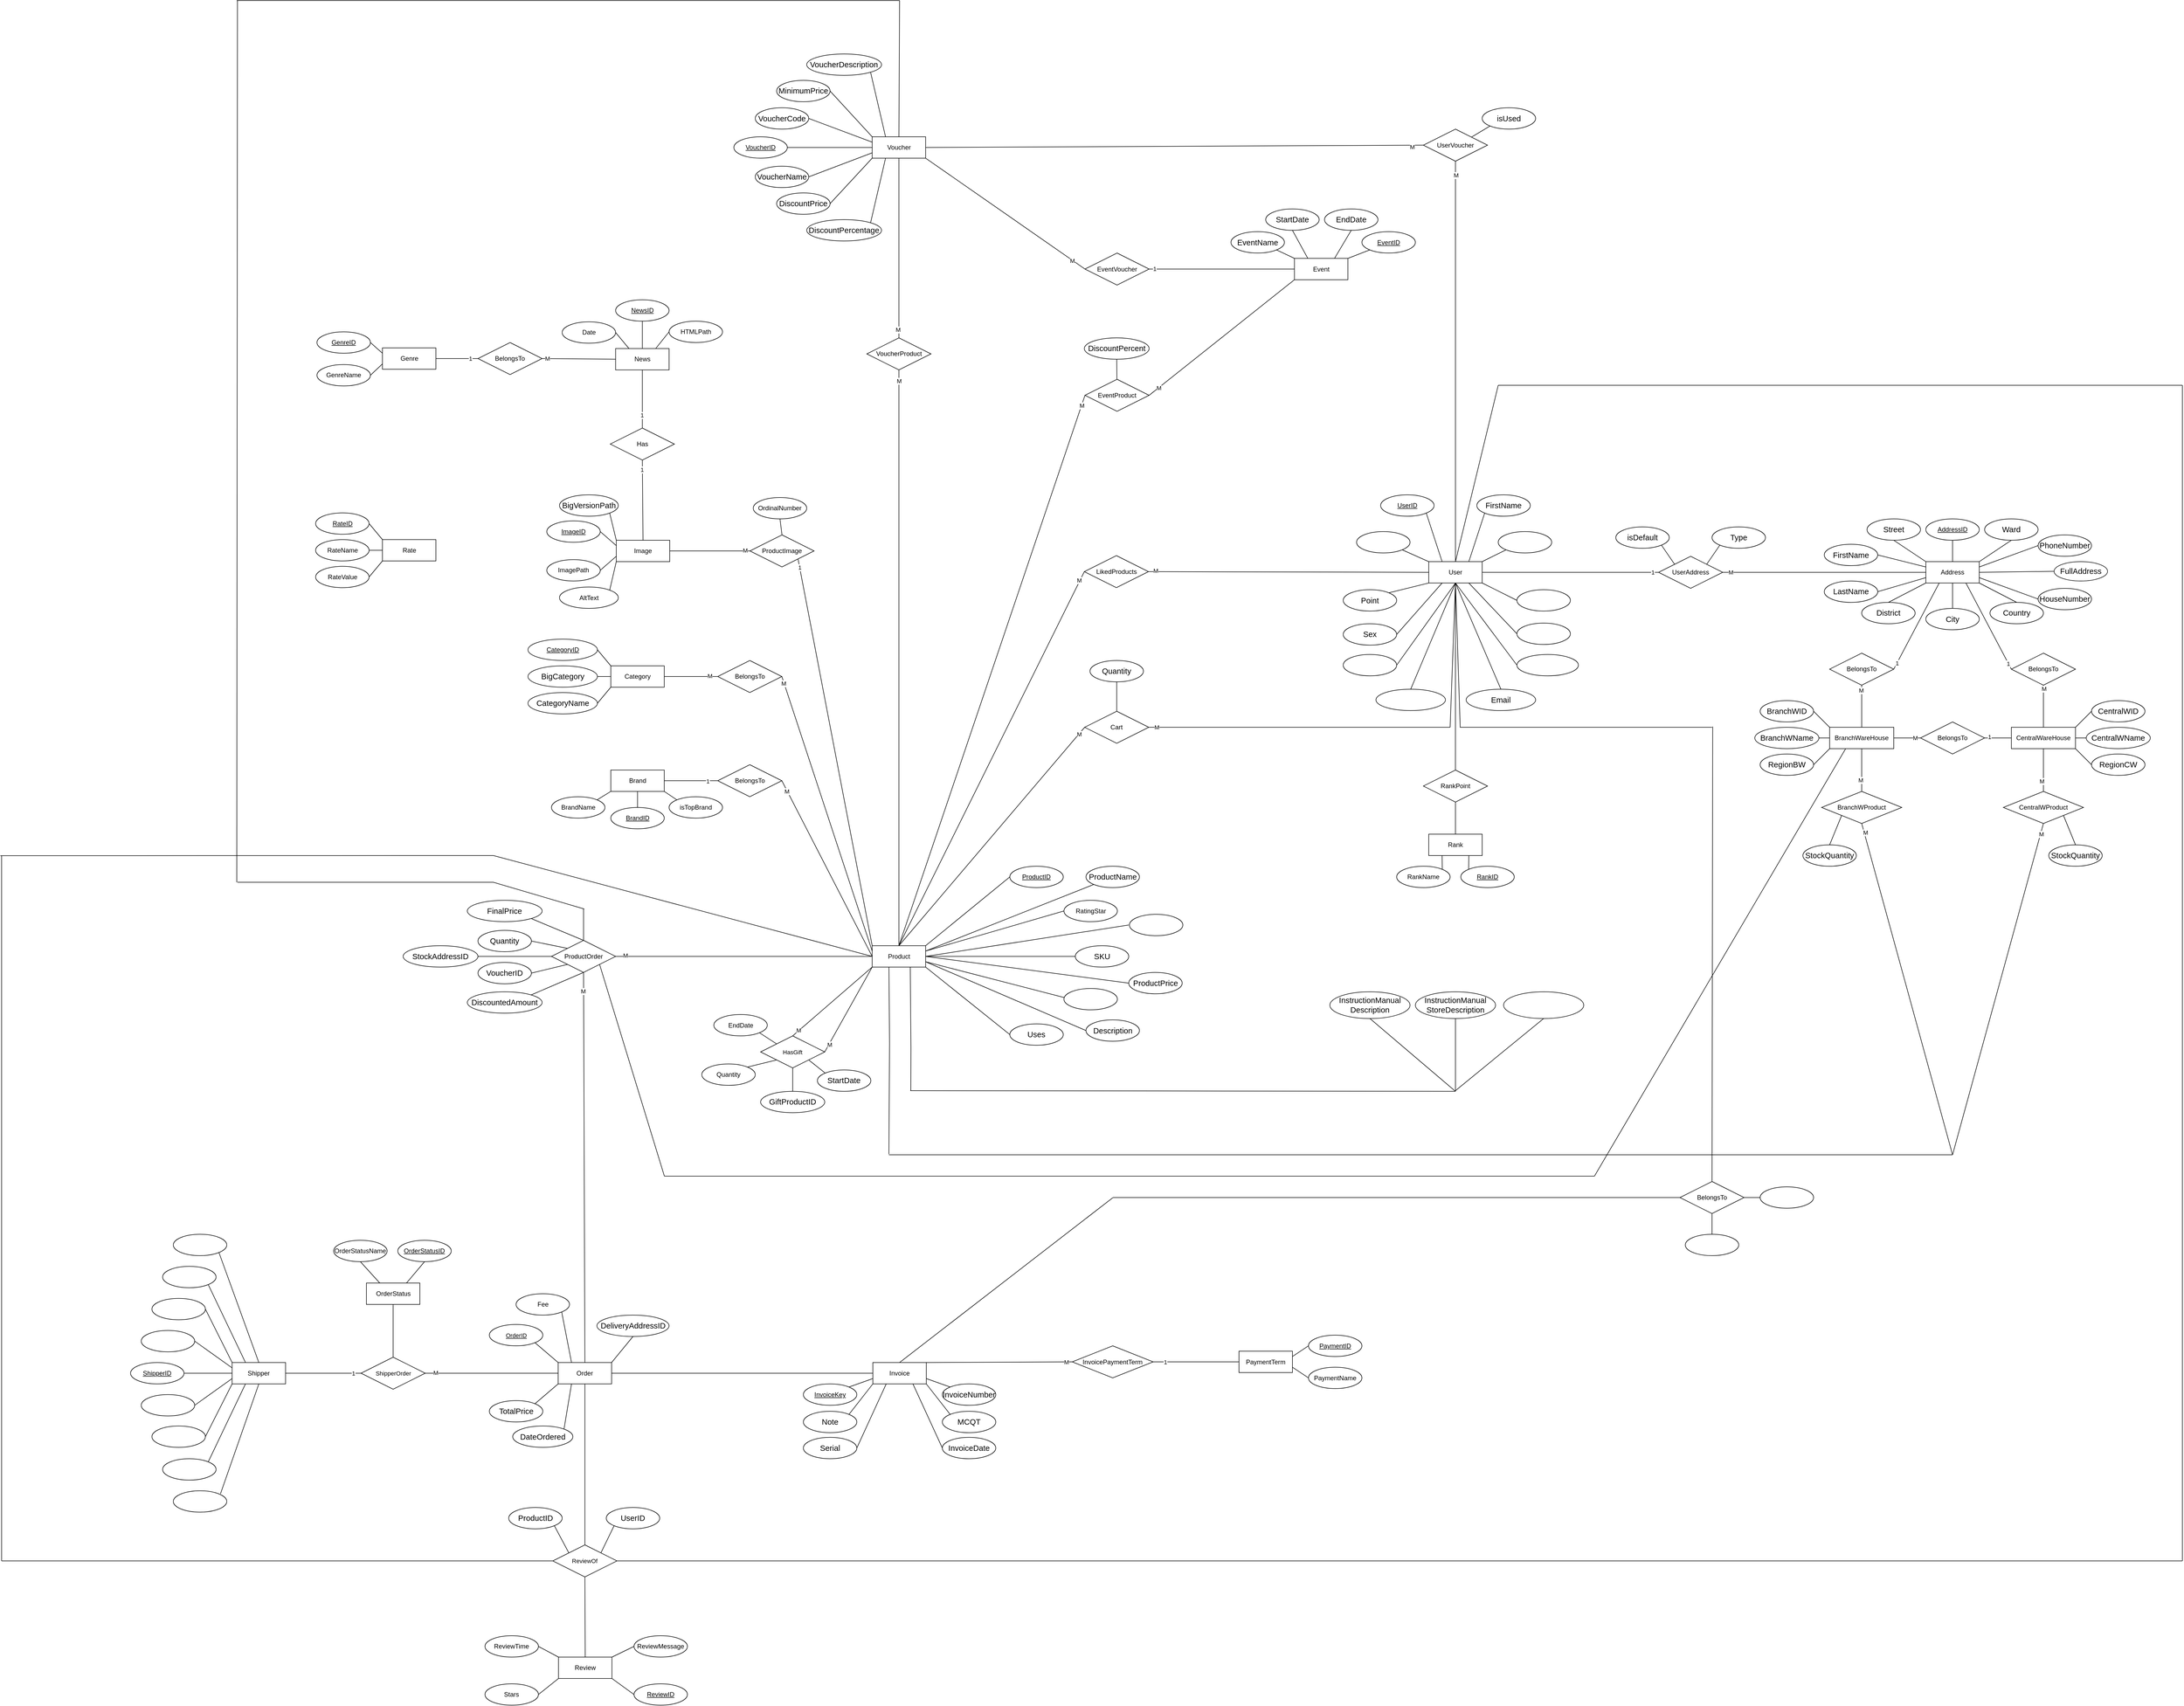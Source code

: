 <mxfile version="24.7.17">
  <diagram name="Trang-1" id="Qd0KeOUWe4UcRtdm8e0A">
    <mxGraphModel dx="4042" dy="2542" grid="1" gridSize="10" guides="1" tooltips="1" connect="1" arrows="1" fold="1" page="0" pageScale="1" pageWidth="827" pageHeight="1169" math="0" shadow="0">
      <root>
        <mxCell id="0" />
        <mxCell id="1" parent="0" />
        <mxCell id="2AO472v2SHZd8yrCc4qn-1" style="rounded=0;orthogonalLoop=1;jettySize=auto;html=1;exitX=0;exitY=0;exitDx=0;exitDy=0;entryX=1;entryY=1;entryDx=0;entryDy=0;startArrow=none;startFill=0;endArrow=none;endFill=0;" parent="1" source="gS9S2C-Xg4bSLg3sg7bz-1" target="gS9S2C-Xg4bSLg3sg7bz-3" edge="1">
          <mxGeometry relative="1" as="geometry" />
        </mxCell>
        <mxCell id="2AO472v2SHZd8yrCc4qn-4" style="edgeStyle=none;shape=connector;rounded=0;orthogonalLoop=1;jettySize=auto;html=1;exitX=0;exitY=1;exitDx=0;exitDy=0;entryX=1;entryY=0;entryDx=0;entryDy=0;strokeColor=default;align=center;verticalAlign=middle;fontFamily=Helvetica;fontSize=11;fontColor=default;labelBackgroundColor=default;startArrow=none;startFill=0;endArrow=none;endFill=0;" parent="1" source="gS9S2C-Xg4bSLg3sg7bz-1" target="gS9S2C-Xg4bSLg3sg7bz-5" edge="1">
          <mxGeometry relative="1" as="geometry" />
        </mxCell>
        <mxCell id="egEJsSCIGrDv2WsqgWN8-3" style="rounded=0;orthogonalLoop=1;jettySize=auto;html=1;exitX=1;exitY=0.5;exitDx=0;exitDy=0;entryX=0;entryY=0.5;entryDx=0;entryDy=0;endArrow=none;endFill=0;" parent="1" source="gS9S2C-Xg4bSLg3sg7bz-1" target="kUGmSK84CxYYmeA2TLVb-1" edge="1">
          <mxGeometry relative="1" as="geometry" />
        </mxCell>
        <mxCell id="egEJsSCIGrDv2WsqgWN8-4" value="M" style="edgeLabel;html=1;align=center;verticalAlign=middle;resizable=0;points=[];" parent="egEJsSCIGrDv2WsqgWN8-3" vertex="1" connectable="0">
          <mxGeometry x="0.878" y="1" relative="1" as="geometry">
            <mxPoint as="offset" />
          </mxGeometry>
        </mxCell>
        <mxCell id="ptlv24EBfstKSjkx14UI-23" style="edgeStyle=none;shape=connector;rounded=0;orthogonalLoop=1;jettySize=auto;html=1;exitX=0;exitY=0.75;exitDx=0;exitDy=0;entryX=1;entryY=0.5;entryDx=0;entryDy=0;strokeColor=default;align=center;verticalAlign=middle;fontFamily=Helvetica;fontSize=11;fontColor=default;labelBackgroundColor=default;endArrow=none;endFill=0;" parent="1" source="gS9S2C-Xg4bSLg3sg7bz-1" target="gS9S2C-Xg4bSLg3sg7bz-4" edge="1">
          <mxGeometry relative="1" as="geometry" />
        </mxCell>
        <mxCell id="gS9S2C-Xg4bSLg3sg7bz-1" value="Image" style="whiteSpace=wrap;html=1;align=center;" parent="1" vertex="1">
          <mxGeometry x="-210" y="290" width="100" height="40" as="geometry" />
        </mxCell>
        <mxCell id="2AO472v2SHZd8yrCc4qn-2" style="edgeStyle=none;shape=connector;rounded=0;orthogonalLoop=1;jettySize=auto;html=1;exitX=1;exitY=0.5;exitDx=0;exitDy=0;entryX=0;entryY=0.25;entryDx=0;entryDy=0;strokeColor=default;align=center;verticalAlign=middle;fontFamily=Helvetica;fontSize=11;fontColor=default;labelBackgroundColor=default;startArrow=none;startFill=0;endArrow=none;endFill=0;" parent="1" source="gS9S2C-Xg4bSLg3sg7bz-2" target="gS9S2C-Xg4bSLg3sg7bz-1" edge="1">
          <mxGeometry relative="1" as="geometry" />
        </mxCell>
        <mxCell id="gS9S2C-Xg4bSLg3sg7bz-2" value="ImageID" style="ellipse;whiteSpace=wrap;html=1;align=center;fontStyle=4;" parent="1" vertex="1">
          <mxGeometry x="-340" y="253.75" width="100" height="40" as="geometry" />
        </mxCell>
        <mxCell id="gS9S2C-Xg4bSLg3sg7bz-3" value="&lt;span id=&quot;docs-internal-guid-f84d8d00-7fff-414b-e6a0-b6b0118dea40&quot;&gt;&lt;span style=&quot;font-size: 11pt; font-family: Nunito, sans-serif; background-color: transparent; font-variant-numeric: normal; font-variant-east-asian: normal; font-variant-alternates: normal; font-variant-position: normal; vertical-align: baseline; white-space-collapse: preserve;&quot;&gt;BigVersionPath&lt;/span&gt;&lt;/span&gt;" style="ellipse;whiteSpace=wrap;html=1;align=center;" parent="1" vertex="1">
          <mxGeometry x="-316.25" y="205" width="110" height="40" as="geometry" />
        </mxCell>
        <mxCell id="gS9S2C-Xg4bSLg3sg7bz-4" value="ImagePath" style="ellipse;whiteSpace=wrap;html=1;align=center;" parent="1" vertex="1">
          <mxGeometry x="-340" y="326.25" width="100" height="40" as="geometry" />
        </mxCell>
        <mxCell id="gS9S2C-Xg4bSLg3sg7bz-5" value="AltText" style="ellipse;whiteSpace=wrap;html=1;align=center;" parent="1" vertex="1">
          <mxGeometry x="-316.25" y="377.5" width="110" height="40" as="geometry" />
        </mxCell>
        <mxCell id="gS9S2C-Xg4bSLg3sg7bz-10" value="RatingStar" style="ellipse;whiteSpace=wrap;html=1;align=center;" parent="1" vertex="1">
          <mxGeometry x="627.5" y="963.75" width="100" height="40" as="geometry" />
        </mxCell>
        <mxCell id="MBNyQJfrEvlR8FQnQ0IK-11" style="edgeStyle=none;shape=connector;rounded=0;orthogonalLoop=1;jettySize=auto;html=1;exitX=0;exitY=1;exitDx=0;exitDy=0;entryX=1;entryY=0.25;entryDx=0;entryDy=0;strokeColor=default;align=center;verticalAlign=middle;fontFamily=Helvetica;fontSize=11;fontColor=default;labelBackgroundColor=default;endArrow=none;endFill=0;" parent="1" source="gS9S2C-Xg4bSLg3sg7bz-11" target="gS9S2C-Xg4bSLg3sg7bz-34" edge="1">
          <mxGeometry relative="1" as="geometry" />
        </mxCell>
        <mxCell id="gS9S2C-Xg4bSLg3sg7bz-11" value="&lt;span id=&quot;docs-internal-guid-54accb9b-7fff-9d7f-b71c-08c7445ba4ee&quot;&gt;&lt;span style=&quot;font-size: 11pt; font-family: Nunito, sans-serif; background-color: transparent; font-variant-numeric: normal; font-variant-east-asian: normal; font-variant-alternates: normal; font-variant-position: normal; vertical-align: baseline; white-space-collapse: preserve;&quot;&gt;ProductName&lt;/span&gt;&lt;/span&gt;" style="ellipse;whiteSpace=wrap;html=1;align=center;" parent="1" vertex="1">
          <mxGeometry x="668.75" y="900" width="100" height="40" as="geometry" />
        </mxCell>
        <mxCell id="QDHNUhD1f-tT-LBdEJIP-4" style="rounded=0;orthogonalLoop=1;jettySize=auto;html=1;exitX=0;exitY=0.5;exitDx=0;exitDy=0;entryX=1;entryY=1;entryDx=0;entryDy=0;endArrow=none;endFill=0;" parent="1" source="gS9S2C-Xg4bSLg3sg7bz-12" target="gS9S2C-Xg4bSLg3sg7bz-34" edge="1">
          <mxGeometry relative="1" as="geometry" />
        </mxCell>
        <mxCell id="gS9S2C-Xg4bSLg3sg7bz-12" value="&lt;font face=&quot;Nunito, sans-serif&quot;&gt;&lt;span style=&quot;font-size: 14.667px; white-space-collapse: preserve;&quot;&gt;Uses&lt;/span&gt;&lt;/font&gt;" style="ellipse;whiteSpace=wrap;html=1;align=center;" parent="1" vertex="1">
          <mxGeometry x="526.25" y="1195" width="100" height="40" as="geometry" />
        </mxCell>
        <mxCell id="MBNyQJfrEvlR8FQnQ0IK-61" style="edgeStyle=none;shape=connector;rounded=0;orthogonalLoop=1;jettySize=auto;html=1;exitX=0;exitY=0.5;exitDx=0;exitDy=0;entryX=1;entryY=0.5;entryDx=0;entryDy=0;strokeColor=default;align=center;verticalAlign=middle;fontFamily=Helvetica;fontSize=11;fontColor=default;labelBackgroundColor=default;endArrow=none;endFill=0;" parent="1" target="gS9S2C-Xg4bSLg3sg7bz-34" edge="1">
          <mxGeometry relative="1" as="geometry">
            <mxPoint x="748.75" y="1010" as="sourcePoint" />
          </mxGeometry>
        </mxCell>
        <mxCell id="MBNyQJfrEvlR8FQnQ0IK-12" style="edgeStyle=none;shape=connector;rounded=0;orthogonalLoop=1;jettySize=auto;html=1;exitX=0;exitY=0.5;exitDx=0;exitDy=0;entryX=1;entryY=0.75;entryDx=0;entryDy=0;strokeColor=default;align=center;verticalAlign=middle;fontFamily=Helvetica;fontSize=11;fontColor=default;labelBackgroundColor=default;endArrow=none;endFill=0;" parent="1" source="gS9S2C-Xg4bSLg3sg7bz-25" target="gS9S2C-Xg4bSLg3sg7bz-34" edge="1">
          <mxGeometry relative="1" as="geometry" />
        </mxCell>
        <mxCell id="gS9S2C-Xg4bSLg3sg7bz-25" value="&lt;span id=&quot;docs-internal-guid-2cda36ea-7fff-71b6-afdb-a2677ee2c5ec&quot;&gt;&lt;span style=&quot;font-size: 11pt; font-family: Nunito, sans-serif; background-color: transparent; font-variant-numeric: normal; font-variant-east-asian: normal; font-variant-alternates: normal; font-variant-position: normal; vertical-align: baseline; white-space-collapse: preserve;&quot;&gt;Description&lt;/span&gt;&lt;/span&gt;" style="ellipse;whiteSpace=wrap;html=1;align=center;" parent="1" vertex="1">
          <mxGeometry x="668.75" y="1187.5" width="100" height="40" as="geometry" />
        </mxCell>
        <mxCell id="gS9S2C-Xg4bSLg3sg7bz-27" value="&lt;span id=&quot;docs-internal-guid-7a9b7bf0-7fff-c99e-e5ac-8dcfb04e37b6&quot;&gt;&lt;span style=&quot;font-size: 11pt; font-family: Nunito, sans-serif; background-color: transparent; font-variant-numeric: normal; font-variant-east-asian: normal; font-variant-alternates: normal; font-variant-position: normal; vertical-align: baseline; white-space-collapse: preserve;&quot;&gt;SKU&lt;/span&gt;&lt;/span&gt;" style="ellipse;whiteSpace=wrap;html=1;align=center;" parent="1" vertex="1">
          <mxGeometry x="648.75" y="1048.75" width="100" height="40" as="geometry" />
        </mxCell>
        <mxCell id="RBz3kKcQn3I_CGSztRoB-18" style="edgeStyle=none;shape=connector;rounded=0;orthogonalLoop=1;jettySize=auto;html=1;exitX=0.5;exitY=1;exitDx=0;exitDy=0;strokeColor=default;align=center;verticalAlign=middle;fontFamily=Helvetica;fontSize=11;fontColor=default;labelBackgroundColor=default;endArrow=none;endFill=0;" parent="1" source="gS9S2C-Xg4bSLg3sg7bz-31" edge="1">
          <mxGeometry relative="1" as="geometry">
            <mxPoint x="1360" y="1321.25" as="targetPoint" />
          </mxGeometry>
        </mxCell>
        <mxCell id="gS9S2C-Xg4bSLg3sg7bz-31" value="&lt;span id=&quot;docs-internal-guid-8becedb0-7fff-75dd-85f8-899f638df651&quot;&gt;&lt;span style=&quot;font-size: 11pt; font-family: Nunito, sans-serif; background-color: transparent; font-variant-numeric: normal; font-variant-east-asian: normal; font-variant-alternates: normal; font-variant-position: normal; vertical-align: baseline; white-space-collapse: preserve;&quot;&gt;InstructionManual&lt;/span&gt;&lt;/span&gt;&lt;div&gt;&lt;span&gt;&lt;span style=&quot;font-size: 11pt; font-family: Nunito, sans-serif; background-color: transparent; font-variant-numeric: normal; font-variant-east-asian: normal; font-variant-alternates: normal; font-variant-position: normal; vertical-align: baseline; white-space-collapse: preserve;&quot;&gt;StoreDescription&lt;/span&gt;&lt;/span&gt;&lt;br&gt;&lt;/div&gt;" style="ellipse;whiteSpace=wrap;html=1;align=center;" parent="1" vertex="1">
          <mxGeometry x="1285" y="1135" width="150" height="50" as="geometry" />
        </mxCell>
        <mxCell id="2AO472v2SHZd8yrCc4qn-48" style="edgeStyle=none;shape=connector;rounded=0;orthogonalLoop=1;jettySize=auto;html=1;exitX=0.5;exitY=0;exitDx=0;exitDy=0;entryX=0.5;entryY=1;entryDx=0;entryDy=0;strokeColor=default;align=center;verticalAlign=middle;fontFamily=Helvetica;fontSize=11;fontColor=default;labelBackgroundColor=default;startArrow=none;startFill=0;endArrow=none;endFill=0;" parent="1" source="gS9S2C-Xg4bSLg3sg7bz-34" target="kUGmSK84CxYYmeA2TLVb-106" edge="1">
          <mxGeometry relative="1" as="geometry" />
        </mxCell>
        <mxCell id="0CVmQUVV8QdJMD5xHUxv-2" value="M" style="edgeLabel;html=1;align=center;verticalAlign=middle;resizable=0;points=[];" parent="2AO472v2SHZd8yrCc4qn-48" connectable="0" vertex="1">
          <mxGeometry x="0.963" relative="1" as="geometry">
            <mxPoint as="offset" />
          </mxGeometry>
        </mxCell>
        <mxCell id="MBNyQJfrEvlR8FQnQ0IK-7" style="edgeStyle=none;shape=connector;rounded=0;orthogonalLoop=1;jettySize=auto;html=1;exitX=1;exitY=0.25;exitDx=0;exitDy=0;entryX=0;entryY=0.5;entryDx=0;entryDy=0;strokeColor=default;align=center;verticalAlign=middle;fontFamily=Helvetica;fontSize=11;fontColor=default;labelBackgroundColor=default;endArrow=none;endFill=0;" parent="1" source="gS9S2C-Xg4bSLg3sg7bz-34" target="gS9S2C-Xg4bSLg3sg7bz-10" edge="1">
          <mxGeometry relative="1" as="geometry" />
        </mxCell>
        <mxCell id="MBNyQJfrEvlR8FQnQ0IK-8" style="edgeStyle=none;shape=connector;rounded=0;orthogonalLoop=1;jettySize=auto;html=1;exitX=1;exitY=0.75;exitDx=0;exitDy=0;entryX=0;entryY=0.5;entryDx=0;entryDy=0;strokeColor=default;align=center;verticalAlign=middle;fontFamily=Helvetica;fontSize=11;fontColor=default;labelBackgroundColor=default;endArrow=none;endFill=0;" parent="1" source="gS9S2C-Xg4bSLg3sg7bz-34" edge="1">
          <mxGeometry relative="1" as="geometry">
            <mxPoint x="630.0" y="1146.25" as="targetPoint" />
          </mxGeometry>
        </mxCell>
        <mxCell id="MBNyQJfrEvlR8FQnQ0IK-45" style="edgeStyle=none;shape=connector;rounded=0;orthogonalLoop=1;jettySize=auto;html=1;exitX=0;exitY=0;exitDx=0;exitDy=0;entryX=1;entryY=1;entryDx=0;entryDy=0;strokeColor=default;align=center;verticalAlign=middle;fontFamily=Helvetica;fontSize=11;fontColor=default;labelBackgroundColor=default;endArrow=none;endFill=0;" parent="1" source="gS9S2C-Xg4bSLg3sg7bz-34" target="kUGmSK84CxYYmeA2TLVb-1" edge="1">
          <mxGeometry relative="1" as="geometry" />
        </mxCell>
        <mxCell id="RSJO43gCQckZbAFN1c32-2" value="1" style="edgeLabel;html=1;align=center;verticalAlign=middle;resizable=0;points=[];" parent="MBNyQJfrEvlR8FQnQ0IK-45" vertex="1" connectable="0">
          <mxGeometry x="0.957" relative="1" as="geometry">
            <mxPoint as="offset" />
          </mxGeometry>
        </mxCell>
        <mxCell id="MBNyQJfrEvlR8FQnQ0IK-60" style="edgeStyle=none;shape=connector;rounded=0;orthogonalLoop=1;jettySize=auto;html=1;exitX=1;exitY=0.5;exitDx=0;exitDy=0;entryX=0;entryY=0.5;entryDx=0;entryDy=0;strokeColor=default;align=center;verticalAlign=middle;fontFamily=Helvetica;fontSize=11;fontColor=default;labelBackgroundColor=default;endArrow=none;endFill=0;" parent="1" source="gS9S2C-Xg4bSLg3sg7bz-34" target="gS9S2C-Xg4bSLg3sg7bz-27" edge="1">
          <mxGeometry relative="1" as="geometry" />
        </mxCell>
        <mxCell id="MBNyQJfrEvlR8FQnQ0IK-64" style="edgeStyle=none;shape=connector;rounded=0;orthogonalLoop=1;jettySize=auto;html=1;exitX=0;exitY=0.25;exitDx=0;exitDy=0;entryX=1;entryY=0.5;entryDx=0;entryDy=0;strokeColor=default;align=center;verticalAlign=middle;fontFamily=Helvetica;fontSize=11;fontColor=default;labelBackgroundColor=default;endArrow=none;endFill=0;" parent="1" source="gS9S2C-Xg4bSLg3sg7bz-34" target="MBNyQJfrEvlR8FQnQ0IK-1" edge="1">
          <mxGeometry relative="1" as="geometry" />
        </mxCell>
        <mxCell id="egEJsSCIGrDv2WsqgWN8-2" value="M" style="edgeLabel;html=1;align=center;verticalAlign=middle;resizable=0;points=[];" parent="MBNyQJfrEvlR8FQnQ0IK-64" vertex="1" connectable="0">
          <mxGeometry x="0.95" y="1" relative="1" as="geometry">
            <mxPoint as="offset" />
          </mxGeometry>
        </mxCell>
        <mxCell id="NJM9Babi9aSVDOlBZZWm-20" style="edgeStyle=none;shape=connector;rounded=0;orthogonalLoop=1;jettySize=auto;html=1;exitX=0.5;exitY=0;exitDx=0;exitDy=0;entryX=0;entryY=0.5;entryDx=0;entryDy=0;strokeColor=default;align=center;verticalAlign=middle;fontFamily=Helvetica;fontSize=11;fontColor=default;labelBackgroundColor=default;endArrow=none;endFill=0;" parent="1" source="gS9S2C-Xg4bSLg3sg7bz-34" target="kUGmSK84CxYYmeA2TLVb-38" edge="1">
          <mxGeometry relative="1" as="geometry" />
        </mxCell>
        <mxCell id="o548NBkhyWZEmw0mraJG-13" value="M" style="edgeLabel;html=1;align=center;verticalAlign=middle;resizable=0;points=[];fontFamily=Helvetica;fontSize=11;fontColor=default;labelBackgroundColor=default;" parent="NJM9Babi9aSVDOlBZZWm-20" connectable="0" vertex="1">
          <mxGeometry x="0.939" relative="1" as="geometry">
            <mxPoint as="offset" />
          </mxGeometry>
        </mxCell>
        <mxCell id="NJM9Babi9aSVDOlBZZWm-26" style="edgeStyle=none;shape=connector;rounded=0;orthogonalLoop=1;jettySize=auto;html=1;exitX=0.5;exitY=0;exitDx=0;exitDy=0;entryX=0;entryY=0.5;entryDx=0;entryDy=0;strokeColor=default;align=center;verticalAlign=middle;fontFamily=Helvetica;fontSize=11;fontColor=default;labelBackgroundColor=default;endArrow=none;endFill=0;" parent="1" source="gS9S2C-Xg4bSLg3sg7bz-34" target="NJM9Babi9aSVDOlBZZWm-24" edge="1">
          <mxGeometry relative="1" as="geometry" />
        </mxCell>
        <mxCell id="NJM9Babi9aSVDOlBZZWm-27" value="M" style="edgeLabel;html=1;align=center;verticalAlign=middle;resizable=0;points=[];fontFamily=Helvetica;fontSize=11;fontColor=default;labelBackgroundColor=default;" parent="NJM9Babi9aSVDOlBZZWm-26" connectable="0" vertex="1">
          <mxGeometry x="0.964" relative="1" as="geometry">
            <mxPoint as="offset" />
          </mxGeometry>
        </mxCell>
        <mxCell id="o548NBkhyWZEmw0mraJG-2" style="edgeStyle=none;shape=connector;rounded=0;orthogonalLoop=1;jettySize=auto;html=1;exitX=0;exitY=1;exitDx=0;exitDy=0;entryX=0.5;entryY=0;entryDx=0;entryDy=0;strokeColor=default;align=center;verticalAlign=middle;fontFamily=Helvetica;fontSize=11;fontColor=default;labelBackgroundColor=default;endArrow=none;endFill=0;" parent="1" source="gS9S2C-Xg4bSLg3sg7bz-34" target="3paW3BKc-gljnEik5YWG-12" edge="1">
          <mxGeometry relative="1" as="geometry" />
        </mxCell>
        <mxCell id="QDHNUhD1f-tT-LBdEJIP-17" value="M" style="edgeLabel;html=1;align=center;verticalAlign=middle;resizable=0;points=[];fontFamily=Helvetica;fontSize=11;fontColor=default;labelBackgroundColor=default;" parent="o548NBkhyWZEmw0mraJG-2" vertex="1" connectable="0">
          <mxGeometry x="0.847" y="-1" relative="1" as="geometry">
            <mxPoint as="offset" />
          </mxGeometry>
        </mxCell>
        <mxCell id="o548NBkhyWZEmw0mraJG-3" style="edgeStyle=none;shape=connector;rounded=0;orthogonalLoop=1;jettySize=auto;html=1;exitX=0;exitY=1;exitDx=0;exitDy=0;entryX=1;entryY=0.5;entryDx=0;entryDy=0;strokeColor=default;align=center;verticalAlign=middle;fontFamily=Helvetica;fontSize=11;fontColor=default;labelBackgroundColor=default;endArrow=none;endFill=0;" parent="1" source="gS9S2C-Xg4bSLg3sg7bz-34" target="3paW3BKc-gljnEik5YWG-12" edge="1">
          <mxGeometry relative="1" as="geometry" />
        </mxCell>
        <mxCell id="o548NBkhyWZEmw0mraJG-12" value="M" style="edgeLabel;html=1;align=center;verticalAlign=middle;resizable=0;points=[];fontFamily=Helvetica;fontSize=11;fontColor=default;labelBackgroundColor=default;" parent="o548NBkhyWZEmw0mraJG-3" connectable="0" vertex="1">
          <mxGeometry x="0.817" y="1" relative="1" as="geometry">
            <mxPoint as="offset" />
          </mxGeometry>
        </mxCell>
        <mxCell id="yVqubIJeU8RXYRg0h4uB-26" style="edgeStyle=none;shape=connector;rounded=0;orthogonalLoop=1;jettySize=auto;html=1;exitX=0;exitY=0.5;exitDx=0;exitDy=0;entryX=1;entryY=0.5;entryDx=0;entryDy=0;strokeColor=default;align=center;verticalAlign=middle;fontFamily=Helvetica;fontSize=11;fontColor=default;labelBackgroundColor=default;endArrow=none;endFill=0;" parent="1" source="gS9S2C-Xg4bSLg3sg7bz-34" target="yVqubIJeU8RXYRg0h4uB-25" edge="1">
          <mxGeometry relative="1" as="geometry" />
        </mxCell>
        <mxCell id="yVqubIJeU8RXYRg0h4uB-34" value="M" style="edgeLabel;html=1;align=center;verticalAlign=middle;resizable=0;points=[];fontFamily=Helvetica;fontSize=11;fontColor=default;labelBackgroundColor=default;" parent="yVqubIJeU8RXYRg0h4uB-26" vertex="1" connectable="0">
          <mxGeometry x="0.881" y="1" relative="1" as="geometry">
            <mxPoint as="offset" />
          </mxGeometry>
        </mxCell>
        <mxCell id="_Pgt-6CAFlhkcNuBajUw-4" style="edgeStyle=none;shape=connector;rounded=0;orthogonalLoop=1;jettySize=auto;html=1;exitX=1;exitY=0.5;exitDx=0;exitDy=0;entryX=0;entryY=0.5;entryDx=0;entryDy=0;strokeColor=default;align=center;verticalAlign=middle;fontFamily=Helvetica;fontSize=11;fontColor=default;labelBackgroundColor=default;endArrow=none;endFill=0;" parent="1" source="gS9S2C-Xg4bSLg3sg7bz-34" edge="1">
          <mxGeometry relative="1" as="geometry">
            <mxPoint x="748.75" y="1118.75" as="targetPoint" />
          </mxGeometry>
        </mxCell>
        <mxCell id="_Pgt-6CAFlhkcNuBajUw-14" style="edgeStyle=none;shape=connector;rounded=0;orthogonalLoop=1;jettySize=auto;html=1;exitX=0.5;exitY=1;exitDx=0;exitDy=0;strokeColor=default;align=center;verticalAlign=middle;fontFamily=Helvetica;fontSize=11;fontColor=default;labelBackgroundColor=default;endArrow=none;endFill=0;" parent="1" edge="1">
          <mxGeometry relative="1" as="geometry">
            <mxPoint x="300" y="1438.75" as="targetPoint" />
            <mxPoint x="300" y="1080" as="sourcePoint" />
            <Array as="points">
              <mxPoint x="301.25" y="1231.25" />
            </Array>
          </mxGeometry>
        </mxCell>
        <mxCell id="QDHNUhD1f-tT-LBdEJIP-5" style="edgeStyle=none;shape=connector;rounded=0;orthogonalLoop=1;jettySize=auto;html=1;exitX=1;exitY=0;exitDx=0;exitDy=0;entryX=0;entryY=0.5;entryDx=0;entryDy=0;strokeColor=default;align=center;verticalAlign=middle;fontFamily=Helvetica;fontSize=11;fontColor=default;labelBackgroundColor=default;endArrow=none;endFill=0;" parent="1" source="gS9S2C-Xg4bSLg3sg7bz-34" target="QDHNUhD1f-tT-LBdEJIP-3" edge="1">
          <mxGeometry relative="1" as="geometry" />
        </mxCell>
        <mxCell id="_pcxrN6PC_4gsL9EWco4-57" style="edgeStyle=none;shape=connector;rounded=0;orthogonalLoop=1;jettySize=auto;html=1;exitX=0;exitY=0.5;exitDx=0;exitDy=0;entryX=1;entryY=1;entryDx=0;entryDy=0;strokeColor=default;align=center;verticalAlign=middle;fontFamily=Helvetica;fontSize=11;fontColor=default;labelBackgroundColor=default;startArrow=none;startFill=0;endArrow=none;endFill=0;" parent="1" source="gS9S2C-Xg4bSLg3sg7bz-34" edge="1">
          <mxGeometry relative="1" as="geometry">
            <mxPoint x="-440" y="880" as="targetPoint" />
          </mxGeometry>
        </mxCell>
        <mxCell id="gS9S2C-Xg4bSLg3sg7bz-34" value="Product" style="whiteSpace=wrap;html=1;align=center;" parent="1" vertex="1">
          <mxGeometry x="268.75" y="1048.75" width="100" height="40" as="geometry" />
        </mxCell>
        <mxCell id="2AO472v2SHZd8yrCc4qn-9" style="edgeStyle=none;shape=connector;rounded=0;orthogonalLoop=1;jettySize=auto;html=1;exitX=0.5;exitY=0;exitDx=0;exitDy=0;entryX=0.5;entryY=1;entryDx=0;entryDy=0;strokeColor=default;align=center;verticalAlign=middle;fontFamily=Helvetica;fontSize=11;fontColor=default;labelBackgroundColor=default;startArrow=none;startFill=0;endArrow=none;endFill=0;" parent="1" source="kUGmSK84CxYYmeA2TLVb-1" target="kUGmSK84CxYYmeA2TLVb-4" edge="1">
          <mxGeometry relative="1" as="geometry" />
        </mxCell>
        <mxCell id="kUGmSK84CxYYmeA2TLVb-1" value="ProductImage" style="shape=rhombus;perimeter=rhombusPerimeter;whiteSpace=wrap;html=1;align=center;" parent="1" vertex="1">
          <mxGeometry x="40" y="280" width="120" height="60" as="geometry" />
        </mxCell>
        <mxCell id="kUGmSK84CxYYmeA2TLVb-4" value="OrdinalNumber" style="ellipse;whiteSpace=wrap;html=1;align=center;" parent="1" vertex="1">
          <mxGeometry x="46.25" y="210" width="100" height="40" as="geometry" />
        </mxCell>
        <mxCell id="2AO472v2SHZd8yrCc4qn-151" style="edgeStyle=none;shape=connector;rounded=0;orthogonalLoop=1;jettySize=auto;html=1;exitX=0;exitY=0;exitDx=0;exitDy=0;entryX=0.5;entryY=1;entryDx=0;entryDy=0;strokeColor=default;align=center;verticalAlign=middle;fontFamily=Helvetica;fontSize=11;fontColor=default;labelBackgroundColor=default;startArrow=none;startFill=0;endArrow=none;endFill=0;" parent="1" source="kUGmSK84CxYYmeA2TLVb-5" target="kUGmSK84CxYYmeA2TLVb-11" edge="1">
          <mxGeometry relative="1" as="geometry" />
        </mxCell>
        <mxCell id="2AO472v2SHZd8yrCc4qn-152" style="edgeStyle=none;shape=connector;rounded=0;orthogonalLoop=1;jettySize=auto;html=1;exitX=0.5;exitY=0;exitDx=0;exitDy=0;entryX=0.5;entryY=1;entryDx=0;entryDy=0;strokeColor=default;align=center;verticalAlign=middle;fontFamily=Helvetica;fontSize=11;fontColor=default;labelBackgroundColor=default;startArrow=none;startFill=0;endArrow=none;endFill=0;" parent="1" source="kUGmSK84CxYYmeA2TLVb-5" target="kUGmSK84CxYYmeA2TLVb-6" edge="1">
          <mxGeometry relative="1" as="geometry" />
        </mxCell>
        <mxCell id="2AO472v2SHZd8yrCc4qn-153" style="edgeStyle=none;shape=connector;rounded=0;orthogonalLoop=1;jettySize=auto;html=1;exitX=1;exitY=0;exitDx=0;exitDy=0;entryX=0.5;entryY=1;entryDx=0;entryDy=0;strokeColor=default;align=center;verticalAlign=middle;fontFamily=Helvetica;fontSize=11;fontColor=default;labelBackgroundColor=default;startArrow=none;startFill=0;endArrow=none;endFill=0;" parent="1" source="kUGmSK84CxYYmeA2TLVb-5" target="kUGmSK84CxYYmeA2TLVb-7" edge="1">
          <mxGeometry relative="1" as="geometry" />
        </mxCell>
        <mxCell id="2AO472v2SHZd8yrCc4qn-154" style="edgeStyle=none;shape=connector;rounded=0;orthogonalLoop=1;jettySize=auto;html=1;exitX=1;exitY=0.25;exitDx=0;exitDy=0;entryX=0;entryY=0.5;entryDx=0;entryDy=0;strokeColor=default;align=center;verticalAlign=middle;fontFamily=Helvetica;fontSize=11;fontColor=default;labelBackgroundColor=default;startArrow=none;startFill=0;endArrow=none;endFill=0;" parent="1" source="kUGmSK84CxYYmeA2TLVb-5" target="kUGmSK84CxYYmeA2TLVb-8" edge="1">
          <mxGeometry relative="1" as="geometry" />
        </mxCell>
        <mxCell id="2AO472v2SHZd8yrCc4qn-155" style="edgeStyle=none;shape=connector;rounded=0;orthogonalLoop=1;jettySize=auto;html=1;exitX=1;exitY=0.75;exitDx=0;exitDy=0;entryX=0;entryY=0.5;entryDx=0;entryDy=0;strokeColor=default;align=center;verticalAlign=middle;fontFamily=Helvetica;fontSize=11;fontColor=default;labelBackgroundColor=default;startArrow=none;startFill=0;endArrow=none;endFill=0;" parent="1" source="kUGmSK84CxYYmeA2TLVb-5" target="kUGmSK84CxYYmeA2TLVb-9" edge="1">
          <mxGeometry relative="1" as="geometry" />
        </mxCell>
        <mxCell id="2AO472v2SHZd8yrCc4qn-156" style="edgeStyle=none;shape=connector;rounded=0;orthogonalLoop=1;jettySize=auto;html=1;exitX=0;exitY=1;exitDx=0;exitDy=0;entryX=0.5;entryY=0;entryDx=0;entryDy=0;strokeColor=default;align=center;verticalAlign=middle;fontFamily=Helvetica;fontSize=11;fontColor=default;labelBackgroundColor=default;startArrow=none;startFill=0;endArrow=none;endFill=0;" parent="1" source="kUGmSK84CxYYmeA2TLVb-5" target="kUGmSK84CxYYmeA2TLVb-10" edge="1">
          <mxGeometry relative="1" as="geometry" />
        </mxCell>
        <mxCell id="2AO472v2SHZd8yrCc4qn-157" style="edgeStyle=none;shape=connector;rounded=0;orthogonalLoop=1;jettySize=auto;html=1;exitX=0.5;exitY=1;exitDx=0;exitDy=0;entryX=0.5;entryY=0;entryDx=0;entryDy=0;strokeColor=default;align=center;verticalAlign=middle;fontFamily=Helvetica;fontSize=11;fontColor=default;labelBackgroundColor=default;startArrow=none;startFill=0;endArrow=none;endFill=0;" parent="1" source="kUGmSK84CxYYmeA2TLVb-5" target="kUGmSK84CxYYmeA2TLVb-12" edge="1">
          <mxGeometry relative="1" as="geometry" />
        </mxCell>
        <mxCell id="2AO472v2SHZd8yrCc4qn-158" style="edgeStyle=none;shape=connector;rounded=0;orthogonalLoop=1;jettySize=auto;html=1;exitX=1;exitY=1;exitDx=0;exitDy=0;entryX=0.5;entryY=0;entryDx=0;entryDy=0;strokeColor=default;align=center;verticalAlign=middle;fontFamily=Helvetica;fontSize=11;fontColor=default;labelBackgroundColor=default;startArrow=none;startFill=0;endArrow=none;endFill=0;" parent="1" source="kUGmSK84CxYYmeA2TLVb-5" target="kUGmSK84CxYYmeA2TLVb-13" edge="1">
          <mxGeometry relative="1" as="geometry" />
        </mxCell>
        <mxCell id="pfvu9UksB5nlOTv81hJ3-4" style="rounded=0;orthogonalLoop=1;jettySize=auto;html=1;exitX=1;exitY=0.5;exitDx=0;exitDy=0;entryX=0;entryY=0.5;entryDx=0;entryDy=0;endArrow=none;endFill=0;" parent="1" source="kUGmSK84CxYYmeA2TLVb-5" target="pfvu9UksB5nlOTv81hJ3-3" edge="1">
          <mxGeometry relative="1" as="geometry" />
        </mxCell>
        <mxCell id="ptlv24EBfstKSjkx14UI-61" style="edgeStyle=none;shape=connector;rounded=0;orthogonalLoop=1;jettySize=auto;html=1;exitX=0.25;exitY=1;exitDx=0;exitDy=0;entryX=1;entryY=0.5;entryDx=0;entryDy=0;strokeColor=default;align=center;verticalAlign=middle;fontFamily=Helvetica;fontSize=11;fontColor=default;labelBackgroundColor=default;endArrow=none;endFill=0;" parent="1" source="kUGmSK84CxYYmeA2TLVb-5" target="ptlv24EBfstKSjkx14UI-59" edge="1">
          <mxGeometry relative="1" as="geometry" />
        </mxCell>
        <mxCell id="ptlv24EBfstKSjkx14UI-78" value="1" style="edgeLabel;html=1;align=center;verticalAlign=middle;resizable=0;points=[];fontFamily=Helvetica;fontSize=11;fontColor=default;labelBackgroundColor=default;" parent="ptlv24EBfstKSjkx14UI-61" vertex="1" connectable="0">
          <mxGeometry x="0.853" relative="1" as="geometry">
            <mxPoint as="offset" />
          </mxGeometry>
        </mxCell>
        <mxCell id="kUGmSK84CxYYmeA2TLVb-5" value="Address" style="whiteSpace=wrap;html=1;align=center;" parent="1" vertex="1">
          <mxGeometry x="2240" y="330" width="100" height="40" as="geometry" />
        </mxCell>
        <mxCell id="kUGmSK84CxYYmeA2TLVb-6" value="AddressID" style="ellipse;whiteSpace=wrap;html=1;align=center;fontStyle=4;" parent="1" vertex="1">
          <mxGeometry x="2240" y="250" width="100" height="40" as="geometry" />
        </mxCell>
        <mxCell id="kUGmSK84CxYYmeA2TLVb-7" value="&lt;span id=&quot;docs-internal-guid-bff331e8-7fff-2504-f6a5-90838a1ded57&quot;&gt;&lt;span style=&quot;font-size: 11pt; font-family: Nunito, sans-serif; background-color: transparent; font-variant-numeric: normal; font-variant-east-asian: normal; font-variant-alternates: normal; font-variant-position: normal; vertical-align: baseline; white-space-collapse: preserve;&quot;&gt;Ward&lt;/span&gt;&lt;/span&gt;" style="ellipse;whiteSpace=wrap;html=1;align=center;" parent="1" vertex="1">
          <mxGeometry x="2350" y="250" width="100" height="40" as="geometry" />
        </mxCell>
        <mxCell id="kUGmSK84CxYYmeA2TLVb-8" value="&lt;span id=&quot;docs-internal-guid-4ee9a436-7fff-fa1c-c87c-d8c797173422&quot;&gt;&lt;span style=&quot;font-size: 11pt; font-family: Nunito, sans-serif; background-color: transparent; font-variant-numeric: normal; font-variant-east-asian: normal; font-variant-alternates: normal; font-variant-position: normal; vertical-align: baseline; white-space-collapse: preserve;&quot;&gt;PhoneNumber&lt;/span&gt;&lt;/span&gt;" style="ellipse;whiteSpace=wrap;html=1;align=center;" parent="1" vertex="1">
          <mxGeometry x="2450" y="280" width="100" height="40" as="geometry" />
        </mxCell>
        <mxCell id="kUGmSK84CxYYmeA2TLVb-9" value="&lt;span id=&quot;docs-internal-guid-edd15792-7fff-0951-70d1-f42b536ed619&quot;&gt;&lt;span style=&quot;font-size: 11pt; font-family: Nunito, sans-serif; background-color: transparent; font-variant-numeric: normal; font-variant-east-asian: normal; font-variant-alternates: normal; font-variant-position: normal; vertical-align: baseline; white-space-collapse: preserve;&quot;&gt;HouseNumber&lt;/span&gt;&lt;/span&gt;" style="ellipse;whiteSpace=wrap;html=1;align=center;" parent="1" vertex="1">
          <mxGeometry x="2450" y="380" width="100" height="40" as="geometry" />
        </mxCell>
        <mxCell id="kUGmSK84CxYYmeA2TLVb-10" value="&lt;span id=&quot;docs-internal-guid-1a675846-7fff-56e3-9de9-c93011ee3b3d&quot;&gt;&lt;span style=&quot;font-size: 11pt; font-family: Nunito, sans-serif; background-color: transparent; font-variant-numeric: normal; font-variant-east-asian: normal; font-variant-alternates: normal; font-variant-position: normal; vertical-align: baseline; white-space-collapse: preserve;&quot;&gt;District&lt;/span&gt;&lt;/span&gt;" style="ellipse;whiteSpace=wrap;html=1;align=center;" parent="1" vertex="1">
          <mxGeometry x="2120" y="406.25" width="100" height="40" as="geometry" />
        </mxCell>
        <mxCell id="kUGmSK84CxYYmeA2TLVb-11" value="&lt;span id=&quot;docs-internal-guid-e30afadd-7fff-18fc-b344-9ea702e20f42&quot;&gt;&lt;span style=&quot;font-size: 11pt; font-family: Nunito, sans-serif; background-color: transparent; font-variant-numeric: normal; font-variant-east-asian: normal; font-variant-alternates: normal; font-variant-position: normal; vertical-align: baseline; white-space-collapse: preserve;&quot;&gt;Street&lt;/span&gt;&lt;/span&gt;" style="ellipse;whiteSpace=wrap;html=1;align=center;" parent="1" vertex="1">
          <mxGeometry x="2130" y="250" width="100" height="40" as="geometry" />
        </mxCell>
        <mxCell id="kUGmSK84CxYYmeA2TLVb-12" value="&lt;span id=&quot;docs-internal-guid-c3c4727b-7fff-ac90-3217-b7871fd4b6b3&quot;&gt;&lt;span style=&quot;font-size: 11pt; font-family: Nunito, sans-serif; background-color: transparent; font-variant-numeric: normal; font-variant-east-asian: normal; font-variant-alternates: normal; font-variant-position: normal; vertical-align: baseline; white-space-collapse: preserve;&quot;&gt;City&lt;/span&gt;&lt;/span&gt;" style="ellipse;whiteSpace=wrap;html=1;align=center;" parent="1" vertex="1">
          <mxGeometry x="2240" y="417.5" width="100" height="40" as="geometry" />
        </mxCell>
        <mxCell id="kUGmSK84CxYYmeA2TLVb-13" value="&lt;span id=&quot;docs-internal-guid-a8c1c350-7fff-b9f8-10df-a88d4421dd1d&quot;&gt;&lt;span style=&quot;font-size: 11pt; font-family: Nunito, sans-serif; background-color: transparent; font-variant-numeric: normal; font-variant-east-asian: normal; font-variant-alternates: normal; font-variant-position: normal; vertical-align: baseline; white-space-collapse: preserve;&quot;&gt;Country&lt;/span&gt;&lt;/span&gt;" style="ellipse;whiteSpace=wrap;html=1;align=center;" parent="1" vertex="1">
          <mxGeometry x="2360" y="406.25" width="100" height="40" as="geometry" />
        </mxCell>
        <mxCell id="2AO472v2SHZd8yrCc4qn-125" style="edgeStyle=none;shape=connector;rounded=0;orthogonalLoop=1;jettySize=auto;html=1;exitX=1;exitY=0.5;exitDx=0;exitDy=0;entryX=0;entryY=0.5;entryDx=0;entryDy=0;strokeColor=default;align=center;verticalAlign=middle;fontFamily=Helvetica;fontSize=11;fontColor=default;labelBackgroundColor=default;startArrow=none;startFill=0;endArrow=none;endFill=0;" parent="1" source="kUGmSK84CxYYmeA2TLVb-14" target="kUGmSK84CxYYmeA2TLVb-46" edge="1">
          <mxGeometry relative="1" as="geometry" />
        </mxCell>
        <mxCell id="egEJsSCIGrDv2WsqgWN8-7" value="1" style="edgeLabel;html=1;align=center;verticalAlign=middle;resizable=0;points=[];" parent="2AO472v2SHZd8yrCc4qn-125" vertex="1" connectable="0">
          <mxGeometry x="0.932" relative="1" as="geometry">
            <mxPoint as="offset" />
          </mxGeometry>
        </mxCell>
        <mxCell id="2AO472v2SHZd8yrCc4qn-139" style="edgeStyle=none;shape=connector;rounded=0;orthogonalLoop=1;jettySize=auto;html=1;exitX=1;exitY=0;exitDx=0;exitDy=0;entryX=0;entryY=1;entryDx=0;entryDy=0;strokeColor=default;align=center;verticalAlign=middle;fontFamily=Helvetica;fontSize=11;fontColor=default;labelBackgroundColor=default;startArrow=none;startFill=0;endArrow=none;endFill=0;" parent="1" source="kUGmSK84CxYYmeA2TLVb-14" target="kUGmSK84CxYYmeA2TLVb-17" edge="1">
          <mxGeometry relative="1" as="geometry" />
        </mxCell>
        <mxCell id="2AO472v2SHZd8yrCc4qn-141" style="edgeStyle=none;shape=connector;rounded=0;orthogonalLoop=1;jettySize=auto;html=1;exitX=0.75;exitY=0;exitDx=0;exitDy=0;entryX=0;entryY=1;entryDx=0;entryDy=0;strokeColor=default;align=center;verticalAlign=middle;fontFamily=Helvetica;fontSize=11;fontColor=default;labelBackgroundColor=default;startArrow=none;startFill=0;endArrow=none;endFill=0;" parent="1" source="kUGmSK84CxYYmeA2TLVb-14" target="kUGmSK84CxYYmeA2TLVb-20" edge="1">
          <mxGeometry relative="1" as="geometry" />
        </mxCell>
        <mxCell id="2AO472v2SHZd8yrCc4qn-147" style="edgeStyle=none;shape=connector;rounded=0;orthogonalLoop=1;jettySize=auto;html=1;exitX=0.5;exitY=1;exitDx=0;exitDy=0;entryX=0.5;entryY=0;entryDx=0;entryDy=0;strokeColor=default;align=center;verticalAlign=middle;fontFamily=Helvetica;fontSize=11;fontColor=default;labelBackgroundColor=default;startArrow=none;startFill=0;endArrow=none;endFill=0;" parent="1" source="kUGmSK84CxYYmeA2TLVb-14" target="kUGmSK84CxYYmeA2TLVb-23" edge="1">
          <mxGeometry relative="1" as="geometry" />
        </mxCell>
        <mxCell id="2AO472v2SHZd8yrCc4qn-148" style="edgeStyle=none;shape=connector;rounded=0;orthogonalLoop=1;jettySize=auto;html=1;exitX=0.5;exitY=1;exitDx=0;exitDy=0;entryX=0;entryY=0.5;entryDx=0;entryDy=0;strokeColor=default;align=center;verticalAlign=middle;fontFamily=Helvetica;fontSize=11;fontColor=default;labelBackgroundColor=default;startArrow=none;startFill=0;endArrow=none;endFill=0;" parent="1" source="kUGmSK84CxYYmeA2TLVb-14" target="kUGmSK84CxYYmeA2TLVb-19" edge="1">
          <mxGeometry relative="1" as="geometry" />
        </mxCell>
        <mxCell id="2AO472v2SHZd8yrCc4qn-149" style="edgeStyle=none;shape=connector;rounded=0;orthogonalLoop=1;jettySize=auto;html=1;exitX=0.75;exitY=1;exitDx=0;exitDy=0;entryX=0;entryY=0.5;entryDx=0;entryDy=0;strokeColor=default;align=center;verticalAlign=middle;fontFamily=Helvetica;fontSize=11;fontColor=default;labelBackgroundColor=default;startArrow=none;startFill=0;endArrow=none;endFill=0;" parent="1" source="kUGmSK84CxYYmeA2TLVb-14" target="kUGmSK84CxYYmeA2TLVb-25" edge="1">
          <mxGeometry relative="1" as="geometry" />
        </mxCell>
        <mxCell id="2AO472v2SHZd8yrCc4qn-150" style="edgeStyle=none;shape=connector;rounded=0;orthogonalLoop=1;jettySize=auto;html=1;exitX=1;exitY=1;exitDx=0;exitDy=0;entryX=0;entryY=0.5;entryDx=0;entryDy=0;strokeColor=default;align=center;verticalAlign=middle;fontFamily=Helvetica;fontSize=11;fontColor=default;labelBackgroundColor=default;startArrow=none;startFill=0;endArrow=none;endFill=0;" parent="1" source="kUGmSK84CxYYmeA2TLVb-14" target="kUGmSK84CxYYmeA2TLVb-22" edge="1">
          <mxGeometry relative="1" as="geometry" />
        </mxCell>
        <mxCell id="KNh2fPOEmaXS--vwUIk--4" style="edgeStyle=none;rounded=0;orthogonalLoop=1;jettySize=auto;html=1;exitX=0.5;exitY=1;exitDx=0;exitDy=0;entryX=0.5;entryY=0;entryDx=0;entryDy=0;endArrow=none;endFill=0;" parent="1" source="kUGmSK84CxYYmeA2TLVb-14" target="KNh2fPOEmaXS--vwUIk--1" edge="1">
          <mxGeometry relative="1" as="geometry" />
        </mxCell>
        <mxCell id="QDHNUhD1f-tT-LBdEJIP-22" style="edgeStyle=none;shape=connector;rounded=0;orthogonalLoop=1;jettySize=auto;html=1;exitX=0.25;exitY=0;exitDx=0;exitDy=0;entryX=1;entryY=1;entryDx=0;entryDy=0;strokeColor=default;align=center;verticalAlign=middle;fontFamily=Helvetica;fontSize=11;fontColor=default;labelBackgroundColor=default;endArrow=none;endFill=0;" parent="1" source="kUGmSK84CxYYmeA2TLVb-14" target="QDHNUhD1f-tT-LBdEJIP-21" edge="1">
          <mxGeometry relative="1" as="geometry" />
        </mxCell>
        <mxCell id="QDHNUhD1f-tT-LBdEJIP-25" style="edgeStyle=none;shape=connector;rounded=0;orthogonalLoop=1;jettySize=auto;html=1;exitX=0;exitY=0;exitDx=0;exitDy=0;entryX=1;entryY=1;entryDx=0;entryDy=0;strokeColor=default;align=center;verticalAlign=middle;fontFamily=Helvetica;fontSize=11;fontColor=default;labelBackgroundColor=default;endArrow=none;endFill=0;" parent="1" source="kUGmSK84CxYYmeA2TLVb-14" target="QDHNUhD1f-tT-LBdEJIP-23" edge="1">
          <mxGeometry relative="1" as="geometry" />
        </mxCell>
        <mxCell id="ptlv24EBfstKSjkx14UI-165" style="edgeStyle=none;shape=connector;rounded=0;orthogonalLoop=1;jettySize=auto;html=1;exitX=0.25;exitY=1;exitDx=0;exitDy=0;entryX=1;entryY=0.5;entryDx=0;entryDy=0;strokeColor=default;align=center;verticalAlign=middle;fontFamily=Helvetica;fontSize=11;fontColor=default;labelBackgroundColor=default;endArrow=none;endFill=0;" parent="1" source="kUGmSK84CxYYmeA2TLVb-14" target="QDHNUhD1f-tT-LBdEJIP-26" edge="1">
          <mxGeometry relative="1" as="geometry" />
        </mxCell>
        <mxCell id="_pcxrN6PC_4gsL9EWco4-43" style="edgeStyle=none;shape=connector;rounded=0;orthogonalLoop=1;jettySize=auto;html=1;exitX=0.5;exitY=1;exitDx=0;exitDy=0;strokeColor=default;align=center;verticalAlign=middle;fontFamily=Helvetica;fontSize=11;fontColor=default;labelBackgroundColor=default;startArrow=none;startFill=0;endArrow=none;endFill=0;" parent="1" source="kUGmSK84CxYYmeA2TLVb-14" edge="1">
          <mxGeometry relative="1" as="geometry">
            <mxPoint x="1359.952" y="720.952" as="targetPoint" />
          </mxGeometry>
        </mxCell>
        <mxCell id="kUGmSK84CxYYmeA2TLVb-14" value="User" style="whiteSpace=wrap;html=1;align=center;" parent="1" vertex="1">
          <mxGeometry x="1310" y="330" width="100" height="40" as="geometry" />
        </mxCell>
        <mxCell id="kUGmSK84CxYYmeA2TLVb-17" value="&lt;span id=&quot;docs-internal-guid-efd6a2eb-7fff-4ad5-1532-b244a1013e61&quot;&gt;&lt;span style=&quot;font-size: 11pt; font-family: Nunito, sans-serif; background-color: transparent; font-variant-numeric: normal; font-variant-east-asian: normal; font-variant-alternates: normal; font-variant-position: normal; vertical-align: baseline; white-space-collapse: preserve;&quot;&gt;&lt;font color=&quot;#ffffff&quot;&gt;MiddleName&lt;/font&gt;&lt;/span&gt;&lt;/span&gt;" style="ellipse;whiteSpace=wrap;html=1;align=center;" parent="1" vertex="1">
          <mxGeometry x="1440" y="273.75" width="100" height="40" as="geometry" />
        </mxCell>
        <mxCell id="kUGmSK84CxYYmeA2TLVb-19" value="&lt;span id=&quot;docs-internal-guid-00159762-7fff-7d96-f3dd-56c515e88a71&quot;&gt;&lt;span style=&quot;font-size: 11pt; font-family: Nunito, sans-serif; background-color: transparent; font-variant-numeric: normal; font-variant-east-asian: normal; font-variant-alternates: normal; font-variant-position: normal; vertical-align: baseline; white-space-collapse: preserve;&quot;&gt;&lt;font color=&quot;#ffffff&quot;&gt;PhoneNumber &lt;/font&gt;&lt;/span&gt;&lt;/span&gt;" style="ellipse;whiteSpace=wrap;html=1;align=center;" parent="1" vertex="1">
          <mxGeometry x="1475" y="503.75" width="115" height="40" as="geometry" />
        </mxCell>
        <mxCell id="kUGmSK84CxYYmeA2TLVb-20" value="&lt;span style=&quot;font-family: Nunito, sans-serif; font-size: 14.667px; white-space-collapse: preserve;&quot;&gt;FirstName&lt;/span&gt;" style="ellipse;whiteSpace=wrap;html=1;align=center;" parent="1" vertex="1">
          <mxGeometry x="1400" y="205" width="100" height="40" as="geometry" />
        </mxCell>
        <mxCell id="2AO472v2SHZd8yrCc4qn-143" style="edgeStyle=none;shape=connector;rounded=0;orthogonalLoop=1;jettySize=auto;html=1;exitX=1;exitY=0;exitDx=0;exitDy=0;entryX=0;entryY=1;entryDx=0;entryDy=0;strokeColor=default;align=center;verticalAlign=middle;fontFamily=Helvetica;fontSize=11;fontColor=default;labelBackgroundColor=default;startArrow=none;startFill=0;endArrow=none;endFill=0;" parent="1" source="kUGmSK84CxYYmeA2TLVb-21" target="kUGmSK84CxYYmeA2TLVb-14" edge="1">
          <mxGeometry relative="1" as="geometry" />
        </mxCell>
        <mxCell id="kUGmSK84CxYYmeA2TLVb-21" value="&lt;font face=&quot;Nunito, sans-serif&quot;&gt;&lt;span style=&quot;font-size: 14.667px; white-space-collapse: preserve;&quot;&gt;Point&lt;/span&gt;&lt;/font&gt;" style="ellipse;whiteSpace=wrap;html=1;align=center;" parent="1" vertex="1">
          <mxGeometry x="1150" y="382.5" width="100" height="40" as="geometry" />
        </mxCell>
        <mxCell id="kUGmSK84CxYYmeA2TLVb-22" value="&lt;span id=&quot;docs-internal-guid-62f07546-7fff-5a0c-f65c-db74b74ef227&quot;&gt;&lt;span style=&quot;font-size: 11pt; font-family: Nunito, sans-serif; background-color: transparent; font-variant-numeric: normal; font-variant-east-asian: normal; font-variant-alternates: normal; font-variant-position: normal; vertical-align: baseline; white-space-collapse: preserve;&quot;&gt;&lt;font color=&quot;#ffffff&quot;&gt;LastName &lt;/font&gt;&lt;/span&gt;&lt;/span&gt;" style="ellipse;whiteSpace=wrap;html=1;align=center;" parent="1" vertex="1">
          <mxGeometry x="1475" y="382.5" width="100" height="40" as="geometry" />
        </mxCell>
        <mxCell id="kUGmSK84CxYYmeA2TLVb-23" value="&lt;span id=&quot;docs-internal-guid-e86b40d8-7fff-5dd0-ef72-561f0b80d6b4&quot;&gt;&lt;span style=&quot;font-size: 11pt; font-family: Nunito, sans-serif; background-color: transparent; font-variant-numeric: normal; font-variant-east-asian: normal; font-variant-alternates: normal; font-variant-position: normal; vertical-align: baseline; white-space-collapse: preserve;&quot;&gt;&lt;font color=&quot;#ffffff&quot;&gt;Birthdate &lt;/font&gt;&lt;/span&gt;&lt;/span&gt;" style="ellipse;whiteSpace=wrap;html=1;align=center;" parent="1" vertex="1">
          <mxGeometry x="1211.25" y="568.75" width="130" height="40" as="geometry" />
        </mxCell>
        <mxCell id="kUGmSK84CxYYmeA2TLVb-25" value="&lt;span id=&quot;docs-internal-guid-05cb7039-7fff-6d4b-3375-0add103c4c20&quot;&gt;&lt;span style=&quot;font-size: 11pt; font-family: Nunito, sans-serif; background-color: transparent; font-variant-numeric: normal; font-variant-east-asian: normal; font-variant-alternates: normal; font-variant-position: normal; vertical-align: baseline; white-space-collapse: preserve;&quot;&gt;&lt;font color=&quot;#ffffff&quot;&gt;FullName&lt;/font&gt;&lt;/span&gt;&lt;/span&gt;" style="ellipse;whiteSpace=wrap;html=1;align=center;" parent="1" vertex="1">
          <mxGeometry x="1475" y="445" width="100" height="40" as="geometry" />
        </mxCell>
        <mxCell id="2AO472v2SHZd8yrCc4qn-145" style="edgeStyle=none;shape=connector;rounded=0;orthogonalLoop=1;jettySize=auto;html=1;exitX=1;exitY=0.5;exitDx=0;exitDy=0;entryX=0.5;entryY=1;entryDx=0;entryDy=0;strokeColor=default;align=center;verticalAlign=middle;fontFamily=Helvetica;fontSize=11;fontColor=default;labelBackgroundColor=default;startArrow=none;startFill=0;endArrow=none;endFill=0;" parent="1" source="kUGmSK84CxYYmeA2TLVb-26" target="kUGmSK84CxYYmeA2TLVb-14" edge="1">
          <mxGeometry relative="1" as="geometry" />
        </mxCell>
        <mxCell id="kUGmSK84CxYYmeA2TLVb-26" value="&lt;span id=&quot;docs-internal-guid-2b1c4f4f-7fff-49a6-4655-432c001424f4&quot;&gt;&lt;span style=&quot;font-size: 11pt; font-family: Nunito, sans-serif; background-color: transparent; font-variant-numeric: normal; font-variant-east-asian: normal; font-variant-alternates: normal; font-variant-position: normal; vertical-align: baseline; white-space-collapse: preserve;&quot;&gt;&lt;font color=&quot;#ffffff&quot;&gt;TotalOrder &lt;/font&gt;&lt;/span&gt;&lt;/span&gt;" style="ellipse;whiteSpace=wrap;html=1;align=center;" parent="1" vertex="1">
          <mxGeometry x="1150" y="503.75" width="100" height="40" as="geometry" />
        </mxCell>
        <mxCell id="2AO472v2SHZd8yrCc4qn-78" style="edgeStyle=none;shape=connector;rounded=0;orthogonalLoop=1;jettySize=auto;html=1;exitX=1;exitY=0.5;exitDx=0;exitDy=0;entryX=0;entryY=0.5;entryDx=0;entryDy=0;strokeColor=default;align=center;verticalAlign=middle;fontFamily=Helvetica;fontSize=11;fontColor=default;labelBackgroundColor=default;startArrow=none;startFill=0;endArrow=none;endFill=0;" parent="1" source="kUGmSK84CxYYmeA2TLVb-28" target="kUGmSK84CxYYmeA2TLVb-54" edge="1">
          <mxGeometry relative="1" as="geometry" />
        </mxCell>
        <mxCell id="HPnxTQOR68N8aq0mR1YZ-4" value="M" style="edgeLabel;html=1;align=center;verticalAlign=middle;resizable=0;points=[];" parent="2AO472v2SHZd8yrCc4qn-78" connectable="0" vertex="1">
          <mxGeometry x="0.954" y="-3" relative="1" as="geometry">
            <mxPoint as="offset" />
          </mxGeometry>
        </mxCell>
        <mxCell id="3paW3BKc-gljnEik5YWG-42" style="edgeStyle=none;shape=connector;rounded=0;orthogonalLoop=1;jettySize=auto;html=1;exitX=0;exitY=1;exitDx=0;exitDy=0;entryX=1;entryY=0.5;entryDx=0;entryDy=0;strokeColor=default;align=center;verticalAlign=middle;fontFamily=Helvetica;fontSize=11;fontColor=default;labelBackgroundColor=default;endArrow=none;endFill=0;" parent="1" source="kUGmSK84CxYYmeA2TLVb-28" target="kUGmSK84CxYYmeA2TLVb-30" edge="1">
          <mxGeometry relative="1" as="geometry" />
        </mxCell>
        <mxCell id="3paW3BKc-gljnEik5YWG-48" style="edgeStyle=none;shape=connector;rounded=0;orthogonalLoop=1;jettySize=auto;html=1;exitX=0;exitY=0.75;exitDx=0;exitDy=0;entryX=1;entryY=0.5;entryDx=0;entryDy=0;strokeColor=default;align=center;verticalAlign=middle;fontFamily=Helvetica;fontSize=11;fontColor=default;labelBackgroundColor=default;endArrow=none;endFill=0;" parent="1" source="kUGmSK84CxYYmeA2TLVb-28" target="kUGmSK84CxYYmeA2TLVb-32" edge="1">
          <mxGeometry relative="1" as="geometry" />
        </mxCell>
        <mxCell id="NJM9Babi9aSVDOlBZZWm-23" style="edgeStyle=none;shape=connector;rounded=0;orthogonalLoop=1;jettySize=auto;html=1;exitX=1;exitY=1;exitDx=0;exitDy=0;entryX=0;entryY=0.5;entryDx=0;entryDy=0;strokeColor=default;align=center;verticalAlign=middle;fontFamily=Helvetica;fontSize=11;fontColor=default;labelBackgroundColor=default;endArrow=none;endFill=0;" parent="1" source="kUGmSK84CxYYmeA2TLVb-28" target="kUGmSK84CxYYmeA2TLVb-101" edge="1">
          <mxGeometry relative="1" as="geometry" />
        </mxCell>
        <mxCell id="egEJsSCIGrDv2WsqgWN8-5" value="M" style="edgeLabel;html=1;align=center;verticalAlign=middle;resizable=0;points=[];" parent="NJM9Babi9aSVDOlBZZWm-23" vertex="1" connectable="0">
          <mxGeometry x="0.845" y="-1" relative="1" as="geometry">
            <mxPoint as="offset" />
          </mxGeometry>
        </mxCell>
        <mxCell id="pfvu9UksB5nlOTv81hJ3-16" style="edgeStyle=none;shape=connector;rounded=0;orthogonalLoop=1;jettySize=auto;html=1;exitX=0.25;exitY=1;exitDx=0;exitDy=0;entryX=1;entryY=0;entryDx=0;entryDy=0;strokeColor=default;align=center;verticalAlign=middle;fontFamily=Helvetica;fontSize=11;fontColor=default;labelBackgroundColor=default;endArrow=none;endFill=0;" parent="1" source="kUGmSK84CxYYmeA2TLVb-28" target="kUGmSK84CxYYmeA2TLVb-37" edge="1">
          <mxGeometry relative="1" as="geometry" />
        </mxCell>
        <mxCell id="pfvu9UksB5nlOTv81hJ3-17" style="edgeStyle=none;shape=connector;rounded=0;orthogonalLoop=1;jettySize=auto;html=1;exitX=0.25;exitY=0;exitDx=0;exitDy=0;entryX=1;entryY=1;entryDx=0;entryDy=0;strokeColor=default;align=center;verticalAlign=middle;fontFamily=Helvetica;fontSize=11;fontColor=default;labelBackgroundColor=default;endArrow=none;endFill=0;" parent="1" source="kUGmSK84CxYYmeA2TLVb-28" target="u3LLhQfRynHV-R4hmsTc-1" edge="1">
          <mxGeometry relative="1" as="geometry" />
        </mxCell>
        <mxCell id="IrQZxOXw7caNUAkknVom-9" style="edgeStyle=none;shape=connector;rounded=0;orthogonalLoop=1;jettySize=auto;html=1;exitX=0.5;exitY=0;exitDx=0;exitDy=0;entryX=0;entryY=1;entryDx=0;entryDy=0;strokeColor=default;align=center;verticalAlign=middle;fontFamily=Helvetica;fontSize=11;fontColor=default;labelBackgroundColor=default;endArrow=none;endFill=0;" parent="1" source="kUGmSK84CxYYmeA2TLVb-28" edge="1">
          <mxGeometry relative="1" as="geometry">
            <mxPoint x="320" y="-720" as="targetPoint" />
          </mxGeometry>
        </mxCell>
        <mxCell id="kUGmSK84CxYYmeA2TLVb-28" value="Voucher" style="whiteSpace=wrap;html=1;align=center;" parent="1" vertex="1">
          <mxGeometry x="268.75" y="-465" width="100" height="40" as="geometry" />
        </mxCell>
        <mxCell id="u3LLhQfRynHV-R4hmsTc-3" value="" style="edgeStyle=none;shape=connector;rounded=0;orthogonalLoop=1;jettySize=auto;html=1;strokeColor=default;align=center;verticalAlign=middle;fontFamily=Helvetica;fontSize=11;fontColor=default;labelBackgroundColor=default;endArrow=none;endFill=0;" parent="1" source="kUGmSK84CxYYmeA2TLVb-29" target="kUGmSK84CxYYmeA2TLVb-28" edge="1">
          <mxGeometry relative="1" as="geometry" />
        </mxCell>
        <mxCell id="kUGmSK84CxYYmeA2TLVb-29" value="VoucherID" style="ellipse;whiteSpace=wrap;html=1;align=center;fontStyle=4;" parent="1" vertex="1">
          <mxGeometry x="10" y="-465" width="100" height="40" as="geometry" />
        </mxCell>
        <mxCell id="kUGmSK84CxYYmeA2TLVb-30" value="&lt;span id=&quot;docs-internal-guid-ce05ee34-7fff-f6b4-1346-9f48e13e8913&quot;&gt;&lt;span style=&quot;font-size: 11pt; font-family: Nunito, sans-serif; background-color: transparent; font-variant-numeric: normal; font-variant-east-asian: normal; font-variant-alternates: normal; font-variant-position: normal; vertical-align: baseline; white-space-collapse: preserve;&quot;&gt;DiscountPrice&lt;/span&gt;&lt;/span&gt;" style="ellipse;whiteSpace=wrap;html=1;align=center;" parent="1" vertex="1">
          <mxGeometry x="90" y="-360" width="100" height="40" as="geometry" />
        </mxCell>
        <mxCell id="pfvu9UksB5nlOTv81hJ3-15" style="edgeStyle=none;shape=connector;rounded=0;orthogonalLoop=1;jettySize=auto;html=1;exitX=1;exitY=0.5;exitDx=0;exitDy=0;entryX=0;entryY=0.25;entryDx=0;entryDy=0;strokeColor=default;align=center;verticalAlign=middle;fontFamily=Helvetica;fontSize=11;fontColor=default;labelBackgroundColor=default;endArrow=none;endFill=0;" parent="1" source="kUGmSK84CxYYmeA2TLVb-31" target="kUGmSK84CxYYmeA2TLVb-28" edge="1">
          <mxGeometry relative="1" as="geometry" />
        </mxCell>
        <mxCell id="kUGmSK84CxYYmeA2TLVb-31" value="&lt;span id=&quot;docs-internal-guid-060eb275-7fff-ccdc-f362-1feeb6e65920&quot;&gt;&lt;span style=&quot;font-size: 11pt; font-family: Nunito, sans-serif; background-color: transparent; font-variant-numeric: normal; font-variant-east-asian: normal; font-variant-alternates: normal; font-variant-position: normal; vertical-align: baseline; white-space-collapse: preserve;&quot;&gt;VoucherCode&lt;/span&gt;&lt;/span&gt;" style="ellipse;whiteSpace=wrap;html=1;align=center;" parent="1" vertex="1">
          <mxGeometry x="50" y="-519.37" width="100" height="40" as="geometry" />
        </mxCell>
        <mxCell id="kUGmSK84CxYYmeA2TLVb-32" value="&lt;span id=&quot;docs-internal-guid-8e447cd2-7fff-da41-a101-6d5c373583c6&quot;&gt;&lt;span style=&quot;font-size: 11pt; font-family: Nunito, sans-serif; background-color: transparent; font-variant-numeric: normal; font-variant-east-asian: normal; font-variant-alternates: normal; font-variant-position: normal; vertical-align: baseline; white-space-collapse: preserve;&quot;&gt;VoucherName&lt;/span&gt;&lt;/span&gt;" style="ellipse;whiteSpace=wrap;html=1;align=center;" parent="1" vertex="1">
          <mxGeometry x="50" y="-410" width="100" height="40" as="geometry" />
        </mxCell>
        <mxCell id="pfvu9UksB5nlOTv81hJ3-13" style="edgeStyle=none;shape=connector;rounded=0;orthogonalLoop=1;jettySize=auto;html=1;exitX=1;exitY=0.5;exitDx=0;exitDy=0;entryX=0;entryY=0;entryDx=0;entryDy=0;strokeColor=default;align=center;verticalAlign=middle;fontFamily=Helvetica;fontSize=11;fontColor=default;labelBackgroundColor=default;endArrow=none;endFill=0;" parent="1" source="kUGmSK84CxYYmeA2TLVb-34" target="kUGmSK84CxYYmeA2TLVb-28" edge="1">
          <mxGeometry relative="1" as="geometry" />
        </mxCell>
        <mxCell id="kUGmSK84CxYYmeA2TLVb-34" value="&lt;span id=&quot;docs-internal-guid-9152c729-7fff-e894-6ff4-c0a54cc9636b&quot;&gt;&lt;span style=&quot;font-size: 11pt; font-family: Nunito, sans-serif; background-color: transparent; font-variant-numeric: normal; font-variant-east-asian: normal; font-variant-alternates: normal; font-variant-position: normal; vertical-align: baseline; white-space-collapse: preserve;&quot;&gt;MinimumPrice&lt;/span&gt;&lt;/span&gt;" style="ellipse;whiteSpace=wrap;html=1;align=center;" parent="1" vertex="1">
          <mxGeometry x="90" y="-570.62" width="100" height="40" as="geometry" />
        </mxCell>
        <mxCell id="kUGmSK84CxYYmeA2TLVb-37" value="&lt;span id=&quot;docs-internal-guid-b1704f43-7fff-2a74-e56f-b5cce0c26c2b&quot;&gt;&lt;span style=&quot;font-size: 11pt; font-family: Nunito, sans-serif; background-color: transparent; font-variant-numeric: normal; font-variant-east-asian: normal; font-variant-alternates: normal; font-variant-position: normal; vertical-align: baseline; white-space-collapse: preserve;&quot;&gt;DiscountPercentage&lt;/span&gt;&lt;/span&gt;" style="ellipse;whiteSpace=wrap;html=1;align=center;" parent="1" vertex="1">
          <mxGeometry x="146.25" y="-310" width="140" height="40" as="geometry" />
        </mxCell>
        <mxCell id="3paW3BKc-gljnEik5YWG-23" style="edgeStyle=none;shape=connector;rounded=0;orthogonalLoop=1;jettySize=auto;html=1;exitX=0.5;exitY=0;exitDx=0;exitDy=0;entryX=0.5;entryY=1;entryDx=0;entryDy=0;strokeColor=default;align=center;verticalAlign=middle;fontFamily=Helvetica;fontSize=11;fontColor=default;labelBackgroundColor=default;endArrow=none;endFill=0;" parent="1" source="kUGmSK84CxYYmeA2TLVb-38" target="kUGmSK84CxYYmeA2TLVb-43" edge="1">
          <mxGeometry relative="1" as="geometry" />
        </mxCell>
        <mxCell id="kUGmSK84CxYYmeA2TLVb-38" value="Cart" style="shape=rhombus;perimeter=rhombusPerimeter;whiteSpace=wrap;html=1;align=center;" parent="1" vertex="1">
          <mxGeometry x="666.25" y="610" width="120" height="60" as="geometry" />
        </mxCell>
        <mxCell id="kUGmSK84CxYYmeA2TLVb-43" value="&lt;span id=&quot;docs-internal-guid-cbc29f0b-7fff-72ab-5a6a-ffc555cf7ec3&quot;&gt;&lt;span style=&quot;font-size: 11pt; font-family: Nunito, sans-serif; background-color: transparent; font-variant-numeric: normal; font-variant-east-asian: normal; font-variant-alternates: normal; font-variant-position: normal; vertical-align: baseline; white-space-collapse: preserve;&quot;&gt;Quantity&lt;/span&gt;&lt;/span&gt;" style="ellipse;whiteSpace=wrap;html=1;align=center;" parent="1" vertex="1">
          <mxGeometry x="676.25" y="515" width="100" height="40" as="geometry" />
        </mxCell>
        <mxCell id="2AO472v2SHZd8yrCc4qn-134" style="edgeStyle=none;shape=connector;rounded=0;orthogonalLoop=1;jettySize=auto;html=1;exitX=1;exitY=0.5;exitDx=0;exitDy=0;entryX=0;entryY=0.5;entryDx=0;entryDy=0;strokeColor=default;align=center;verticalAlign=middle;fontFamily=Helvetica;fontSize=11;fontColor=default;labelBackgroundColor=default;startArrow=none;startFill=0;endArrow=none;endFill=0;" parent="1" source="kUGmSK84CxYYmeA2TLVb-46" target="kUGmSK84CxYYmeA2TLVb-5" edge="1">
          <mxGeometry relative="1" as="geometry" />
        </mxCell>
        <mxCell id="HPnxTQOR68N8aq0mR1YZ-2" value="M" style="edgeLabel;html=1;align=center;verticalAlign=middle;resizable=0;points=[];" parent="2AO472v2SHZd8yrCc4qn-134" connectable="0" vertex="1">
          <mxGeometry x="-0.923" relative="1" as="geometry">
            <mxPoint as="offset" />
          </mxGeometry>
        </mxCell>
        <mxCell id="_pcxrN6PC_4gsL9EWco4-19" style="edgeStyle=none;shape=connector;rounded=0;orthogonalLoop=1;jettySize=auto;html=1;exitX=0;exitY=0;exitDx=0;exitDy=0;entryX=1;entryY=1;entryDx=0;entryDy=0;strokeColor=default;align=center;verticalAlign=middle;fontFamily=Helvetica;fontSize=11;fontColor=default;labelBackgroundColor=default;startArrow=none;startFill=0;endArrow=none;endFill=0;" parent="1" source="kUGmSK84CxYYmeA2TLVb-46" target="kUGmSK84CxYYmeA2TLVb-49" edge="1">
          <mxGeometry relative="1" as="geometry" />
        </mxCell>
        <mxCell id="_pcxrN6PC_4gsL9EWco4-20" style="edgeStyle=none;shape=connector;rounded=0;orthogonalLoop=1;jettySize=auto;html=1;exitX=1;exitY=0;exitDx=0;exitDy=0;entryX=0;entryY=1;entryDx=0;entryDy=0;strokeColor=default;align=center;verticalAlign=middle;fontFamily=Helvetica;fontSize=11;fontColor=default;labelBackgroundColor=default;startArrow=none;startFill=0;endArrow=none;endFill=0;" parent="1" source="kUGmSK84CxYYmeA2TLVb-46" target="kUGmSK84CxYYmeA2TLVb-50" edge="1">
          <mxGeometry relative="1" as="geometry" />
        </mxCell>
        <mxCell id="kUGmSK84CxYYmeA2TLVb-46" value="UserAddress" style="shape=rhombus;perimeter=rhombusPerimeter;whiteSpace=wrap;html=1;align=center;" parent="1" vertex="1">
          <mxGeometry x="1740" y="320" width="120" height="60" as="geometry" />
        </mxCell>
        <mxCell id="kUGmSK84CxYYmeA2TLVb-49" value="&lt;span id=&quot;docs-internal-guid-a123bae7-7fff-0bb3-52dc-92b589a950ed&quot;&gt;&lt;span style=&quot;font-size: 11pt; font-family: Nunito, sans-serif; background-color: transparent; font-variant-numeric: normal; font-variant-east-asian: normal; font-variant-alternates: normal; font-variant-position: normal; vertical-align: baseline; white-space-collapse: preserve;&quot;&gt;isDefault&lt;/span&gt;&lt;/span&gt;" style="ellipse;whiteSpace=wrap;html=1;align=center;" parent="1" vertex="1">
          <mxGeometry x="1660" y="265" width="100" height="40" as="geometry" />
        </mxCell>
        <mxCell id="kUGmSK84CxYYmeA2TLVb-50" value="&lt;span id=&quot;docs-internal-guid-5178028f-7fff-51a7-2f19-0ef32babc197&quot;&gt;&lt;span style=&quot;font-size: 11pt; font-family: Nunito, sans-serif; background-color: transparent; font-variant-numeric: normal; font-variant-east-asian: normal; font-variant-alternates: normal; font-variant-position: normal; vertical-align: baseline; white-space-collapse: preserve;&quot;&gt;Type&lt;/span&gt;&lt;/span&gt;" style="ellipse;whiteSpace=wrap;html=1;align=center;" parent="1" vertex="1">
          <mxGeometry x="1840" y="265" width="100" height="40" as="geometry" />
        </mxCell>
        <mxCell id="2AO472v2SHZd8yrCc4qn-121" style="edgeStyle=none;shape=connector;rounded=0;orthogonalLoop=1;jettySize=auto;html=1;exitX=0.5;exitY=1;exitDx=0;exitDy=0;entryX=0.5;entryY=0;entryDx=0;entryDy=0;strokeColor=default;align=center;verticalAlign=middle;fontFamily=Helvetica;fontSize=11;fontColor=default;labelBackgroundColor=default;startArrow=none;startFill=0;endArrow=none;endFill=0;" parent="1" source="kUGmSK84CxYYmeA2TLVb-54" target="kUGmSK84CxYYmeA2TLVb-14" edge="1">
          <mxGeometry relative="1" as="geometry" />
        </mxCell>
        <mxCell id="HPnxTQOR68N8aq0mR1YZ-3" value="M" style="edgeLabel;html=1;align=center;verticalAlign=middle;resizable=0;points=[];" parent="2AO472v2SHZd8yrCc4qn-121" connectable="0" vertex="1">
          <mxGeometry x="-0.931" y="1" relative="1" as="geometry">
            <mxPoint as="offset" />
          </mxGeometry>
        </mxCell>
        <mxCell id="_pcxrN6PC_4gsL9EWco4-21" style="edgeStyle=none;shape=connector;rounded=0;orthogonalLoop=1;jettySize=auto;html=1;exitX=1;exitY=0;exitDx=0;exitDy=0;entryX=0;entryY=1;entryDx=0;entryDy=0;strokeColor=default;align=center;verticalAlign=middle;fontFamily=Helvetica;fontSize=11;fontColor=default;labelBackgroundColor=default;startArrow=none;startFill=0;endArrow=none;endFill=0;" parent="1" source="kUGmSK84CxYYmeA2TLVb-54" target="kUGmSK84CxYYmeA2TLVb-57" edge="1">
          <mxGeometry relative="1" as="geometry" />
        </mxCell>
        <mxCell id="kUGmSK84CxYYmeA2TLVb-54" value="UserVoucher" style="shape=rhombus;perimeter=rhombusPerimeter;whiteSpace=wrap;html=1;align=center;" parent="1" vertex="1">
          <mxGeometry x="1300" y="-479.37" width="120" height="60" as="geometry" />
        </mxCell>
        <mxCell id="kUGmSK84CxYYmeA2TLVb-57" value="&lt;span id=&quot;docs-internal-guid-a123bae7-7fff-0bb3-52dc-92b589a950ed&quot;&gt;&lt;span style=&quot;font-size: 11pt; font-family: Nunito, sans-serif; background-color: transparent; font-variant-numeric: normal; font-variant-east-asian: normal; font-variant-alternates: normal; font-variant-position: normal; vertical-align: baseline; white-space-collapse: preserve;&quot;&gt;isUsed&lt;/span&gt;&lt;/span&gt;" style="ellipse;whiteSpace=wrap;html=1;align=center;" parent="1" vertex="1">
          <mxGeometry x="1410" y="-519.37" width="100" height="40" as="geometry" />
        </mxCell>
        <mxCell id="MBNyQJfrEvlR8FQnQ0IK-58" style="edgeStyle=none;shape=connector;rounded=0;orthogonalLoop=1;jettySize=auto;html=1;exitX=1;exitY=0.5;exitDx=0;exitDy=0;entryX=0;entryY=0.5;entryDx=0;entryDy=0;strokeColor=default;align=center;verticalAlign=middle;fontFamily=Helvetica;fontSize=11;fontColor=default;labelBackgroundColor=default;endArrow=none;endFill=0;" parent="1" source="kUGmSK84CxYYmeA2TLVb-69" target="kUGmSK84CxYYmeA2TLVb-117" edge="1">
          <mxGeometry relative="1" as="geometry" />
        </mxCell>
        <mxCell id="u3LLhQfRynHV-R4hmsTc-8" style="edgeStyle=none;shape=connector;rounded=0;orthogonalLoop=1;jettySize=auto;html=1;exitX=0.5;exitY=1;exitDx=0;exitDy=0;entryX=0.5;entryY=0;entryDx=0;entryDy=0;strokeColor=default;align=center;verticalAlign=middle;fontFamily=Helvetica;fontSize=11;fontColor=default;labelBackgroundColor=default;endArrow=none;endFill=0;" parent="1" source="kUGmSK84CxYYmeA2TLVb-69" target="u3LLhQfRynHV-R4hmsTc-7" edge="1">
          <mxGeometry relative="1" as="geometry" />
        </mxCell>
        <mxCell id="QDHNUhD1f-tT-LBdEJIP-53" style="edgeStyle=none;shape=connector;rounded=0;orthogonalLoop=1;jettySize=auto;html=1;exitX=0;exitY=0;exitDx=0;exitDy=0;entryX=1;entryY=1;entryDx=0;entryDy=0;strokeColor=default;align=center;verticalAlign=middle;fontFamily=Helvetica;fontSize=11;fontColor=default;labelBackgroundColor=default;endArrow=none;endFill=0;" parent="1" source="kUGmSK84CxYYmeA2TLVb-69" target="QDHNUhD1f-tT-LBdEJIP-40" edge="1">
          <mxGeometry relative="1" as="geometry" />
        </mxCell>
        <mxCell id="QDHNUhD1f-tT-LBdEJIP-54" style="edgeStyle=none;shape=connector;rounded=0;orthogonalLoop=1;jettySize=auto;html=1;exitX=0.25;exitY=0;exitDx=0;exitDy=0;entryX=1;entryY=1;entryDx=0;entryDy=0;strokeColor=default;align=center;verticalAlign=middle;fontFamily=Helvetica;fontSize=11;fontColor=default;labelBackgroundColor=default;endArrow=none;endFill=0;" parent="1" source="kUGmSK84CxYYmeA2TLVb-69" target="kUGmSK84CxYYmeA2TLVb-72" edge="1">
          <mxGeometry relative="1" as="geometry" />
        </mxCell>
        <mxCell id="QDHNUhD1f-tT-LBdEJIP-55" style="edgeStyle=none;shape=connector;rounded=0;orthogonalLoop=1;jettySize=auto;html=1;exitX=0;exitY=1;exitDx=0;exitDy=0;entryX=1;entryY=0;entryDx=0;entryDy=0;strokeColor=default;align=center;verticalAlign=middle;fontFamily=Helvetica;fontSize=11;fontColor=default;labelBackgroundColor=default;endArrow=none;endFill=0;" parent="1" source="kUGmSK84CxYYmeA2TLVb-69" target="kUGmSK84CxYYmeA2TLVb-73" edge="1">
          <mxGeometry relative="1" as="geometry" />
        </mxCell>
        <mxCell id="QDHNUhD1f-tT-LBdEJIP-56" style="edgeStyle=none;shape=connector;rounded=0;orthogonalLoop=1;jettySize=auto;html=1;exitX=0.25;exitY=1;exitDx=0;exitDy=0;entryX=1;entryY=0;entryDx=0;entryDy=0;strokeColor=default;align=center;verticalAlign=middle;fontFamily=Helvetica;fontSize=11;fontColor=default;labelBackgroundColor=default;endArrow=none;endFill=0;" parent="1" source="kUGmSK84CxYYmeA2TLVb-69" target="kUGmSK84CxYYmeA2TLVb-74" edge="1">
          <mxGeometry relative="1" as="geometry" />
        </mxCell>
        <mxCell id="_pcxrN6PC_4gsL9EWco4-37" style="edgeStyle=none;shape=connector;rounded=0;orthogonalLoop=1;jettySize=auto;html=1;exitX=1;exitY=0;exitDx=0;exitDy=0;entryX=0.5;entryY=1;entryDx=0;entryDy=0;strokeColor=default;align=center;verticalAlign=middle;fontFamily=Helvetica;fontSize=11;fontColor=default;labelBackgroundColor=default;startArrow=none;startFill=0;endArrow=none;endFill=0;" parent="1" source="kUGmSK84CxYYmeA2TLVb-69" target="kUGmSK84CxYYmeA2TLVb-77" edge="1">
          <mxGeometry relative="1" as="geometry" />
        </mxCell>
        <mxCell id="kUGmSK84CxYYmeA2TLVb-69" value="Order" style="whiteSpace=wrap;html=1;align=center;" parent="1" vertex="1">
          <mxGeometry x="-318.75" y="1828.75" width="100" height="40" as="geometry" />
        </mxCell>
        <mxCell id="kUGmSK84CxYYmeA2TLVb-72" value="Fee" style="ellipse;whiteSpace=wrap;html=1;align=center;" parent="1" vertex="1">
          <mxGeometry x="-397.5" y="1700" width="100" height="40" as="geometry" />
        </mxCell>
        <mxCell id="kUGmSK84CxYYmeA2TLVb-73" value="&lt;span id=&quot;docs-internal-guid-3d519b05-7fff-1494-5707-b6e36891d1b5&quot;&gt;&lt;span style=&quot;font-size: 11pt; font-family: Nunito, sans-serif; background-color: transparent; font-variant-numeric: normal; font-variant-east-asian: normal; font-variant-alternates: normal; font-variant-position: normal; vertical-align: baseline; white-space-collapse: preserve;&quot;&gt;TotalPrice&lt;/span&gt;&lt;/span&gt;" style="ellipse;whiteSpace=wrap;html=1;align=center;" parent="1" vertex="1">
          <mxGeometry x="-447.5" y="1900" width="100" height="40" as="geometry" />
        </mxCell>
        <mxCell id="kUGmSK84CxYYmeA2TLVb-74" value="&lt;span id=&quot;docs-internal-guid-8f3e76c0-7fff-6279-02ed-b64e002400ef&quot;&gt;&lt;span style=&quot;font-size: 11pt; font-family: Nunito, sans-serif; background-color: transparent; font-variant-numeric: normal; font-variant-east-asian: normal; font-variant-alternates: normal; font-variant-position: normal; vertical-align: baseline; white-space-collapse: preserve;&quot;&gt;DateOrdered&lt;/span&gt;&lt;/span&gt;" style="ellipse;whiteSpace=wrap;html=1;align=center;" parent="1" vertex="1">
          <mxGeometry x="-403.75" y="1947.5" width="112.5" height="40" as="geometry" />
        </mxCell>
        <mxCell id="kUGmSK84CxYYmeA2TLVb-77" value="&lt;span id=&quot;docs-internal-guid-eae00db4-7fff-935a-a030-5759fe1238f2&quot;&gt;&lt;span style=&quot;font-size: 11pt; font-family: Nunito, sans-serif; background-color: transparent; font-variant-numeric: normal; font-variant-east-asian: normal; font-variant-alternates: normal; font-variant-position: normal; vertical-align: baseline; white-space-collapse: preserve;&quot;&gt;DeliveryAddressID&lt;/span&gt;&lt;/span&gt;" style="ellipse;whiteSpace=wrap;html=1;align=center;" parent="1" vertex="1">
          <mxGeometry x="-246.25" y="1740" width="135" height="40" as="geometry" />
        </mxCell>
        <mxCell id="MBNyQJfrEvlR8FQnQ0IK-26" style="edgeStyle=none;shape=connector;rounded=0;orthogonalLoop=1;jettySize=auto;html=1;exitX=1;exitY=0.5;exitDx=0;exitDy=0;entryX=0;entryY=0.5;entryDx=0;entryDy=0;strokeColor=default;align=center;verticalAlign=middle;fontFamily=Helvetica;fontSize=11;fontColor=default;labelBackgroundColor=default;endArrow=none;endFill=0;" parent="1" source="kUGmSK84CxYYmeA2TLVb-78" target="gS9S2C-Xg4bSLg3sg7bz-34" edge="1">
          <mxGeometry relative="1" as="geometry" />
        </mxCell>
        <mxCell id="HPnxTQOR68N8aq0mR1YZ-13" value="M" style="edgeLabel;html=1;align=center;verticalAlign=middle;resizable=0;points=[];fontFamily=Helvetica;fontSize=11;fontColor=default;labelBackgroundColor=default;" parent="MBNyQJfrEvlR8FQnQ0IK-26" connectable="0" vertex="1">
          <mxGeometry x="-0.924" y="2" relative="1" as="geometry">
            <mxPoint as="offset" />
          </mxGeometry>
        </mxCell>
        <mxCell id="MBNyQJfrEvlR8FQnQ0IK-56" style="edgeStyle=none;shape=connector;rounded=0;orthogonalLoop=1;jettySize=auto;html=1;exitX=0.5;exitY=1;exitDx=0;exitDy=0;entryX=0.5;entryY=0;entryDx=0;entryDy=0;strokeColor=default;align=center;verticalAlign=middle;fontFamily=Helvetica;fontSize=11;fontColor=default;labelBackgroundColor=default;endArrow=none;endFill=0;" parent="1" source="kUGmSK84CxYYmeA2TLVb-78" target="kUGmSK84CxYYmeA2TLVb-69" edge="1">
          <mxGeometry relative="1" as="geometry" />
        </mxCell>
        <mxCell id="HPnxTQOR68N8aq0mR1YZ-14" value="M" style="edgeLabel;html=1;align=center;verticalAlign=middle;resizable=0;points=[];fontFamily=Helvetica;fontSize=11;fontColor=default;labelBackgroundColor=default;" parent="MBNyQJfrEvlR8FQnQ0IK-56" connectable="0" vertex="1">
          <mxGeometry x="-0.905" y="-1" relative="1" as="geometry">
            <mxPoint as="offset" />
          </mxGeometry>
        </mxCell>
        <mxCell id="NJM9Babi9aSVDOlBZZWm-3" style="edgeStyle=none;shape=connector;rounded=0;orthogonalLoop=1;jettySize=auto;html=1;exitX=0.5;exitY=1;exitDx=0;exitDy=0;entryX=1;entryY=0;entryDx=0;entryDy=0;strokeColor=default;align=center;verticalAlign=middle;fontFamily=Helvetica;fontSize=11;fontColor=default;labelBackgroundColor=default;endArrow=none;endFill=0;" parent="1" source="kUGmSK84CxYYmeA2TLVb-78" target="HPnxTQOR68N8aq0mR1YZ-18" edge="1">
          <mxGeometry relative="1" as="geometry" />
        </mxCell>
        <mxCell id="NJM9Babi9aSVDOlBZZWm-5" style="edgeStyle=none;shape=connector;rounded=0;orthogonalLoop=1;jettySize=auto;html=1;exitX=0;exitY=0;exitDx=0;exitDy=0;entryX=1;entryY=0.5;entryDx=0;entryDy=0;strokeColor=default;align=center;verticalAlign=middle;fontFamily=Helvetica;fontSize=11;fontColor=default;labelBackgroundColor=default;endArrow=none;endFill=0;" parent="1" source="kUGmSK84CxYYmeA2TLVb-78" target="kUGmSK84CxYYmeA2TLVb-80" edge="1">
          <mxGeometry relative="1" as="geometry" />
        </mxCell>
        <mxCell id="IrQZxOXw7caNUAkknVom-17" style="edgeStyle=none;shape=connector;rounded=0;orthogonalLoop=1;jettySize=auto;html=1;exitX=0.5;exitY=0;exitDx=0;exitDy=0;strokeColor=default;align=center;verticalAlign=middle;fontFamily=Helvetica;fontSize=11;fontColor=default;labelBackgroundColor=default;endArrow=none;endFill=0;" parent="1" source="kUGmSK84CxYYmeA2TLVb-78" edge="1">
          <mxGeometry relative="1" as="geometry">
            <mxPoint x="-271.245" y="980" as="targetPoint" />
          </mxGeometry>
        </mxCell>
        <mxCell id="N8t66zQLa0KCfQ-niMY1-13" style="edgeStyle=none;shape=connector;rounded=0;orthogonalLoop=1;jettySize=auto;html=1;exitX=1;exitY=1;exitDx=0;exitDy=0;strokeColor=default;align=center;verticalAlign=middle;fontFamily=Helvetica;fontSize=11;fontColor=default;labelBackgroundColor=default;endArrow=none;endFill=0;" edge="1" parent="1" source="kUGmSK84CxYYmeA2TLVb-78">
          <mxGeometry relative="1" as="geometry">
            <mxPoint x="-120" y="1480" as="targetPoint" />
          </mxGeometry>
        </mxCell>
        <mxCell id="kUGmSK84CxYYmeA2TLVb-78" value="ProductOrder" style="shape=rhombus;perimeter=rhombusPerimeter;whiteSpace=wrap;html=1;align=center;" parent="1" vertex="1">
          <mxGeometry x="-331.25" y="1038.75" width="120" height="60" as="geometry" />
        </mxCell>
        <mxCell id="kUGmSK84CxYYmeA2TLVb-80" value="&lt;span id=&quot;docs-internal-guid-0d1ff501-7fff-fb7a-e9b3-701d03f8036d&quot;&gt;&lt;span style=&quot;font-size: 11pt; font-family: Nunito, sans-serif; background-color: transparent; font-variant-numeric: normal; font-variant-east-asian: normal; font-variant-alternates: normal; font-variant-position: normal; vertical-align: baseline; white-space-collapse: preserve;&quot;&gt;Quantity&lt;/span&gt;&lt;/span&gt;" style="ellipse;whiteSpace=wrap;html=1;align=center;" parent="1" vertex="1">
          <mxGeometry x="-468.75" y="1020" width="100" height="40" as="geometry" />
        </mxCell>
        <mxCell id="HPnxTQOR68N8aq0mR1YZ-19" style="edgeStyle=none;shape=connector;rounded=0;orthogonalLoop=1;jettySize=auto;html=1;exitX=0.75;exitY=0;exitDx=0;exitDy=0;entryX=0.5;entryY=1;entryDx=0;entryDy=0;strokeColor=default;align=center;verticalAlign=middle;fontFamily=Helvetica;fontSize=11;fontColor=default;labelBackgroundColor=default;endArrow=none;endFill=0;" parent="1" source="kUGmSK84CxYYmeA2TLVb-91" target="kUGmSK84CxYYmeA2TLVb-99" edge="1">
          <mxGeometry relative="1" as="geometry" />
        </mxCell>
        <mxCell id="HPnxTQOR68N8aq0mR1YZ-21" style="edgeStyle=none;shape=connector;rounded=0;orthogonalLoop=1;jettySize=auto;html=1;exitX=1;exitY=0;exitDx=0;exitDy=0;entryX=0;entryY=1;entryDx=0;entryDy=0;strokeColor=default;align=center;verticalAlign=middle;fontFamily=Helvetica;fontSize=11;fontColor=default;labelBackgroundColor=default;endArrow=none;endFill=0;" parent="1" source="kUGmSK84CxYYmeA2TLVb-91" target="kUGmSK84CxYYmeA2TLVb-92" edge="1">
          <mxGeometry relative="1" as="geometry" />
        </mxCell>
        <mxCell id="kUGmSK84CxYYmeA2TLVb-91" value="Event" style="whiteSpace=wrap;html=1;align=center;" parent="1" vertex="1">
          <mxGeometry x="1058.75" y="-237.5" width="100" height="40" as="geometry" />
        </mxCell>
        <mxCell id="kUGmSK84CxYYmeA2TLVb-92" value="EventID" style="ellipse;whiteSpace=wrap;html=1;align=center;fontStyle=4;" parent="1" vertex="1">
          <mxGeometry x="1185" y="-287.5" width="100" height="40" as="geometry" />
        </mxCell>
        <mxCell id="2AO472v2SHZd8yrCc4qn-95" style="edgeStyle=none;shape=connector;rounded=0;orthogonalLoop=1;jettySize=auto;html=1;exitX=1;exitY=1;exitDx=0;exitDy=0;entryX=0;entryY=0;entryDx=0;entryDy=0;strokeColor=default;align=center;verticalAlign=middle;fontFamily=Helvetica;fontSize=11;fontColor=default;labelBackgroundColor=default;startArrow=none;startFill=0;endArrow=none;endFill=0;" parent="1" source="kUGmSK84CxYYmeA2TLVb-94" target="kUGmSK84CxYYmeA2TLVb-91" edge="1">
          <mxGeometry relative="1" as="geometry" />
        </mxCell>
        <mxCell id="kUGmSK84CxYYmeA2TLVb-94" value="&lt;span id=&quot;docs-internal-guid-fb8ceb70-7fff-069b-1b77-6b62fb9bafd8&quot;&gt;&lt;span style=&quot;font-size: 11pt; font-family: Nunito, sans-serif; background-color: transparent; font-variant-numeric: normal; font-variant-east-asian: normal; font-variant-alternates: normal; font-variant-position: normal; vertical-align: baseline; white-space-collapse: preserve;&quot;&gt;EventName&lt;/span&gt;&lt;/span&gt;" style="ellipse;whiteSpace=wrap;html=1;align=center;" parent="1" vertex="1">
          <mxGeometry x="940" y="-287.5" width="100" height="40" as="geometry" />
        </mxCell>
        <mxCell id="2AO472v2SHZd8yrCc4qn-102" style="edgeStyle=none;shape=connector;rounded=0;orthogonalLoop=1;jettySize=auto;html=1;exitX=0.5;exitY=1;exitDx=0;exitDy=0;entryX=0.25;entryY=0;entryDx=0;entryDy=0;strokeColor=default;align=center;verticalAlign=middle;fontFamily=Helvetica;fontSize=11;fontColor=default;labelBackgroundColor=default;startArrow=none;startFill=0;endArrow=none;endFill=0;" parent="1" source="kUGmSK84CxYYmeA2TLVb-95" target="kUGmSK84CxYYmeA2TLVb-91" edge="1">
          <mxGeometry relative="1" as="geometry" />
        </mxCell>
        <mxCell id="kUGmSK84CxYYmeA2TLVb-95" value="&lt;span id=&quot;docs-internal-guid-3d4ae451-7fff-9413-c3eb-af902b38ef29&quot;&gt;&lt;span style=&quot;font-size: 11pt; font-family: Nunito, sans-serif; background-color: transparent; font-variant-numeric: normal; font-variant-east-asian: normal; font-variant-alternates: normal; font-variant-position: normal; vertical-align: baseline; white-space-collapse: preserve;&quot;&gt;StartDate&lt;/span&gt;&lt;/span&gt;" style="ellipse;whiteSpace=wrap;html=1;align=center;" parent="1" vertex="1">
          <mxGeometry x="1005" y="-330" width="100" height="40" as="geometry" />
        </mxCell>
        <mxCell id="kUGmSK84CxYYmeA2TLVb-99" value="&lt;span id=&quot;docs-internal-guid-3d4ae451-7fff-9413-c3eb-af902b38ef29&quot;&gt;&lt;span style=&quot;font-size: 11pt; font-family: Nunito, sans-serif; background-color: transparent; font-variant-numeric: normal; font-variant-east-asian: normal; font-variant-alternates: normal; font-variant-position: normal; vertical-align: baseline; white-space-collapse: preserve;&quot;&gt;EndDate&lt;/span&gt;&lt;/span&gt;" style="ellipse;whiteSpace=wrap;html=1;align=center;" parent="1" vertex="1">
          <mxGeometry x="1115" y="-330" width="100" height="40" as="geometry" />
        </mxCell>
        <mxCell id="2AO472v2SHZd8yrCc4qn-80" style="edgeStyle=none;shape=connector;rounded=0;orthogonalLoop=1;jettySize=auto;html=1;exitX=1;exitY=0.5;exitDx=0;exitDy=0;entryX=0;entryY=0.5;entryDx=0;entryDy=0;strokeColor=default;align=center;verticalAlign=middle;fontFamily=Helvetica;fontSize=11;fontColor=default;labelBackgroundColor=default;startArrow=none;startFill=0;endArrow=none;endFill=0;" parent="1" source="kUGmSK84CxYYmeA2TLVb-101" target="kUGmSK84CxYYmeA2TLVb-91" edge="1">
          <mxGeometry relative="1" as="geometry" />
        </mxCell>
        <mxCell id="egEJsSCIGrDv2WsqgWN8-6" value="1" style="edgeLabel;html=1;align=center;verticalAlign=middle;resizable=0;points=[];" parent="2AO472v2SHZd8yrCc4qn-80" vertex="1" connectable="0">
          <mxGeometry x="-0.928" y="1" relative="1" as="geometry">
            <mxPoint as="offset" />
          </mxGeometry>
        </mxCell>
        <mxCell id="kUGmSK84CxYYmeA2TLVb-101" value="EventVoucher" style="shape=rhombus;perimeter=rhombusPerimeter;whiteSpace=wrap;html=1;align=center;" parent="1" vertex="1">
          <mxGeometry x="666.87" y="-247.5" width="120" height="60" as="geometry" />
        </mxCell>
        <mxCell id="2AO472v2SHZd8yrCc4qn-49" style="edgeStyle=none;shape=connector;rounded=0;orthogonalLoop=1;jettySize=auto;html=1;exitX=0.5;exitY=0;exitDx=0;exitDy=0;entryX=0.5;entryY=1;entryDx=0;entryDy=0;strokeColor=default;align=center;verticalAlign=middle;fontFamily=Helvetica;fontSize=11;fontColor=default;labelBackgroundColor=default;startArrow=none;startFill=0;endArrow=none;endFill=0;" parent="1" source="kUGmSK84CxYYmeA2TLVb-106" target="kUGmSK84CxYYmeA2TLVb-28" edge="1">
          <mxGeometry relative="1" as="geometry" />
        </mxCell>
        <mxCell id="NJM9Babi9aSVDOlBZZWm-38" value="M" style="edgeLabel;html=1;align=center;verticalAlign=middle;resizable=0;points=[];fontFamily=Helvetica;fontSize=11;fontColor=default;labelBackgroundColor=default;" parent="2AO472v2SHZd8yrCc4qn-49" connectable="0" vertex="1">
          <mxGeometry x="-0.906" y="2" relative="1" as="geometry">
            <mxPoint as="offset" />
          </mxGeometry>
        </mxCell>
        <mxCell id="kUGmSK84CxYYmeA2TLVb-106" value="VoucherProduct" style="shape=rhombus;perimeter=rhombusPerimeter;whiteSpace=wrap;html=1;align=center;" parent="1" vertex="1">
          <mxGeometry x="258.75" y="-88.75" width="120" height="60" as="geometry" />
        </mxCell>
        <mxCell id="MBNyQJfrEvlR8FQnQ0IK-66" style="edgeStyle=none;shape=connector;rounded=0;orthogonalLoop=1;jettySize=auto;html=1;exitX=1;exitY=0.5;exitDx=0;exitDy=0;entryX=0;entryY=0.5;entryDx=0;entryDy=0;strokeColor=default;align=center;verticalAlign=middle;fontFamily=Helvetica;fontSize=11;fontColor=default;labelBackgroundColor=default;endArrow=none;endFill=0;" parent="1" source="kUGmSK84CxYYmeA2TLVb-111" target="MBNyQJfrEvlR8FQnQ0IK-1" edge="1">
          <mxGeometry relative="1" as="geometry" />
        </mxCell>
        <mxCell id="yVqubIJeU8RXYRg0h4uB-36" value="M" style="edgeLabel;html=1;align=center;verticalAlign=middle;resizable=0;points=[];fontFamily=Helvetica;fontSize=11;fontColor=default;labelBackgroundColor=default;" parent="MBNyQJfrEvlR8FQnQ0IK-66" vertex="1" connectable="0">
          <mxGeometry x="0.701" y="1" relative="1" as="geometry">
            <mxPoint as="offset" />
          </mxGeometry>
        </mxCell>
        <mxCell id="Aw0P9j6lAo_aJP7tDJzv-1" style="rounded=0;orthogonalLoop=1;jettySize=auto;html=1;exitX=0;exitY=0;exitDx=0;exitDy=0;entryX=1;entryY=0.5;entryDx=0;entryDy=0;endArrow=none;endFill=0;" parent="1" source="kUGmSK84CxYYmeA2TLVb-111" target="kUGmSK84CxYYmeA2TLVb-112" edge="1">
          <mxGeometry relative="1" as="geometry" />
        </mxCell>
        <mxCell id="Aw0P9j6lAo_aJP7tDJzv-3" style="edgeStyle=none;shape=connector;rounded=0;orthogonalLoop=1;jettySize=auto;html=1;exitX=0;exitY=1;exitDx=0;exitDy=0;entryX=1;entryY=0.5;entryDx=0;entryDy=0;strokeColor=default;align=center;verticalAlign=middle;fontFamily=Helvetica;fontSize=11;fontColor=default;labelBackgroundColor=default;endArrow=none;endFill=0;" parent="1" source="kUGmSK84CxYYmeA2TLVb-111" target="MBNyQJfrEvlR8FQnQ0IK-25" edge="1">
          <mxGeometry relative="1" as="geometry" />
        </mxCell>
        <mxCell id="kUGmSK84CxYYmeA2TLVb-111" value="Category" style="whiteSpace=wrap;html=1;align=center;" parent="1" vertex="1">
          <mxGeometry x="-220.24" y="525" width="100" height="40" as="geometry" />
        </mxCell>
        <mxCell id="kUGmSK84CxYYmeA2TLVb-112" value="CategoryID" style="ellipse;whiteSpace=wrap;html=1;align=center;fontStyle=4;" parent="1" vertex="1">
          <mxGeometry x="-375.24" y="475" width="130" height="40" as="geometry" />
        </mxCell>
        <mxCell id="yVqubIJeU8RXYRg0h4uB-47" style="edgeStyle=none;shape=connector;rounded=0;orthogonalLoop=1;jettySize=auto;html=1;exitX=1;exitY=0;exitDx=0;exitDy=0;entryX=0;entryY=0.5;entryDx=0;entryDy=0;strokeColor=default;align=center;verticalAlign=middle;fontFamily=Helvetica;fontSize=11;fontColor=default;labelBackgroundColor=default;endArrow=none;endFill=0;" parent="1" source="kUGmSK84CxYYmeA2TLVb-117" target="yVqubIJeU8RXYRg0h4uB-45" edge="1">
          <mxGeometry relative="1" as="geometry" />
        </mxCell>
        <mxCell id="_pcxrN6PC_4gsL9EWco4-35" value="M" style="edgeLabel;html=1;align=center;verticalAlign=middle;resizable=0;points=[];fontFamily=Helvetica;fontSize=11;fontColor=default;labelBackgroundColor=default;" parent="yVqubIJeU8RXYRg0h4uB-47" vertex="1" connectable="0">
          <mxGeometry x="0.915" relative="1" as="geometry">
            <mxPoint as="offset" />
          </mxGeometry>
        </mxCell>
        <mxCell id="ptlv24EBfstKSjkx14UI-36" style="edgeStyle=none;shape=connector;rounded=0;orthogonalLoop=1;jettySize=auto;html=1;exitX=0.5;exitY=0;exitDx=0;exitDy=0;entryX=1;entryY=1;entryDx=0;entryDy=0;strokeColor=default;align=center;verticalAlign=middle;fontFamily=Helvetica;fontSize=11;fontColor=default;labelBackgroundColor=default;endArrow=none;endFill=0;" parent="1" source="kUGmSK84CxYYmeA2TLVb-117" edge="1">
          <mxGeometry relative="1" as="geometry">
            <mxPoint x="719.37" y="1520" as="targetPoint" />
          </mxGeometry>
        </mxCell>
        <mxCell id="ptlv24EBfstKSjkx14UI-170" style="edgeStyle=none;shape=connector;rounded=0;orthogonalLoop=1;jettySize=auto;html=1;exitX=0.25;exitY=1;exitDx=0;exitDy=0;entryX=1;entryY=0.5;entryDx=0;entryDy=0;strokeColor=default;align=center;verticalAlign=middle;fontFamily=Helvetica;fontSize=11;fontColor=default;labelBackgroundColor=default;endArrow=none;endFill=0;" parent="1" source="kUGmSK84CxYYmeA2TLVb-117" target="kUGmSK84CxYYmeA2TLVb-120" edge="1">
          <mxGeometry relative="1" as="geometry" />
        </mxCell>
        <mxCell id="ptlv24EBfstKSjkx14UI-172" style="edgeStyle=none;shape=connector;rounded=0;orthogonalLoop=1;jettySize=auto;html=1;exitX=0;exitY=0.75;exitDx=0;exitDy=0;entryX=1;entryY=0;entryDx=0;entryDy=0;strokeColor=default;align=center;verticalAlign=middle;fontFamily=Helvetica;fontSize=11;fontColor=default;labelBackgroundColor=default;endArrow=none;endFill=0;" parent="1" source="kUGmSK84CxYYmeA2TLVb-117" target="kUGmSK84CxYYmeA2TLVb-118" edge="1">
          <mxGeometry relative="1" as="geometry" />
        </mxCell>
        <mxCell id="ptlv24EBfstKSjkx14UI-173" style="edgeStyle=none;shape=connector;rounded=0;orthogonalLoop=1;jettySize=auto;html=1;exitX=0;exitY=1;exitDx=0;exitDy=0;entryX=1;entryY=0;entryDx=0;entryDy=0;strokeColor=default;align=center;verticalAlign=middle;fontFamily=Helvetica;fontSize=11;fontColor=default;labelBackgroundColor=default;endArrow=none;endFill=0;" parent="1" source="kUGmSK84CxYYmeA2TLVb-117" target="NJM9Babi9aSVDOlBZZWm-46" edge="1">
          <mxGeometry relative="1" as="geometry" />
        </mxCell>
        <mxCell id="ptlv24EBfstKSjkx14UI-175" style="edgeStyle=none;shape=connector;rounded=0;orthogonalLoop=1;jettySize=auto;html=1;exitX=1;exitY=1;exitDx=0;exitDy=0;entryX=0;entryY=0;entryDx=0;entryDy=0;strokeColor=default;align=center;verticalAlign=middle;fontFamily=Helvetica;fontSize=11;fontColor=default;labelBackgroundColor=default;endArrow=none;endFill=0;" parent="1" source="kUGmSK84CxYYmeA2TLVb-117" target="kUGmSK84CxYYmeA2TLVb-127" edge="1">
          <mxGeometry relative="1" as="geometry" />
        </mxCell>
        <mxCell id="ptlv24EBfstKSjkx14UI-176" style="edgeStyle=none;shape=connector;rounded=0;orthogonalLoop=1;jettySize=auto;html=1;exitX=0.75;exitY=1;exitDx=0;exitDy=0;entryX=0;entryY=0.5;entryDx=0;entryDy=0;strokeColor=default;align=center;verticalAlign=middle;fontFamily=Helvetica;fontSize=11;fontColor=default;labelBackgroundColor=default;endArrow=none;endFill=0;" parent="1" source="kUGmSK84CxYYmeA2TLVb-117" target="kUGmSK84CxYYmeA2TLVb-126" edge="1">
          <mxGeometry relative="1" as="geometry" />
        </mxCell>
        <mxCell id="kUGmSK84CxYYmeA2TLVb-117" value="Invoice" style="whiteSpace=wrap;html=1;align=center;" parent="1" vertex="1">
          <mxGeometry x="270" y="1828.75" width="100" height="40" as="geometry" />
        </mxCell>
        <mxCell id="kUGmSK84CxYYmeA2TLVb-118" value="InvoiceKey" style="ellipse;whiteSpace=wrap;html=1;align=center;fontStyle=4;" parent="1" vertex="1">
          <mxGeometry x="140" y="1868.75" width="100" height="40" as="geometry" />
        </mxCell>
        <mxCell id="ptlv24EBfstKSjkx14UI-174" style="edgeStyle=none;shape=connector;rounded=0;orthogonalLoop=1;jettySize=auto;html=1;exitX=0;exitY=0;exitDx=0;exitDy=0;entryX=1;entryY=0.75;entryDx=0;entryDy=0;strokeColor=default;align=center;verticalAlign=middle;fontFamily=Helvetica;fontSize=11;fontColor=default;labelBackgroundColor=default;endArrow=none;endFill=0;" parent="1" source="kUGmSK84CxYYmeA2TLVb-119" target="kUGmSK84CxYYmeA2TLVb-117" edge="1">
          <mxGeometry relative="1" as="geometry" />
        </mxCell>
        <mxCell id="kUGmSK84CxYYmeA2TLVb-119" value="&lt;font face=&quot;Nunito, sans-serif&quot;&gt;&lt;span style=&quot;font-size: 14.667px; white-space-collapse: preserve;&quot;&gt;InvoiceNumber&lt;/span&gt;&lt;/font&gt;" style="ellipse;whiteSpace=wrap;html=1;align=center;" parent="1" vertex="1">
          <mxGeometry x="400" y="1868.75" width="100" height="40" as="geometry" />
        </mxCell>
        <mxCell id="kUGmSK84CxYYmeA2TLVb-120" value="&lt;span id=&quot;docs-internal-guid-35b728d3-7fff-a6e8-cffc-373600ebfb04&quot;&gt;&lt;span style=&quot;font-size: 11pt; font-family: Nunito, sans-serif; background-color: transparent; font-variant-numeric: normal; font-variant-east-asian: normal; font-variant-alternates: normal; font-variant-position: normal; vertical-align: baseline; white-space-collapse: preserve;&quot;&gt;Serial&lt;/span&gt;&lt;/span&gt;" style="ellipse;whiteSpace=wrap;html=1;align=center;" parent="1" vertex="1">
          <mxGeometry x="140" y="1968.75" width="100" height="40" as="geometry" />
        </mxCell>
        <mxCell id="kUGmSK84CxYYmeA2TLVb-126" value="&lt;span id=&quot;docs-internal-guid-a134d009-7fff-2960-c151-09f0dd8b8b1f&quot;&gt;&lt;span style=&quot;font-size: 11pt; font-family: Nunito, sans-serif; background-color: transparent; font-variant-numeric: normal; font-variant-east-asian: normal; font-variant-alternates: normal; font-variant-position: normal; vertical-align: baseline; white-space-collapse: preserve;&quot;&gt;InvoiceDate&lt;/span&gt;&lt;/span&gt;" style="ellipse;whiteSpace=wrap;html=1;align=center;" parent="1" vertex="1">
          <mxGeometry x="400" y="1968.75" width="100" height="40" as="geometry" />
        </mxCell>
        <mxCell id="kUGmSK84CxYYmeA2TLVb-127" value="&lt;span id=&quot;docs-internal-guid-a134d009-7fff-2960-c151-09f0dd8b8b1f&quot;&gt;&lt;span style=&quot;font-size: 11pt; font-family: Nunito, sans-serif; background-color: transparent; font-variant-numeric: normal; font-variant-east-asian: normal; font-variant-alternates: normal; font-variant-position: normal; vertical-align: baseline; white-space-collapse: preserve;&quot;&gt;MCQT&lt;/span&gt;&lt;/span&gt;" style="ellipse;whiteSpace=wrap;html=1;align=center;" parent="1" vertex="1">
          <mxGeometry x="400" y="1920" width="100" height="40" as="geometry" />
        </mxCell>
        <mxCell id="KNh2fPOEmaXS--vwUIk--1" value="&lt;span id=&quot;docs-internal-guid-26c3d11f-7fff-5bf1-35b5-0568e2e1c3c4&quot;&gt;&lt;span style=&quot;font-size: 11pt; font-family: Nunito, sans-serif; background-color: transparent; font-variant-numeric: normal; font-variant-east-asian: normal; font-variant-alternates: normal; font-variant-position: normal; vertical-align: baseline; white-space-collapse: preserve;&quot;&gt;Email&lt;/span&gt;&lt;/span&gt;" style="ellipse;whiteSpace=wrap;html=1;align=center;" parent="1" vertex="1">
          <mxGeometry x="1380" y="568.75" width="130" height="40" as="geometry" />
        </mxCell>
        <mxCell id="T2vwmPO06v1hPodI_Ly6-13" style="edgeStyle=none;shape=connector;rounded=0;orthogonalLoop=1;jettySize=auto;html=1;exitX=0.5;exitY=1;exitDx=0;exitDy=0;strokeColor=default;align=center;verticalAlign=middle;fontFamily=Helvetica;fontSize=11;fontColor=default;labelBackgroundColor=default;endArrow=none;endFill=0;" parent="1" source="gS9S2C-Xg4bSLg3sg7bz-25" target="gS9S2C-Xg4bSLg3sg7bz-25" edge="1">
          <mxGeometry relative="1" as="geometry" />
        </mxCell>
        <mxCell id="MBNyQJfrEvlR8FQnQ0IK-1" value="BelongsTo" style="shape=rhombus;perimeter=rhombusPerimeter;whiteSpace=wrap;html=1;align=center;" parent="1" vertex="1">
          <mxGeometry x="-20.24" y="515" width="120" height="60" as="geometry" />
        </mxCell>
        <mxCell id="MBNyQJfrEvlR8FQnQ0IK-25" value="&lt;span style=&quot;font-family: Nunito, sans-serif; font-size: 14.667px; white-space-collapse: preserve;&quot;&gt;CategoryName&lt;/span&gt;" style="ellipse;whiteSpace=wrap;html=1;align=center;" parent="1" vertex="1">
          <mxGeometry x="-375.24" y="575" width="130" height="40" as="geometry" />
        </mxCell>
        <mxCell id="ptlv24EBfstKSjkx14UI-128" style="edgeStyle=none;shape=connector;rounded=0;orthogonalLoop=1;jettySize=auto;html=1;exitX=0.5;exitY=1;exitDx=0;exitDy=0;entryX=0.5;entryY=0;entryDx=0;entryDy=0;strokeColor=default;align=center;verticalAlign=middle;fontFamily=Helvetica;fontSize=11;fontColor=default;labelBackgroundColor=default;endArrow=none;endFill=0;" parent="1" source="3paW3BKc-gljnEik5YWG-1" target="3paW3BKc-gljnEik5YWG-5" edge="1">
          <mxGeometry relative="1" as="geometry" />
        </mxCell>
        <mxCell id="3paW3BKc-gljnEik5YWG-1" value="Brand" style="whiteSpace=wrap;html=1;align=center;" parent="1" vertex="1">
          <mxGeometry x="-220.24" y="720" width="100" height="40" as="geometry" />
        </mxCell>
        <mxCell id="ptlv24EBfstKSjkx14UI-141" style="edgeStyle=none;shape=connector;rounded=0;orthogonalLoop=1;jettySize=auto;html=1;exitX=1;exitY=0;exitDx=0;exitDy=0;entryX=0;entryY=1;entryDx=0;entryDy=0;strokeColor=default;align=center;verticalAlign=middle;fontFamily=Helvetica;fontSize=11;fontColor=default;labelBackgroundColor=default;endArrow=none;endFill=0;" parent="1" source="3paW3BKc-gljnEik5YWG-3" target="3paW3BKc-gljnEik5YWG-1" edge="1">
          <mxGeometry relative="1" as="geometry" />
        </mxCell>
        <mxCell id="3paW3BKc-gljnEik5YWG-3" value="BrandName" style="ellipse;whiteSpace=wrap;html=1;align=center;" parent="1" vertex="1">
          <mxGeometry x="-331.25" y="770" width="100" height="40" as="geometry" />
        </mxCell>
        <mxCell id="ptlv24EBfstKSjkx14UI-142" style="edgeStyle=none;shape=connector;rounded=0;orthogonalLoop=1;jettySize=auto;html=1;exitX=0;exitY=0;exitDx=0;exitDy=0;entryX=1;entryY=1;entryDx=0;entryDy=0;strokeColor=default;align=center;verticalAlign=middle;fontFamily=Helvetica;fontSize=11;fontColor=default;labelBackgroundColor=default;endArrow=none;endFill=0;" parent="1" source="3paW3BKc-gljnEik5YWG-4" target="3paW3BKc-gljnEik5YWG-1" edge="1">
          <mxGeometry relative="1" as="geometry" />
        </mxCell>
        <mxCell id="3paW3BKc-gljnEik5YWG-4" value="isTopBrand" style="ellipse;whiteSpace=wrap;html=1;align=center;" parent="1" vertex="1">
          <mxGeometry x="-111.25" y="770" width="100" height="40" as="geometry" />
        </mxCell>
        <mxCell id="3paW3BKc-gljnEik5YWG-5" value="BrandID" style="ellipse;whiteSpace=wrap;html=1;align=center;fontStyle=4;" parent="1" vertex="1">
          <mxGeometry x="-220.24" y="790" width="100" height="40" as="geometry" />
        </mxCell>
        <mxCell id="_pcxrN6PC_4gsL9EWco4-46" style="edgeStyle=none;shape=connector;rounded=0;orthogonalLoop=1;jettySize=auto;html=1;exitX=0.75;exitY=1;exitDx=0;exitDy=0;entryX=0;entryY=0;entryDx=0;entryDy=0;strokeColor=default;align=center;verticalAlign=middle;fontFamily=Helvetica;fontSize=11;fontColor=default;labelBackgroundColor=default;startArrow=none;startFill=0;endArrow=none;endFill=0;" parent="1" source="3paW3BKc-gljnEik5YWG-6" target="3paW3BKc-gljnEik5YWG-9" edge="1">
          <mxGeometry relative="1" as="geometry" />
        </mxCell>
        <mxCell id="_pcxrN6PC_4gsL9EWco4-47" style="edgeStyle=none;shape=connector;rounded=0;orthogonalLoop=1;jettySize=auto;html=1;exitX=0.25;exitY=1;exitDx=0;exitDy=0;entryX=1;entryY=0;entryDx=0;entryDy=0;strokeColor=default;align=center;verticalAlign=middle;fontFamily=Helvetica;fontSize=11;fontColor=default;labelBackgroundColor=default;startArrow=none;startFill=0;endArrow=none;endFill=0;" parent="1" source="3paW3BKc-gljnEik5YWG-6" target="3paW3BKc-gljnEik5YWG-7" edge="1">
          <mxGeometry relative="1" as="geometry" />
        </mxCell>
        <mxCell id="3paW3BKc-gljnEik5YWG-6" value="Rank" style="whiteSpace=wrap;html=1;align=center;" parent="1" vertex="1">
          <mxGeometry x="1310" y="840" width="100" height="40" as="geometry" />
        </mxCell>
        <mxCell id="3paW3BKc-gljnEik5YWG-7" value="RankName" style="ellipse;whiteSpace=wrap;html=1;align=center;" parent="1" vertex="1">
          <mxGeometry x="1250" y="900" width="100" height="40" as="geometry" />
        </mxCell>
        <mxCell id="3paW3BKc-gljnEik5YWG-9" value="RankID" style="ellipse;whiteSpace=wrap;html=1;align=center;fontStyle=4;" parent="1" vertex="1">
          <mxGeometry x="1370" y="900" width="100" height="40" as="geometry" />
        </mxCell>
        <mxCell id="RBz3kKcQn3I_CGSztRoB-15" style="edgeStyle=none;shape=connector;rounded=0;orthogonalLoop=1;jettySize=auto;html=1;exitX=0.5;exitY=1;exitDx=0;exitDy=0;entryX=0;entryY=0;entryDx=0;entryDy=0;strokeColor=default;align=center;verticalAlign=middle;fontFamily=Helvetica;fontSize=11;fontColor=default;labelBackgroundColor=default;endArrow=none;endFill=0;" parent="1" source="gS9S2C-Xg4bSLg3sg7bz-30" edge="1">
          <mxGeometry relative="1" as="geometry">
            <mxPoint x="1360.0" y="1321.25" as="targetPoint" />
          </mxGeometry>
        </mxCell>
        <mxCell id="gS9S2C-Xg4bSLg3sg7bz-30" value="&lt;span id=&quot;docs-internal-guid-ccec5bcd-7fff-8125-1967-158cb4725fef&quot;&gt;&lt;span style=&quot;font-size: 11pt; font-family: Nunito, sans-serif; background-color: transparent; font-variant-numeric: normal; font-variant-east-asian: normal; font-variant-alternates: normal; font-variant-position: normal; vertical-align: baseline; white-space-collapse: preserve;&quot;&gt;InstructionManual&lt;/span&gt;&lt;/span&gt;&lt;div&gt;&lt;span&gt;&lt;span style=&quot;font-size: 11pt; font-family: Nunito, sans-serif; background-color: transparent; font-variant-numeric: normal; font-variant-east-asian: normal; font-variant-alternates: normal; font-variant-position: normal; vertical-align: baseline; white-space-collapse: preserve;&quot;&gt;Description&lt;/span&gt;&lt;/span&gt;&lt;/div&gt;" style="ellipse;whiteSpace=wrap;html=1;align=center;" parent="1" vertex="1">
          <mxGeometry x="1125" y="1135" width="150" height="50" as="geometry" />
        </mxCell>
        <mxCell id="o548NBkhyWZEmw0mraJG-5" style="edgeStyle=none;shape=connector;rounded=0;orthogonalLoop=1;jettySize=auto;html=1;exitX=0.5;exitY=1;exitDx=0;exitDy=0;entryX=0.5;entryY=0;entryDx=0;entryDy=0;strokeColor=default;align=center;verticalAlign=middle;fontFamily=Helvetica;fontSize=11;fontColor=default;labelBackgroundColor=default;endArrow=none;endFill=0;" parent="1" source="3paW3BKc-gljnEik5YWG-12" target="3paW3BKc-gljnEik5YWG-17" edge="1">
          <mxGeometry relative="1" as="geometry" />
        </mxCell>
        <mxCell id="ptlv24EBfstKSjkx14UI-146" style="edgeStyle=none;shape=connector;rounded=0;orthogonalLoop=1;jettySize=auto;html=1;exitX=0;exitY=1;exitDx=0;exitDy=0;entryX=1;entryY=0;entryDx=0;entryDy=0;strokeColor=default;align=center;verticalAlign=middle;fontFamily=Helvetica;fontSize=11;fontColor=default;labelBackgroundColor=default;endArrow=none;endFill=0;" parent="1" source="3paW3BKc-gljnEik5YWG-12" target="ptlv24EBfstKSjkx14UI-145" edge="1">
          <mxGeometry relative="1" as="geometry" />
        </mxCell>
        <mxCell id="3paW3BKc-gljnEik5YWG-12" value="HasGift" style="shape=rhombus;perimeter=rhombusPerimeter;whiteSpace=wrap;html=1;align=center;fontFamily=Helvetica;fontSize=11;fontColor=default;labelBackgroundColor=default;" parent="1" vertex="1">
          <mxGeometry x="60" y="1217.5" width="120" height="60" as="geometry" />
        </mxCell>
        <mxCell id="3paW3BKc-gljnEik5YWG-17" value="&lt;span id=&quot;docs-internal-guid-2d799cde-7fff-2062-de7b-5c9889e8383b&quot;&gt;&lt;span style=&quot;font-size: 11pt; font-family: Nunito, sans-serif; background-color: transparent; font-variant-numeric: normal; font-variant-east-asian: normal; font-variant-alternates: normal; font-variant-position: normal; vertical-align: baseline; white-space-collapse: preserve;&quot;&gt;GiftProductID&lt;/span&gt;&lt;/span&gt;" style="ellipse;whiteSpace=wrap;html=1;align=center;" parent="1" vertex="1">
          <mxGeometry x="60" y="1321.25" width="120" height="40" as="geometry" />
        </mxCell>
        <mxCell id="o548NBkhyWZEmw0mraJG-8" style="edgeStyle=none;shape=connector;rounded=0;orthogonalLoop=1;jettySize=auto;html=1;exitX=0;exitY=0;exitDx=0;exitDy=0;entryX=1;entryY=1;entryDx=0;entryDy=0;strokeColor=default;align=center;verticalAlign=middle;fontFamily=Helvetica;fontSize=11;fontColor=default;labelBackgroundColor=default;endArrow=none;endFill=0;" parent="1" source="3paW3BKc-gljnEik5YWG-19" target="3paW3BKc-gljnEik5YWG-12" edge="1">
          <mxGeometry relative="1" as="geometry" />
        </mxCell>
        <mxCell id="3paW3BKc-gljnEik5YWG-19" value="&lt;span style=&quot;font-family: Nunito, sans-serif; font-size: 14.667px; white-space-collapse: preserve;&quot;&gt;StartDate&lt;/span&gt;" style="ellipse;whiteSpace=wrap;html=1;align=center;" parent="1" vertex="1">
          <mxGeometry x="166.25" y="1281.25" width="100" height="40" as="geometry" />
        </mxCell>
        <mxCell id="o548NBkhyWZEmw0mraJG-7" style="edgeStyle=none;shape=connector;rounded=0;orthogonalLoop=1;jettySize=auto;html=1;exitX=1;exitY=1;exitDx=0;exitDy=0;entryX=0;entryY=0;entryDx=0;entryDy=0;strokeColor=default;align=center;verticalAlign=middle;fontFamily=Helvetica;fontSize=11;fontColor=default;labelBackgroundColor=default;endArrow=none;endFill=0;" parent="1" source="3paW3BKc-gljnEik5YWG-20" target="3paW3BKc-gljnEik5YWG-12" edge="1">
          <mxGeometry relative="1" as="geometry" />
        </mxCell>
        <mxCell id="3paW3BKc-gljnEik5YWG-20" value="EndDate" style="ellipse;whiteSpace=wrap;html=1;align=center;" parent="1" vertex="1">
          <mxGeometry x="-27.5" y="1177.5" width="100" height="40" as="geometry" />
        </mxCell>
        <mxCell id="3paW3BKc-gljnEik5YWG-35" style="edgeStyle=none;shape=connector;rounded=0;orthogonalLoop=1;jettySize=auto;html=1;exitX=1;exitY=0.5;exitDx=0;exitDy=0;entryX=0;entryY=0.5;entryDx=0;entryDy=0;strokeColor=default;align=center;verticalAlign=middle;fontFamily=Helvetica;fontSize=11;fontColor=default;labelBackgroundColor=default;endArrow=none;endFill=0;" parent="1" source="3paW3BKc-gljnEik5YWG-30" target="kUGmSK84CxYYmeA2TLVb-14" edge="1">
          <mxGeometry relative="1" as="geometry" />
        </mxCell>
        <mxCell id="o548NBkhyWZEmw0mraJG-17" value="M" style="edgeLabel;html=1;align=center;verticalAlign=middle;resizable=0;points=[];fontFamily=Helvetica;fontSize=11;fontColor=default;labelBackgroundColor=default;" parent="3paW3BKc-gljnEik5YWG-35" connectable="0" vertex="1">
          <mxGeometry x="-0.948" y="2" relative="1" as="geometry">
            <mxPoint as="offset" />
          </mxGeometry>
        </mxCell>
        <mxCell id="3paW3BKc-gljnEik5YWG-36" style="edgeStyle=none;shape=connector;rounded=0;orthogonalLoop=1;jettySize=auto;html=1;exitX=0;exitY=0.5;exitDx=0;exitDy=0;strokeColor=default;align=center;verticalAlign=middle;fontFamily=Helvetica;fontSize=11;fontColor=default;labelBackgroundColor=default;endArrow=none;endFill=0;entryX=0.5;entryY=0;entryDx=0;entryDy=0;" parent="1" source="3paW3BKc-gljnEik5YWG-30" target="gS9S2C-Xg4bSLg3sg7bz-34" edge="1">
          <mxGeometry relative="1" as="geometry">
            <mxPoint x="316" y="1050" as="targetPoint" />
          </mxGeometry>
        </mxCell>
        <mxCell id="o548NBkhyWZEmw0mraJG-15" value="M" style="edgeLabel;html=1;align=center;verticalAlign=middle;resizable=0;points=[];fontFamily=Helvetica;fontSize=11;fontColor=default;labelBackgroundColor=default;" parent="3paW3BKc-gljnEik5YWG-36" connectable="0" vertex="1">
          <mxGeometry x="-0.953" y="-2" relative="1" as="geometry">
            <mxPoint as="offset" />
          </mxGeometry>
        </mxCell>
        <mxCell id="3paW3BKc-gljnEik5YWG-30" value="LikedProducts" style="shape=rhombus;perimeter=rhombusPerimeter;whiteSpace=wrap;html=1;align=center;" parent="1" vertex="1">
          <mxGeometry x="665.62" y="318.75" width="120" height="60" as="geometry" />
        </mxCell>
        <mxCell id="ptlv24EBfstKSjkx14UI-19" style="edgeStyle=none;shape=connector;rounded=0;orthogonalLoop=1;jettySize=auto;html=1;exitX=0;exitY=0;exitDx=0;exitDy=0;entryX=1;entryY=0.5;entryDx=0;entryDy=0;strokeColor=default;align=center;verticalAlign=middle;fontFamily=Helvetica;fontSize=11;fontColor=default;labelBackgroundColor=default;endArrow=none;endFill=0;" parent="1" target="3paW3BKc-gljnEik5YWG-56" edge="1">
          <mxGeometry relative="1" as="geometry">
            <mxPoint x="-318.13" y="2380" as="sourcePoint" />
          </mxGeometry>
        </mxCell>
        <mxCell id="ptlv24EBfstKSjkx14UI-20" style="edgeStyle=none;shape=connector;rounded=0;orthogonalLoop=1;jettySize=auto;html=1;exitX=1;exitY=0;exitDx=0;exitDy=0;entryX=0;entryY=0.5;entryDx=0;entryDy=0;strokeColor=default;align=center;verticalAlign=middle;fontFamily=Helvetica;fontSize=11;fontColor=default;labelBackgroundColor=default;endArrow=none;endFill=0;" parent="1" target="3paW3BKc-gljnEik5YWG-51" edge="1">
          <mxGeometry relative="1" as="geometry">
            <mxPoint x="-218.13" y="2380" as="sourcePoint" />
          </mxGeometry>
        </mxCell>
        <mxCell id="ptlv24EBfstKSjkx14UI-21" style="edgeStyle=none;shape=connector;rounded=0;orthogonalLoop=1;jettySize=auto;html=1;exitX=0;exitY=1;exitDx=0;exitDy=0;entryX=1;entryY=0.5;entryDx=0;entryDy=0;strokeColor=default;align=center;verticalAlign=middle;fontFamily=Helvetica;fontSize=11;fontColor=default;labelBackgroundColor=default;endArrow=none;endFill=0;" parent="1" target="3paW3BKc-gljnEik5YWG-57" edge="1">
          <mxGeometry relative="1" as="geometry">
            <mxPoint x="-318.13" y="2420" as="sourcePoint" />
          </mxGeometry>
        </mxCell>
        <mxCell id="ptlv24EBfstKSjkx14UI-22" style="edgeStyle=none;shape=connector;rounded=0;orthogonalLoop=1;jettySize=auto;html=1;exitX=1;exitY=1;exitDx=0;exitDy=0;entryX=0;entryY=0.5;entryDx=0;entryDy=0;strokeColor=default;align=center;verticalAlign=middle;fontFamily=Helvetica;fontSize=11;fontColor=default;labelBackgroundColor=default;endArrow=none;endFill=0;" parent="1" target="3paW3BKc-gljnEik5YWG-52" edge="1">
          <mxGeometry relative="1" as="geometry">
            <mxPoint x="-218.13" y="2420" as="sourcePoint" />
          </mxGeometry>
        </mxCell>
        <mxCell id="3paW3BKc-gljnEik5YWG-51" value="ReviewMessage" style="ellipse;whiteSpace=wrap;html=1;align=center;" parent="1" vertex="1">
          <mxGeometry x="-176.88" y="2340" width="100" height="40" as="geometry" />
        </mxCell>
        <mxCell id="3paW3BKc-gljnEik5YWG-52" value="ReviewID" style="ellipse;whiteSpace=wrap;html=1;align=center;fontStyle=4;" parent="1" vertex="1">
          <mxGeometry x="-176.88" y="2430" width="100" height="40" as="geometry" />
        </mxCell>
        <mxCell id="3paW3BKc-gljnEik5YWG-56" value="ReviewTime" style="ellipse;whiteSpace=wrap;html=1;align=center;" parent="1" vertex="1">
          <mxGeometry x="-455.63" y="2340" width="100" height="40" as="geometry" />
        </mxCell>
        <mxCell id="3paW3BKc-gljnEik5YWG-57" value="Stars" style="ellipse;whiteSpace=wrap;html=1;align=center;" parent="1" vertex="1">
          <mxGeometry x="-455.63" y="2430" width="100" height="40" as="geometry" />
        </mxCell>
        <mxCell id="_pcxrN6PC_4gsL9EWco4-41" style="edgeStyle=none;shape=connector;rounded=0;orthogonalLoop=1;jettySize=auto;html=1;exitX=0.25;exitY=0;exitDx=0;exitDy=0;entryX=0.5;entryY=1;entryDx=0;entryDy=0;strokeColor=default;align=center;verticalAlign=middle;fontFamily=Helvetica;fontSize=11;fontColor=default;labelBackgroundColor=default;startArrow=none;startFill=0;endArrow=none;endFill=0;" parent="1" source="HPnxTQOR68N8aq0mR1YZ-5" target="HPnxTQOR68N8aq0mR1YZ-6" edge="1">
          <mxGeometry relative="1" as="geometry" />
        </mxCell>
        <mxCell id="_pcxrN6PC_4gsL9EWco4-42" style="edgeStyle=none;shape=connector;rounded=0;orthogonalLoop=1;jettySize=auto;html=1;exitX=0.75;exitY=0;exitDx=0;exitDy=0;entryX=0.5;entryY=1;entryDx=0;entryDy=0;strokeColor=default;align=center;verticalAlign=middle;fontFamily=Helvetica;fontSize=11;fontColor=default;labelBackgroundColor=default;startArrow=none;startFill=0;endArrow=none;endFill=0;" parent="1" source="HPnxTQOR68N8aq0mR1YZ-5" target="HPnxTQOR68N8aq0mR1YZ-8" edge="1">
          <mxGeometry relative="1" as="geometry" />
        </mxCell>
        <mxCell id="HPnxTQOR68N8aq0mR1YZ-5" value="OrderStatus" style="whiteSpace=wrap;html=1;align=center;" parent="1" vertex="1">
          <mxGeometry x="-677.5" y="1680" width="100" height="40" as="geometry" />
        </mxCell>
        <mxCell id="HPnxTQOR68N8aq0mR1YZ-6" value="OrderStatusName" style="ellipse;whiteSpace=wrap;html=1;align=center;" parent="1" vertex="1">
          <mxGeometry x="-738.75" y="1600" width="100" height="40" as="geometry" />
        </mxCell>
        <mxCell id="HPnxTQOR68N8aq0mR1YZ-8" value="OrderStatusID" style="ellipse;whiteSpace=wrap;html=1;align=center;fontStyle=4;" parent="1" vertex="1">
          <mxGeometry x="-618.75" y="1600" width="100" height="40" as="geometry" />
        </mxCell>
        <mxCell id="NJM9Babi9aSVDOlBZZWm-4" style="edgeStyle=none;shape=connector;rounded=0;orthogonalLoop=1;jettySize=auto;html=1;exitX=1;exitY=0.5;exitDx=0;exitDy=0;entryX=0;entryY=1;entryDx=0;entryDy=0;strokeColor=default;align=center;verticalAlign=middle;fontFamily=Helvetica;fontSize=11;fontColor=default;labelBackgroundColor=default;endArrow=none;endFill=0;" parent="1" source="HPnxTQOR68N8aq0mR1YZ-17" target="kUGmSK84CxYYmeA2TLVb-78" edge="1">
          <mxGeometry relative="1" as="geometry" />
        </mxCell>
        <mxCell id="HPnxTQOR68N8aq0mR1YZ-17" value="&lt;span id=&quot;docs-internal-guid-0d1ff501-7fff-fb7a-e9b3-701d03f8036d&quot;&gt;&lt;span style=&quot;font-size: 11pt; font-family: Nunito, sans-serif; background-color: transparent; font-variant-numeric: normal; font-variant-east-asian: normal; font-variant-alternates: normal; font-variant-position: normal; vertical-align: baseline; white-space-collapse: preserve;&quot;&gt;VoucherID&lt;/span&gt;&lt;/span&gt;" style="ellipse;whiteSpace=wrap;html=1;align=center;" parent="1" vertex="1">
          <mxGeometry x="-468.75" y="1080" width="100" height="40" as="geometry" />
        </mxCell>
        <mxCell id="HPnxTQOR68N8aq0mR1YZ-18" value="&lt;span id=&quot;docs-internal-guid-403ead70-7fff-8c5f-b6af-79d09f1e1ff6&quot;&gt;&lt;span style=&quot;font-size: 11pt; font-family: Nunito, sans-serif; background-color: transparent; font-variant-numeric: normal; font-variant-east-asian: normal; font-variant-alternates: normal; font-variant-position: normal; vertical-align: baseline; white-space-collapse: preserve;&quot;&gt;DiscountedAmount&lt;/span&gt;&lt;/span&gt;" style="ellipse;whiteSpace=wrap;html=1;align=center;" parent="1" vertex="1">
          <mxGeometry x="-488.75" y="1135" width="140" height="40" as="geometry" />
        </mxCell>
        <mxCell id="NJM9Babi9aSVDOlBZZWm-2" style="rounded=0;orthogonalLoop=1;jettySize=auto;html=1;exitX=1;exitY=1;exitDx=0;exitDy=0;entryX=0.5;entryY=0;entryDx=0;entryDy=0;endArrow=none;endFill=0;" parent="1" source="NJM9Babi9aSVDOlBZZWm-1" target="kUGmSK84CxYYmeA2TLVb-78" edge="1">
          <mxGeometry relative="1" as="geometry" />
        </mxCell>
        <mxCell id="NJM9Babi9aSVDOlBZZWm-1" value="&lt;span style=&quot;font-family: Nunito, sans-serif; font-size: 14.667px; white-space-collapse: preserve;&quot;&gt;FinalPrice&lt;/span&gt;" style="ellipse;whiteSpace=wrap;html=1;align=center;" parent="1" vertex="1">
          <mxGeometry x="-488.75" y="963.75" width="140" height="40" as="geometry" />
        </mxCell>
        <mxCell id="NJM9Babi9aSVDOlBZZWm-25" style="edgeStyle=none;shape=connector;rounded=0;orthogonalLoop=1;jettySize=auto;html=1;exitX=1;exitY=0.5;exitDx=0;exitDy=0;entryX=0;entryY=1;entryDx=0;entryDy=0;strokeColor=default;align=center;verticalAlign=middle;fontFamily=Helvetica;fontSize=11;fontColor=default;labelBackgroundColor=default;endArrow=none;endFill=0;" parent="1" source="NJM9Babi9aSVDOlBZZWm-24" target="kUGmSK84CxYYmeA2TLVb-91" edge="1">
          <mxGeometry relative="1" as="geometry" />
        </mxCell>
        <mxCell id="NJM9Babi9aSVDOlBZZWm-28" value="M" style="edgeLabel;html=1;align=center;verticalAlign=middle;resizable=0;points=[];fontFamily=Helvetica;fontSize=11;fontColor=default;labelBackgroundColor=default;" parent="NJM9Babi9aSVDOlBZZWm-25" connectable="0" vertex="1">
          <mxGeometry x="-0.871" relative="1" as="geometry">
            <mxPoint as="offset" />
          </mxGeometry>
        </mxCell>
        <mxCell id="_pcxrN6PC_4gsL9EWco4-22" style="edgeStyle=none;shape=connector;rounded=0;orthogonalLoop=1;jettySize=auto;html=1;entryX=0.5;entryY=1;entryDx=0;entryDy=0;strokeColor=default;align=center;verticalAlign=middle;fontFamily=Helvetica;fontSize=11;fontColor=default;labelBackgroundColor=default;startArrow=none;startFill=0;endArrow=none;endFill=0;" parent="1" source="NJM9Babi9aSVDOlBZZWm-24" target="NJM9Babi9aSVDOlBZZWm-31" edge="1">
          <mxGeometry relative="1" as="geometry" />
        </mxCell>
        <mxCell id="NJM9Babi9aSVDOlBZZWm-24" value="EventProduct" style="shape=rhombus;perimeter=rhombusPerimeter;whiteSpace=wrap;html=1;align=center;" parent="1" vertex="1">
          <mxGeometry x="666.87" y="-11.25" width="120" height="60" as="geometry" />
        </mxCell>
        <mxCell id="NJM9Babi9aSVDOlBZZWm-31" value="&lt;span id=&quot;docs-internal-guid-ab90b17b-7fff-d2fd-0951-5f0604d22ad1&quot;&gt;&lt;span style=&quot;font-size: 11pt; font-family: Nunito, sans-serif; background-color: transparent; font-variant-numeric: normal; font-variant-east-asian: normal; font-variant-alternates: normal; font-variant-position: normal; vertical-align: baseline; white-space-collapse: preserve;&quot;&gt;DiscountPercent&lt;/span&gt;&lt;/span&gt;" style="ellipse;whiteSpace=wrap;html=1;align=center;" parent="1" vertex="1">
          <mxGeometry x="665.63" y="-88.75" width="121.25" height="40" as="geometry" />
        </mxCell>
        <mxCell id="NJM9Babi9aSVDOlBZZWm-46" value="&lt;span id=&quot;docs-internal-guid-a134d009-7fff-2960-c151-09f0dd8b8b1f&quot;&gt;&lt;span style=&quot;font-size: 11pt; font-family: Nunito, sans-serif; background-color: transparent; font-variant-numeric: normal; font-variant-east-asian: normal; font-variant-alternates: normal; font-variant-position: normal; vertical-align: baseline; white-space-collapse: preserve;&quot;&gt;Note&lt;/span&gt;&lt;/span&gt;" style="ellipse;whiteSpace=wrap;html=1;align=center;" parent="1" vertex="1">
          <mxGeometry x="140" y="1920" width="100" height="40" as="geometry" />
        </mxCell>
        <mxCell id="o548NBkhyWZEmw0mraJG-6" style="edgeStyle=none;shape=connector;rounded=0;orthogonalLoop=1;jettySize=auto;html=1;exitX=0.5;exitY=1;exitDx=0;exitDy=0;strokeColor=default;align=center;verticalAlign=middle;fontFamily=Helvetica;fontSize=11;fontColor=default;labelBackgroundColor=default;endArrow=none;endFill=0;" parent="1" edge="1">
          <mxGeometry relative="1" as="geometry">
            <mxPoint x="-40" y="1267.5" as="sourcePoint" />
            <mxPoint x="-40" y="1267.5" as="targetPoint" />
          </mxGeometry>
        </mxCell>
        <mxCell id="yVqubIJeU8RXYRg0h4uB-43" style="edgeStyle=none;shape=connector;rounded=0;orthogonalLoop=1;jettySize=auto;html=1;exitX=1;exitY=0.25;exitDx=0;exitDy=0;entryX=0;entryY=0.5;entryDx=0;entryDy=0;strokeColor=default;align=center;verticalAlign=middle;fontFamily=Helvetica;fontSize=11;fontColor=default;labelBackgroundColor=default;endArrow=none;endFill=0;" parent="1" source="rTXkgDkjJw4aOoIfzEr--2" target="rTXkgDkjJw4aOoIfzEr--5" edge="1">
          <mxGeometry relative="1" as="geometry" />
        </mxCell>
        <mxCell id="yVqubIJeU8RXYRg0h4uB-44" style="edgeStyle=none;shape=connector;rounded=0;orthogonalLoop=1;jettySize=auto;html=1;exitX=1;exitY=0.75;exitDx=0;exitDy=0;entryX=0;entryY=0.5;entryDx=0;entryDy=0;strokeColor=default;align=center;verticalAlign=middle;fontFamily=Helvetica;fontSize=11;fontColor=default;labelBackgroundColor=default;endArrow=none;endFill=0;" parent="1" source="rTXkgDkjJw4aOoIfzEr--2" target="rTXkgDkjJw4aOoIfzEr--3" edge="1">
          <mxGeometry relative="1" as="geometry" />
        </mxCell>
        <mxCell id="rTXkgDkjJw4aOoIfzEr--2" value="PaymentTerm" style="whiteSpace=wrap;html=1;align=center;" parent="1" vertex="1">
          <mxGeometry x="955" y="1807.5" width="100" height="40" as="geometry" />
        </mxCell>
        <mxCell id="rTXkgDkjJw4aOoIfzEr--3" value="PaymentName" style="ellipse;whiteSpace=wrap;html=1;align=center;" parent="1" vertex="1">
          <mxGeometry x="1085" y="1837.5" width="100" height="40" as="geometry" />
        </mxCell>
        <mxCell id="rTXkgDkjJw4aOoIfzEr--5" value="PaymentID" style="ellipse;whiteSpace=wrap;html=1;align=center;fontStyle=4;" parent="1" vertex="1">
          <mxGeometry x="1085" y="1777.5" width="100" height="40" as="geometry" />
        </mxCell>
        <mxCell id="_pcxrN6PC_4gsL9EWco4-44" style="edgeStyle=none;shape=connector;rounded=0;orthogonalLoop=1;jettySize=auto;html=1;exitX=0.5;exitY=1;exitDx=0;exitDy=0;entryX=0.5;entryY=0;entryDx=0;entryDy=0;strokeColor=default;align=center;verticalAlign=middle;fontFamily=Helvetica;fontSize=11;fontColor=default;labelBackgroundColor=default;startArrow=none;startFill=0;endArrow=none;endFill=0;" parent="1" source="yVqubIJeU8RXYRg0h4uB-12" target="3paW3BKc-gljnEik5YWG-6" edge="1">
          <mxGeometry relative="1" as="geometry" />
        </mxCell>
        <mxCell id="yVqubIJeU8RXYRg0h4uB-12" value="RankPoint" style="shape=rhombus;perimeter=rhombusPerimeter;whiteSpace=wrap;html=1;align=center;" parent="1" vertex="1">
          <mxGeometry x="1300" y="720" width="120" height="60" as="geometry" />
        </mxCell>
        <mxCell id="yVqubIJeU8RXYRg0h4uB-27" style="edgeStyle=none;shape=connector;rounded=0;orthogonalLoop=1;jettySize=auto;html=1;exitX=0;exitY=0.5;exitDx=0;exitDy=0;entryX=1;entryY=0.5;entryDx=0;entryDy=0;strokeColor=default;align=center;verticalAlign=middle;fontFamily=Helvetica;fontSize=11;fontColor=default;labelBackgroundColor=default;endArrow=none;endFill=0;" parent="1" source="yVqubIJeU8RXYRg0h4uB-25" target="3paW3BKc-gljnEik5YWG-1" edge="1">
          <mxGeometry relative="1" as="geometry" />
        </mxCell>
        <mxCell id="yVqubIJeU8RXYRg0h4uB-33" value="1" style="edgeLabel;html=1;align=center;verticalAlign=middle;resizable=0;points=[];fontFamily=Helvetica;fontSize=11;fontColor=default;labelBackgroundColor=default;" parent="yVqubIJeU8RXYRg0h4uB-27" vertex="1" connectable="0">
          <mxGeometry x="-0.607" y="1" relative="1" as="geometry">
            <mxPoint as="offset" />
          </mxGeometry>
        </mxCell>
        <mxCell id="yVqubIJeU8RXYRg0h4uB-25" value="BelongsTo" style="shape=rhombus;perimeter=rhombusPerimeter;whiteSpace=wrap;html=1;align=center;" parent="1" vertex="1">
          <mxGeometry x="-20.24" y="710" width="120" height="60" as="geometry" />
        </mxCell>
        <mxCell id="yVqubIJeU8RXYRg0h4uB-46" style="edgeStyle=none;shape=connector;rounded=0;orthogonalLoop=1;jettySize=auto;html=1;exitX=1;exitY=0.5;exitDx=0;exitDy=0;entryX=0;entryY=0.5;entryDx=0;entryDy=0;strokeColor=default;align=center;verticalAlign=middle;fontFamily=Helvetica;fontSize=11;fontColor=default;labelBackgroundColor=default;endArrow=none;endFill=0;" parent="1" source="yVqubIJeU8RXYRg0h4uB-45" target="rTXkgDkjJw4aOoIfzEr--2" edge="1">
          <mxGeometry relative="1" as="geometry" />
        </mxCell>
        <mxCell id="_pcxrN6PC_4gsL9EWco4-36" value="1" style="edgeLabel;html=1;align=center;verticalAlign=middle;resizable=0;points=[];fontFamily=Helvetica;fontSize=11;fontColor=default;labelBackgroundColor=default;" parent="yVqubIJeU8RXYRg0h4uB-46" vertex="1" connectable="0">
          <mxGeometry x="-0.727" relative="1" as="geometry">
            <mxPoint as="offset" />
          </mxGeometry>
        </mxCell>
        <mxCell id="yVqubIJeU8RXYRg0h4uB-45" value="InvoicePaymentTerm" style="shape=rhombus;perimeter=rhombusPerimeter;whiteSpace=wrap;html=1;align=center;" parent="1" vertex="1">
          <mxGeometry x="643.12" y="1797.5" width="151.25" height="60" as="geometry" />
        </mxCell>
        <mxCell id="_Pgt-6CAFlhkcNuBajUw-13" style="edgeStyle=none;shape=connector;rounded=0;orthogonalLoop=1;jettySize=auto;html=1;exitX=0;exitY=0;exitDx=0;exitDy=0;strokeColor=default;align=center;verticalAlign=middle;fontFamily=Helvetica;fontSize=11;fontColor=default;labelBackgroundColor=default;endArrow=none;endFill=0;" parent="1" edge="1">
          <mxGeometry relative="1" as="geometry">
            <mxPoint x="1360" y="1321.25" as="sourcePoint" />
            <mxPoint x="340" y="1320" as="targetPoint" />
          </mxGeometry>
        </mxCell>
        <mxCell id="u3LLhQfRynHV-R4hmsTc-1" value="&lt;span style=&quot;font-family: Nunito, sans-serif; font-size: 14.667px; white-space-collapse: preserve;&quot;&gt;VoucherDescription&lt;/span&gt;" style="ellipse;whiteSpace=wrap;html=1;align=center;" parent="1" vertex="1">
          <mxGeometry x="146.25" y="-620" width="140" height="40" as="geometry" />
        </mxCell>
        <mxCell id="_pcxrN6PC_4gsL9EWco4-50" style="edgeStyle=none;shape=connector;rounded=0;orthogonalLoop=1;jettySize=auto;html=1;strokeColor=default;align=center;verticalAlign=middle;fontFamily=Helvetica;fontSize=11;fontColor=default;labelBackgroundColor=default;startArrow=none;startFill=0;endArrow=none;endFill=0;exitX=1;exitY=0.5;exitDx=0;exitDy=0;" parent="1" source="u3LLhQfRynHV-R4hmsTc-7" edge="1">
          <mxGeometry relative="1" as="geometry">
            <mxPoint x="2720" y="2200" as="targetPoint" />
            <mxPoint x="-170" y="2190" as="sourcePoint" />
            <Array as="points">
              <mxPoint x="2720" y="2200" />
            </Array>
          </mxGeometry>
        </mxCell>
        <mxCell id="_pcxrN6PC_4gsL9EWco4-61" style="edgeStyle=none;shape=connector;rounded=0;orthogonalLoop=1;jettySize=auto;html=1;exitX=0;exitY=0.5;exitDx=0;exitDy=0;strokeColor=default;align=center;verticalAlign=middle;fontFamily=Helvetica;fontSize=11;fontColor=default;labelBackgroundColor=default;startArrow=none;startFill=0;endArrow=none;endFill=0;" parent="1" source="u3LLhQfRynHV-R4hmsTc-7" edge="1">
          <mxGeometry relative="1" as="geometry">
            <mxPoint x="-1360" y="2200" as="targetPoint" />
          </mxGeometry>
        </mxCell>
        <mxCell id="_pcxrN6PC_4gsL9EWco4-65" style="edgeStyle=none;shape=connector;rounded=0;orthogonalLoop=1;jettySize=auto;html=1;exitX=0;exitY=0;exitDx=0;exitDy=0;entryX=1;entryY=1;entryDx=0;entryDy=0;strokeColor=default;align=center;verticalAlign=middle;fontFamily=Helvetica;fontSize=11;fontColor=default;labelBackgroundColor=default;startArrow=none;startFill=0;endArrow=none;endFill=0;" parent="1" source="u3LLhQfRynHV-R4hmsTc-7" target="ptlv24EBfstKSjkx14UI-12" edge="1">
          <mxGeometry relative="1" as="geometry" />
        </mxCell>
        <mxCell id="_pcxrN6PC_4gsL9EWco4-66" style="edgeStyle=none;shape=connector;rounded=0;orthogonalLoop=1;jettySize=auto;html=1;exitX=1;exitY=0;exitDx=0;exitDy=0;entryX=0;entryY=1;entryDx=0;entryDy=0;strokeColor=default;align=center;verticalAlign=middle;fontFamily=Helvetica;fontSize=11;fontColor=default;labelBackgroundColor=default;startArrow=none;startFill=0;endArrow=none;endFill=0;" parent="1" source="u3LLhQfRynHV-R4hmsTc-7" target="ptlv24EBfstKSjkx14UI-11" edge="1">
          <mxGeometry relative="1" as="geometry" />
        </mxCell>
        <mxCell id="u3LLhQfRynHV-R4hmsTc-7" value="ReviewOf" style="shape=rhombus;perimeter=rhombusPerimeter;whiteSpace=wrap;html=1;align=center;fontFamily=Helvetica;fontSize=11;fontColor=default;labelBackgroundColor=default;" parent="1" vertex="1">
          <mxGeometry x="-328.75" y="2170" width="120" height="60" as="geometry" />
        </mxCell>
        <mxCell id="y87SnT_FA02fBx_VKzj--3" style="rounded=0;orthogonalLoop=1;jettySize=auto;html=1;exitX=1;exitY=0.5;exitDx=0;exitDy=0;entryX=0;entryY=0.5;entryDx=0;entryDy=0;endArrow=none;endFill=0;" parent="1" source="y87SnT_FA02fBx_VKzj--2" target="kUGmSK84CxYYmeA2TLVb-111" edge="1">
          <mxGeometry relative="1" as="geometry" />
        </mxCell>
        <mxCell id="y87SnT_FA02fBx_VKzj--2" value="&lt;span style=&quot;font-family: Nunito, sans-serif; font-size: 14.667px; white-space-collapse: preserve;&quot;&gt;BigCategory&lt;/span&gt;" style="ellipse;whiteSpace=wrap;html=1;align=center;" parent="1" vertex="1">
          <mxGeometry x="-375.24" y="525" width="130" height="40" as="geometry" />
        </mxCell>
        <mxCell id="pfvu9UksB5nlOTv81hJ3-7" style="edgeStyle=none;shape=connector;rounded=0;orthogonalLoop=1;jettySize=auto;html=1;exitX=1;exitY=0.5;exitDx=0;exitDy=0;entryX=0;entryY=0.25;entryDx=0;entryDy=0;strokeColor=default;align=center;verticalAlign=middle;fontFamily=Helvetica;fontSize=11;fontColor=default;labelBackgroundColor=default;endArrow=none;endFill=0;" parent="1" source="pfvu9UksB5nlOTv81hJ3-1" target="kUGmSK84CxYYmeA2TLVb-5" edge="1">
          <mxGeometry relative="1" as="geometry" />
        </mxCell>
        <mxCell id="pfvu9UksB5nlOTv81hJ3-1" value="&lt;span id=&quot;docs-internal-guid-4ee9a436-7fff-fa1c-c87c-d8c797173422&quot;&gt;&lt;span style=&quot;font-size: 11pt; font-family: Nunito, sans-serif; background-color: transparent; font-variant-numeric: normal; font-variant-east-asian: normal; font-variant-alternates: normal; font-variant-position: normal; vertical-align: baseline; white-space-collapse: preserve;&quot;&gt;FirstName&lt;/span&gt;&lt;/span&gt;" style="ellipse;whiteSpace=wrap;html=1;align=center;" parent="1" vertex="1">
          <mxGeometry x="2050" y="297.5" width="100" height="40" as="geometry" />
        </mxCell>
        <mxCell id="pfvu9UksB5nlOTv81hJ3-8" style="edgeStyle=none;shape=connector;rounded=0;orthogonalLoop=1;jettySize=auto;html=1;exitX=1;exitY=0.5;exitDx=0;exitDy=0;entryX=0;entryY=0.75;entryDx=0;entryDy=0;strokeColor=default;align=center;verticalAlign=middle;fontFamily=Helvetica;fontSize=11;fontColor=default;labelBackgroundColor=default;endArrow=none;endFill=0;" parent="1" source="pfvu9UksB5nlOTv81hJ3-2" target="kUGmSK84CxYYmeA2TLVb-5" edge="1">
          <mxGeometry relative="1" as="geometry" />
        </mxCell>
        <mxCell id="pfvu9UksB5nlOTv81hJ3-2" value="&lt;span id=&quot;docs-internal-guid-4ee9a436-7fff-fa1c-c87c-d8c797173422&quot;&gt;&lt;span style=&quot;font-size: 11pt; font-family: Nunito, sans-serif; background-color: transparent; font-variant-numeric: normal; font-variant-east-asian: normal; font-variant-alternates: normal; font-variant-position: normal; vertical-align: baseline; white-space-collapse: preserve;&quot;&gt;LastName&lt;/span&gt;&lt;/span&gt;" style="ellipse;whiteSpace=wrap;html=1;align=center;" parent="1" vertex="1">
          <mxGeometry x="2050" y="366.25" width="100" height="40" as="geometry" />
        </mxCell>
        <mxCell id="pfvu9UksB5nlOTv81hJ3-3" value="&lt;span id=&quot;docs-internal-guid-4ee9a436-7fff-fa1c-c87c-d8c797173422&quot;&gt;&lt;span style=&quot;font-size: 11pt; font-family: Nunito, sans-serif; background-color: transparent; font-variant-numeric: normal; font-variant-east-asian: normal; font-variant-alternates: normal; font-variant-position: normal; vertical-align: baseline; white-space-collapse: preserve;&quot;&gt;FullAddress&lt;/span&gt;&lt;/span&gt;" style="ellipse;whiteSpace=wrap;html=1;align=center;" parent="1" vertex="1">
          <mxGeometry x="2480" y="330" width="100" height="36.25" as="geometry" />
        </mxCell>
        <mxCell id="QDHNUhD1f-tT-LBdEJIP-3" value="ProductID" style="ellipse;whiteSpace=wrap;html=1;align=center;fontStyle=4;" parent="1" vertex="1">
          <mxGeometry x="526.25" y="900" width="100" height="40" as="geometry" />
        </mxCell>
        <mxCell id="QDHNUhD1f-tT-LBdEJIP-6" value="&lt;span id=&quot;docs-internal-guid-97acb7ee-7fff-b021-696f-eb3cf4967424&quot;&gt;&lt;span style=&quot;font-size: 11pt; font-family: Nunito, sans-serif; background-color: transparent; font-variant-numeric: normal; font-variant-east-asian: normal; font-variant-alternates: normal; font-variant-position: normal; vertical-align: baseline; white-space-collapse: preserve;&quot;&gt;ProductPrice&lt;/span&gt;&lt;/span&gt;" style="ellipse;whiteSpace=wrap;html=1;align=center;" parent="1" vertex="1">
          <mxGeometry x="748.75" y="1098.75" width="100" height="40" as="geometry" />
        </mxCell>
        <mxCell id="QDHNUhD1f-tT-LBdEJIP-9" style="edgeStyle=none;shape=connector;rounded=0;orthogonalLoop=1;jettySize=auto;html=1;exitX=0.5;exitY=1;exitDx=0;exitDy=0;strokeColor=default;align=center;verticalAlign=middle;fontFamily=Helvetica;fontSize=11;fontColor=default;labelBackgroundColor=default;endArrow=none;endFill=0;" parent="1" source="QDHNUhD1f-tT-LBdEJIP-7" edge="1">
          <mxGeometry relative="1" as="geometry">
            <mxPoint x="1360" y="1320" as="targetPoint" />
          </mxGeometry>
        </mxCell>
        <mxCell id="QDHNUhD1f-tT-LBdEJIP-7" value="&lt;div&gt;&lt;span style=&quot;color: rgb(255, 255, 255); font-family: Nunito, sans-serif; font-size: 14.667px; white-space-collapse: preserve;&quot;&gt;Ingredients &lt;/span&gt;&lt;br&gt;&lt;/div&gt;" style="ellipse;whiteSpace=wrap;html=1;align=center;" parent="1" vertex="1">
          <mxGeometry x="1450" y="1135" width="150" height="50" as="geometry" />
        </mxCell>
        <mxCell id="QDHNUhD1f-tT-LBdEJIP-10" value="&lt;span id=&quot;docs-internal-guid-614833a1-7fff-e404-4d46-b0198d6e543f&quot;&gt;&lt;span style=&quot;font-size: 11pt; font-family: Nunito, sans-serif; background-color: transparent; font-variant-numeric: normal; font-variant-east-asian: normal; font-variant-alternates: normal; font-variant-position: normal; vertical-align: baseline; white-space-collapse: preserve;&quot;&gt;&lt;font color=&quot;#ffffff&quot;&gt;Unit&lt;/font&gt;&lt;/span&gt;&lt;/span&gt;" style="ellipse;whiteSpace=wrap;html=1;align=center;" parent="1" vertex="1">
          <mxGeometry x="750" y="990" width="100" height="40" as="geometry" />
        </mxCell>
        <mxCell id="QDHNUhD1f-tT-LBdEJIP-12" value="&lt;span id=&quot;docs-internal-guid-fc3b72a7-7fff-f1b9-28b6-75f863d12f77&quot;&gt;&lt;span style=&quot;font-size: 11pt; font-family: Nunito, sans-serif; background-color: transparent; font-variant-numeric: normal; font-variant-east-asian: normal; font-variant-alternates: normal; font-variant-position: normal; vertical-align: baseline; white-space-collapse: preserve;&quot;&gt;&lt;font color=&quot;#ffffff&quot;&gt;SoldCount&lt;/font&gt;&lt;/span&gt;&lt;/span&gt;" style="ellipse;whiteSpace=wrap;html=1;align=center;" parent="1" vertex="1">
          <mxGeometry x="627.5" y="1128.75" width="100" height="40" as="geometry" />
        </mxCell>
        <mxCell id="QDHNUhD1f-tT-LBdEJIP-13" style="edgeStyle=none;shape=connector;rounded=0;orthogonalLoop=1;jettySize=auto;html=1;exitX=0.5;exitY=1;exitDx=0;exitDy=0;strokeColor=default;align=center;verticalAlign=middle;fontFamily=Helvetica;fontSize=11;fontColor=default;labelBackgroundColor=default;endArrow=none;endFill=0;" parent="1" edge="1">
          <mxGeometry relative="1" as="geometry">
            <mxPoint x="1236.25" y="1470" as="sourcePoint" />
            <mxPoint x="1236.25" y="1470" as="targetPoint" />
          </mxGeometry>
        </mxCell>
        <mxCell id="QDHNUhD1f-tT-LBdEJIP-21" value="UserID" style="ellipse;whiteSpace=wrap;html=1;align=center;fontStyle=4;" parent="1" vertex="1">
          <mxGeometry x="1220" y="205" width="100" height="40" as="geometry" />
        </mxCell>
        <mxCell id="QDHNUhD1f-tT-LBdEJIP-23" value="&lt;span id=&quot;docs-internal-guid-1a8cf8f2-7fff-09d3-88ea-5afa2a970df7&quot;&gt;&lt;span style=&quot;font-size: 11pt; font-family: Nunito, sans-serif; background-color: transparent; font-variant-numeric: normal; font-variant-east-asian: normal; font-variant-alternates: normal; font-variant-position: normal; vertical-align: baseline; white-space-collapse: preserve;&quot;&gt;&lt;font color=&quot;#ffffff&quot;&gt;Password &lt;/font&gt;&lt;/span&gt;&lt;/span&gt;" style="ellipse;whiteSpace=wrap;html=1;align=center;" parent="1" vertex="1">
          <mxGeometry x="1175" y="273.75" width="100" height="40" as="geometry" />
        </mxCell>
        <mxCell id="QDHNUhD1f-tT-LBdEJIP-26" value="&lt;font face=&quot;Nunito, sans-serif&quot;&gt;&lt;span style=&quot;font-size: 14.667px; white-space-collapse: preserve;&quot;&gt;Sex&lt;/span&gt;&lt;/font&gt;" style="ellipse;whiteSpace=wrap;html=1;align=center;" parent="1" vertex="1">
          <mxGeometry x="1150" y="446.25" width="100" height="40" as="geometry" />
        </mxCell>
        <mxCell id="QDHNUhD1f-tT-LBdEJIP-41" style="edgeStyle=none;shape=connector;rounded=0;orthogonalLoop=1;jettySize=auto;html=1;exitX=0;exitY=0.5;exitDx=0;exitDy=0;entryX=1;entryY=0.5;entryDx=0;entryDy=0;strokeColor=default;align=center;verticalAlign=middle;fontFamily=Helvetica;fontSize=11;fontColor=default;labelBackgroundColor=default;endArrow=none;endFill=0;" parent="1" source="QDHNUhD1f-tT-LBdEJIP-30" target="QDHNUhD1f-tT-LBdEJIP-32" edge="1">
          <mxGeometry relative="1" as="geometry" />
        </mxCell>
        <mxCell id="QDHNUhD1f-tT-LBdEJIP-42" style="edgeStyle=none;shape=connector;rounded=0;orthogonalLoop=1;jettySize=auto;html=1;exitX=0;exitY=0.25;exitDx=0;exitDy=0;entryX=1;entryY=0.5;entryDx=0;entryDy=0;strokeColor=default;align=center;verticalAlign=middle;fontFamily=Helvetica;fontSize=11;fontColor=default;labelBackgroundColor=default;endArrow=none;endFill=0;" parent="1" source="QDHNUhD1f-tT-LBdEJIP-30" target="QDHNUhD1f-tT-LBdEJIP-39" edge="1">
          <mxGeometry relative="1" as="geometry" />
        </mxCell>
        <mxCell id="QDHNUhD1f-tT-LBdEJIP-43" style="edgeStyle=none;shape=connector;rounded=0;orthogonalLoop=1;jettySize=auto;html=1;exitX=0;exitY=0.75;exitDx=0;exitDy=0;entryX=1;entryY=0.5;entryDx=0;entryDy=0;strokeColor=default;align=center;verticalAlign=middle;fontFamily=Helvetica;fontSize=11;fontColor=default;labelBackgroundColor=default;endArrow=none;endFill=0;" parent="1" source="QDHNUhD1f-tT-LBdEJIP-30" target="QDHNUhD1f-tT-LBdEJIP-34" edge="1">
          <mxGeometry relative="1" as="geometry" />
        </mxCell>
        <mxCell id="QDHNUhD1f-tT-LBdEJIP-44" style="edgeStyle=none;shape=connector;rounded=0;orthogonalLoop=1;jettySize=auto;html=1;exitX=0;exitY=1;exitDx=0;exitDy=0;entryX=1;entryY=0.5;entryDx=0;entryDy=0;strokeColor=default;align=center;verticalAlign=middle;fontFamily=Helvetica;fontSize=11;fontColor=default;labelBackgroundColor=default;endArrow=none;endFill=0;" parent="1" source="QDHNUhD1f-tT-LBdEJIP-30" target="QDHNUhD1f-tT-LBdEJIP-38" edge="1">
          <mxGeometry relative="1" as="geometry" />
        </mxCell>
        <mxCell id="QDHNUhD1f-tT-LBdEJIP-45" style="edgeStyle=none;shape=connector;rounded=0;orthogonalLoop=1;jettySize=auto;html=1;exitX=0;exitY=0;exitDx=0;exitDy=0;entryX=1;entryY=0.5;entryDx=0;entryDy=0;strokeColor=default;align=center;verticalAlign=middle;fontFamily=Helvetica;fontSize=11;fontColor=default;labelBackgroundColor=default;endArrow=none;endFill=0;" parent="1" source="QDHNUhD1f-tT-LBdEJIP-30" target="QDHNUhD1f-tT-LBdEJIP-33" edge="1">
          <mxGeometry relative="1" as="geometry" />
        </mxCell>
        <mxCell id="QDHNUhD1f-tT-LBdEJIP-46" style="edgeStyle=none;shape=connector;rounded=0;orthogonalLoop=1;jettySize=auto;html=1;exitX=0.25;exitY=0;exitDx=0;exitDy=0;entryX=1;entryY=1;entryDx=0;entryDy=0;strokeColor=default;align=center;verticalAlign=middle;fontFamily=Helvetica;fontSize=11;fontColor=default;labelBackgroundColor=default;endArrow=none;endFill=0;" parent="1" source="QDHNUhD1f-tT-LBdEJIP-30" target="QDHNUhD1f-tT-LBdEJIP-37" edge="1">
          <mxGeometry relative="1" as="geometry" />
        </mxCell>
        <mxCell id="QDHNUhD1f-tT-LBdEJIP-47" style="edgeStyle=none;shape=connector;rounded=0;orthogonalLoop=1;jettySize=auto;html=1;exitX=0.5;exitY=0;exitDx=0;exitDy=0;entryX=1;entryY=1;entryDx=0;entryDy=0;strokeColor=default;align=center;verticalAlign=middle;fontFamily=Helvetica;fontSize=11;fontColor=default;labelBackgroundColor=default;endArrow=none;endFill=0;" parent="1" source="QDHNUhD1f-tT-LBdEJIP-30" target="QDHNUhD1f-tT-LBdEJIP-36" edge="1">
          <mxGeometry relative="1" as="geometry" />
        </mxCell>
        <mxCell id="QDHNUhD1f-tT-LBdEJIP-48" style="edgeStyle=none;shape=connector;rounded=0;orthogonalLoop=1;jettySize=auto;html=1;exitX=0.25;exitY=1;exitDx=0;exitDy=0;entryX=1;entryY=0;entryDx=0;entryDy=0;strokeColor=default;align=center;verticalAlign=middle;fontFamily=Helvetica;fontSize=11;fontColor=default;labelBackgroundColor=default;endArrow=none;endFill=0;" parent="1" source="QDHNUhD1f-tT-LBdEJIP-30" target="QDHNUhD1f-tT-LBdEJIP-35" edge="1">
          <mxGeometry relative="1" as="geometry" />
        </mxCell>
        <mxCell id="QDHNUhD1f-tT-LBdEJIP-51" style="edgeStyle=none;shape=connector;rounded=0;orthogonalLoop=1;jettySize=auto;html=1;exitX=1;exitY=0.5;exitDx=0;exitDy=0;entryX=0;entryY=0.5;entryDx=0;entryDy=0;strokeColor=default;align=center;verticalAlign=middle;fontFamily=Helvetica;fontSize=11;fontColor=default;labelBackgroundColor=default;endArrow=none;endFill=0;" parent="1" source="QDHNUhD1f-tT-LBdEJIP-30" target="QDHNUhD1f-tT-LBdEJIP-50" edge="1">
          <mxGeometry relative="1" as="geometry" />
        </mxCell>
        <mxCell id="QDHNUhD1f-tT-LBdEJIP-70" value="1" style="edgeLabel;html=1;align=center;verticalAlign=middle;resizable=0;points=[];fontFamily=Helvetica;fontSize=11;fontColor=default;labelBackgroundColor=default;" parent="QDHNUhD1f-tT-LBdEJIP-51" vertex="1" connectable="0">
          <mxGeometry x="0.782" relative="1" as="geometry">
            <mxPoint as="offset" />
          </mxGeometry>
        </mxCell>
        <mxCell id="QDHNUhD1f-tT-LBdEJIP-30" value="Shipper" style="whiteSpace=wrap;html=1;align=center;" parent="1" vertex="1">
          <mxGeometry x="-928.75" y="1828.75" width="100" height="40" as="geometry" />
        </mxCell>
        <mxCell id="QDHNUhD1f-tT-LBdEJIP-31" value="&lt;span id=&quot;docs-internal-guid-cd950d7b-7fff-239a-9627-7fe2a2cc92d4&quot;&gt;&lt;span style=&quot;font-size: 11pt; font-family: Nunito, sans-serif; background-color: transparent; font-variant-numeric: normal; font-variant-east-asian: normal; font-variant-alternates: normal; font-variant-position: normal; vertical-align: baseline; white-space-collapse: preserve;&quot;&gt;&lt;font color=&quot;#ffffff&quot;&gt;Email&lt;/font&gt;&lt;/span&gt;&lt;/span&gt;" style="ellipse;whiteSpace=wrap;html=1;align=center;" parent="1" vertex="1">
          <mxGeometry x="-1038.75" y="2068.75" width="100" height="40" as="geometry" />
        </mxCell>
        <mxCell id="QDHNUhD1f-tT-LBdEJIP-32" value="ShipperID" style="ellipse;whiteSpace=wrap;html=1;align=center;fontStyle=4;" parent="1" vertex="1">
          <mxGeometry x="-1118.75" y="1828.75" width="100" height="40" as="geometry" />
        </mxCell>
        <mxCell id="QDHNUhD1f-tT-LBdEJIP-33" value="&lt;span id=&quot;docs-internal-guid-88eb1f48-7fff-f509-53de-1cb22014afff&quot;&gt;&lt;span style=&quot;font-size: 11pt; font-family: Nunito, sans-serif; background-color: transparent; font-variant-numeric: normal; font-variant-east-asian: normal; font-variant-alternates: normal; font-variant-position: normal; vertical-align: baseline; white-space-collapse: preserve;&quot;&gt;&lt;font color=&quot;#ffffff&quot;&gt;LastName&lt;/font&gt;&lt;/span&gt;&lt;/span&gt;" style="ellipse;whiteSpace=wrap;html=1;align=center;" parent="1" vertex="1">
          <mxGeometry x="-1078.75" y="1708.75" width="100" height="40" as="geometry" />
        </mxCell>
        <mxCell id="QDHNUhD1f-tT-LBdEJIP-34" value="&lt;span id=&quot;docs-internal-guid-1b65f15d-7fff-31fd-0679-6702e5d5002f&quot;&gt;&lt;span style=&quot;font-size: 11pt; font-family: Nunito, sans-serif; background-color: transparent; font-variant-numeric: normal; font-variant-east-asian: normal; font-variant-alternates: normal; font-variant-position: normal; vertical-align: baseline; white-space-collapse: preserve;&quot;&gt;&lt;font color=&quot;#ffffff&quot;&gt;Password&lt;/font&gt;&lt;/span&gt;&lt;/span&gt;" style="ellipse;whiteSpace=wrap;html=1;align=center;" parent="1" vertex="1">
          <mxGeometry x="-1098.75" y="1888.75" width="100" height="40" as="geometry" />
        </mxCell>
        <mxCell id="QDHNUhD1f-tT-LBdEJIP-35" value="&lt;span id=&quot;docs-internal-guid-c1e58a5c-7fff-3f22-9fe9-65aa10528637&quot;&gt;&lt;span style=&quot;font-size: 11pt; font-family: Nunito, sans-serif; background-color: transparent; font-variant-numeric: normal; font-variant-east-asian: normal; font-variant-alternates: normal; font-variant-position: normal; vertical-align: baseline; white-space-collapse: preserve;&quot;&gt;&lt;font color=&quot;#ffffff&quot;&gt;TotalOrder&lt;/font&gt;&lt;/span&gt;&lt;/span&gt;" style="ellipse;whiteSpace=wrap;html=1;align=center;" parent="1" vertex="1">
          <mxGeometry x="-1058.75" y="2008.75" width="100" height="40" as="geometry" />
        </mxCell>
        <mxCell id="QDHNUhD1f-tT-LBdEJIP-36" value="&lt;span id=&quot;docs-internal-guid-79ad865b-7fff-d842-215b-09cae7c3252a&quot;&gt;&lt;span style=&quot;font-size: 11pt; font-family: Nunito, sans-serif; background-color: transparent; font-variant-numeric: normal; font-variant-east-asian: normal; font-variant-alternates: normal; font-variant-position: normal; vertical-align: baseline; white-space-collapse: preserve;&quot;&gt;&lt;font color=&quot;#ffffff&quot;&gt;Salary&lt;/font&gt;&lt;/span&gt;&lt;/span&gt;" style="ellipse;whiteSpace=wrap;html=1;align=center;" parent="1" vertex="1">
          <mxGeometry x="-1038.75" y="1588.75" width="100" height="40" as="geometry" />
        </mxCell>
        <mxCell id="QDHNUhD1f-tT-LBdEJIP-37" value="&lt;span id=&quot;docs-internal-guid-b11a1b27-7fff-e7ac-d5e3-add1420f25b5&quot;&gt;&lt;span style=&quot;font-size: 11pt; font-family: Nunito, sans-serif; background-color: transparent; font-variant-numeric: normal; font-variant-east-asian: normal; font-variant-alternates: normal; font-variant-position: normal; vertical-align: baseline; white-space-collapse: preserve;&quot;&gt;&lt;font color=&quot;#ffffff&quot;&gt;FirstName&lt;/font&gt;&lt;/span&gt;&lt;/span&gt;" style="ellipse;whiteSpace=wrap;html=1;align=center;" parent="1" vertex="1">
          <mxGeometry x="-1058.75" y="1648.75" width="100" height="40" as="geometry" />
        </mxCell>
        <mxCell id="QDHNUhD1f-tT-LBdEJIP-38" value="&lt;span id=&quot;docs-internal-guid-e23c6656-7fff-1313-6d26-18fa49e44659&quot;&gt;&lt;span style=&quot;font-size: 11pt; font-family: Nunito, sans-serif; background-color: transparent; font-variant-numeric: normal; font-variant-east-asian: normal; font-variant-alternates: normal; font-variant-position: normal; vertical-align: baseline; white-space-collapse: preserve;&quot;&gt;&lt;font color=&quot;#ffffff&quot;&gt;PhoneNumber&lt;/font&gt;&lt;/span&gt;&lt;/span&gt;" style="ellipse;whiteSpace=wrap;html=1;align=center;" parent="1" vertex="1">
          <mxGeometry x="-1078.75" y="1947.5" width="100" height="40" as="geometry" />
        </mxCell>
        <mxCell id="QDHNUhD1f-tT-LBdEJIP-39" value="&lt;span id=&quot;docs-internal-guid-3c92f84c-7fff-019d-c151-a9dc73550824&quot;&gt;&lt;span style=&quot;font-size: 11pt; font-family: Nunito, sans-serif; background-color: transparent; font-variant-numeric: normal; font-variant-east-asian: normal; font-variant-alternates: normal; font-variant-position: normal; vertical-align: baseline; white-space-collapse: preserve;&quot;&gt;&lt;font color=&quot;#ffffff&quot;&gt;FullName&lt;/font&gt;&lt;/span&gt;&lt;/span&gt;" style="ellipse;whiteSpace=wrap;html=1;align=center;" parent="1" vertex="1">
          <mxGeometry x="-1098.75" y="1768.75" width="100" height="40" as="geometry" />
        </mxCell>
        <mxCell id="QDHNUhD1f-tT-LBdEJIP-40" value="OrderID" style="ellipse;whiteSpace=wrap;html=1;align=center;fontStyle=4;fontFamily=Helvetica;fontSize=11;fontColor=default;labelBackgroundColor=default;" parent="1" vertex="1">
          <mxGeometry x="-447.5" y="1757.5" width="100" height="40" as="geometry" />
        </mxCell>
        <mxCell id="QDHNUhD1f-tT-LBdEJIP-49" style="edgeStyle=none;shape=connector;rounded=0;orthogonalLoop=1;jettySize=auto;html=1;exitX=0.5;exitY=1;exitDx=0;exitDy=0;entryX=0.882;entryY=0.144;entryDx=0;entryDy=0;entryPerimeter=0;strokeColor=default;align=center;verticalAlign=middle;fontFamily=Helvetica;fontSize=11;fontColor=default;labelBackgroundColor=default;endArrow=none;endFill=0;" parent="1" source="QDHNUhD1f-tT-LBdEJIP-30" target="QDHNUhD1f-tT-LBdEJIP-31" edge="1">
          <mxGeometry relative="1" as="geometry" />
        </mxCell>
        <mxCell id="QDHNUhD1f-tT-LBdEJIP-52" style="edgeStyle=none;shape=connector;rounded=0;orthogonalLoop=1;jettySize=auto;html=1;exitX=1;exitY=0.5;exitDx=0;exitDy=0;entryX=0;entryY=0.5;entryDx=0;entryDy=0;strokeColor=default;align=center;verticalAlign=middle;fontFamily=Helvetica;fontSize=11;fontColor=default;labelBackgroundColor=default;endArrow=none;endFill=0;" parent="1" source="QDHNUhD1f-tT-LBdEJIP-50" target="kUGmSK84CxYYmeA2TLVb-69" edge="1">
          <mxGeometry relative="1" as="geometry" />
        </mxCell>
        <mxCell id="QDHNUhD1f-tT-LBdEJIP-60" value="M" style="edgeLabel;html=1;align=center;verticalAlign=middle;resizable=0;points=[];fontFamily=Helvetica;fontSize=11;fontColor=default;labelBackgroundColor=default;" parent="QDHNUhD1f-tT-LBdEJIP-52" vertex="1" connectable="0">
          <mxGeometry x="-0.843" y="1" relative="1" as="geometry">
            <mxPoint as="offset" />
          </mxGeometry>
        </mxCell>
        <mxCell id="_pcxrN6PC_4gsL9EWco4-38" style="edgeStyle=none;shape=connector;rounded=0;orthogonalLoop=1;jettySize=auto;html=1;exitX=0.5;exitY=0;exitDx=0;exitDy=0;entryX=0.5;entryY=1;entryDx=0;entryDy=0;strokeColor=default;align=center;verticalAlign=middle;fontFamily=Helvetica;fontSize=11;fontColor=default;labelBackgroundColor=default;startArrow=none;startFill=0;endArrow=none;endFill=0;" parent="1" source="QDHNUhD1f-tT-LBdEJIP-50" target="HPnxTQOR68N8aq0mR1YZ-5" edge="1">
          <mxGeometry relative="1" as="geometry" />
        </mxCell>
        <mxCell id="QDHNUhD1f-tT-LBdEJIP-50" value="ShipperOrder" style="shape=rhombus;perimeter=rhombusPerimeter;whiteSpace=wrap;html=1;align=center;fontFamily=Helvetica;fontSize=11;fontColor=default;labelBackgroundColor=default;" parent="1" vertex="1">
          <mxGeometry x="-687.5" y="1818.75" width="120" height="60" as="geometry" />
        </mxCell>
        <mxCell id="RSJO43gCQckZbAFN1c32-10" style="edgeStyle=none;shape=connector;rounded=0;orthogonalLoop=1;jettySize=auto;html=1;exitX=1;exitY=0.5;exitDx=0;exitDy=0;entryX=0;entryY=0.5;entryDx=0;entryDy=0;strokeColor=default;align=center;verticalAlign=middle;fontFamily=Helvetica;fontSize=11;fontColor=default;labelBackgroundColor=default;startArrow=none;startFill=0;endArrow=none;endFill=0;" parent="1" source="QDHNUhD1f-tT-LBdEJIP-73" target="RSJO43gCQckZbAFN1c32-9" edge="1">
          <mxGeometry relative="1" as="geometry" />
        </mxCell>
        <mxCell id="RSJO43gCQckZbAFN1c32-18" value="1" style="edgeLabel;html=1;align=center;verticalAlign=middle;resizable=0;points=[];fontFamily=Helvetica;fontSize=11;fontColor=default;labelBackgroundColor=default;" parent="RSJO43gCQckZbAFN1c32-10" vertex="1" connectable="0">
          <mxGeometry x="0.638" relative="1" as="geometry">
            <mxPoint as="offset" />
          </mxGeometry>
        </mxCell>
        <mxCell id="RSJO43gCQckZbAFN1c32-15" style="edgeStyle=none;shape=connector;rounded=0;orthogonalLoop=1;jettySize=auto;html=1;exitX=0;exitY=0.25;exitDx=0;exitDy=0;entryX=1;entryY=0.5;entryDx=0;entryDy=0;strokeColor=default;align=center;verticalAlign=middle;fontFamily=Helvetica;fontSize=11;fontColor=default;labelBackgroundColor=default;startArrow=none;startFill=0;endArrow=none;endFill=0;" parent="1" source="QDHNUhD1f-tT-LBdEJIP-73" target="QDHNUhD1f-tT-LBdEJIP-75" edge="1">
          <mxGeometry relative="1" as="geometry" />
        </mxCell>
        <mxCell id="RSJO43gCQckZbAFN1c32-16" style="edgeStyle=none;shape=connector;rounded=0;orthogonalLoop=1;jettySize=auto;html=1;exitX=0;exitY=0.75;exitDx=0;exitDy=0;entryX=1;entryY=0.5;entryDx=0;entryDy=0;strokeColor=default;align=center;verticalAlign=middle;fontFamily=Helvetica;fontSize=11;fontColor=default;labelBackgroundColor=default;startArrow=none;startFill=0;endArrow=none;endFill=0;" parent="1" source="QDHNUhD1f-tT-LBdEJIP-73" target="QDHNUhD1f-tT-LBdEJIP-74" edge="1">
          <mxGeometry relative="1" as="geometry" />
        </mxCell>
        <mxCell id="QDHNUhD1f-tT-LBdEJIP-73" value="Genre" style="whiteSpace=wrap;html=1;align=center;" parent="1" vertex="1">
          <mxGeometry x="-647.5" y="-70" width="100" height="40" as="geometry" />
        </mxCell>
        <mxCell id="QDHNUhD1f-tT-LBdEJIP-74" value="GenreName" style="ellipse;whiteSpace=wrap;html=1;align=center;" parent="1" vertex="1">
          <mxGeometry x="-770" y="-38.75" width="100" height="40" as="geometry" />
        </mxCell>
        <mxCell id="QDHNUhD1f-tT-LBdEJIP-75" value="GenreID" style="ellipse;whiteSpace=wrap;html=1;align=center;fontStyle=4;" parent="1" vertex="1">
          <mxGeometry x="-770" y="-100" width="100" height="40" as="geometry" />
        </mxCell>
        <mxCell id="RSJO43gCQckZbAFN1c32-12" style="edgeStyle=none;shape=connector;rounded=0;orthogonalLoop=1;jettySize=auto;html=1;exitX=0.5;exitY=0;exitDx=0;exitDy=0;entryX=0.5;entryY=1;entryDx=0;entryDy=0;strokeColor=default;align=center;verticalAlign=middle;fontFamily=Helvetica;fontSize=11;fontColor=default;labelBackgroundColor=default;startArrow=none;startFill=0;endArrow=none;endFill=0;" parent="1" source="QDHNUhD1f-tT-LBdEJIP-76" target="QDHNUhD1f-tT-LBdEJIP-78" edge="1">
          <mxGeometry relative="1" as="geometry" />
        </mxCell>
        <mxCell id="RSJO43gCQckZbAFN1c32-13" style="edgeStyle=none;shape=connector;rounded=0;orthogonalLoop=1;jettySize=auto;html=1;exitX=0.75;exitY=0;exitDx=0;exitDy=0;entryX=0;entryY=0.5;entryDx=0;entryDy=0;strokeColor=default;align=center;verticalAlign=middle;fontFamily=Helvetica;fontSize=11;fontColor=default;labelBackgroundColor=default;startArrow=none;startFill=0;endArrow=none;endFill=0;" parent="1" source="QDHNUhD1f-tT-LBdEJIP-76" target="QDHNUhD1f-tT-LBdEJIP-81" edge="1">
          <mxGeometry relative="1" as="geometry" />
        </mxCell>
        <mxCell id="RSJO43gCQckZbAFN1c32-14" style="edgeStyle=none;shape=connector;rounded=0;orthogonalLoop=1;jettySize=auto;html=1;exitX=0.25;exitY=0;exitDx=0;exitDy=0;entryX=1;entryY=0.5;entryDx=0;entryDy=0;strokeColor=default;align=center;verticalAlign=middle;fontFamily=Helvetica;fontSize=11;fontColor=default;labelBackgroundColor=default;startArrow=none;startFill=0;endArrow=none;endFill=0;" parent="1" source="QDHNUhD1f-tT-LBdEJIP-76" target="QDHNUhD1f-tT-LBdEJIP-82" edge="1">
          <mxGeometry relative="1" as="geometry" />
        </mxCell>
        <mxCell id="QDHNUhD1f-tT-LBdEJIP-76" value="News" style="whiteSpace=wrap;html=1;align=center;" parent="1" vertex="1">
          <mxGeometry x="-211.25" y="-68.75" width="100" height="40" as="geometry" />
        </mxCell>
        <mxCell id="QDHNUhD1f-tT-LBdEJIP-78" value="NewsID" style="ellipse;whiteSpace=wrap;html=1;align=center;fontStyle=4;" parent="1" vertex="1">
          <mxGeometry x="-211.25" y="-160" width="100" height="40" as="geometry" />
        </mxCell>
        <mxCell id="QDHNUhD1f-tT-LBdEJIP-81" value="HTMLPath" style="ellipse;whiteSpace=wrap;html=1;align=center;" parent="1" vertex="1">
          <mxGeometry x="-111.25" y="-120" width="100" height="40" as="geometry" />
        </mxCell>
        <mxCell id="QDHNUhD1f-tT-LBdEJIP-82" value="Date" style="ellipse;whiteSpace=wrap;html=1;align=center;" parent="1" vertex="1">
          <mxGeometry x="-311.25" y="-118.75" width="100" height="40" as="geometry" />
        </mxCell>
        <mxCell id="RSJO43gCQckZbAFN1c32-5" style="edgeStyle=none;shape=connector;rounded=0;orthogonalLoop=1;jettySize=auto;html=1;exitX=0.5;exitY=1;exitDx=0;exitDy=0;entryX=0.5;entryY=0;entryDx=0;entryDy=0;strokeColor=default;align=center;verticalAlign=middle;fontFamily=Helvetica;fontSize=11;fontColor=default;labelBackgroundColor=default;startArrow=none;startFill=0;endArrow=none;endFill=0;" parent="1" source="RSJO43gCQckZbAFN1c32-3" target="gS9S2C-Xg4bSLg3sg7bz-1" edge="1">
          <mxGeometry relative="1" as="geometry" />
        </mxCell>
        <mxCell id="RSJO43gCQckZbAFN1c32-7" value="1" style="edgeLabel;html=1;align=center;verticalAlign=middle;resizable=0;points=[];fontFamily=Helvetica;fontSize=11;fontColor=default;labelBackgroundColor=default;" parent="RSJO43gCQckZbAFN1c32-5" vertex="1" connectable="0">
          <mxGeometry x="-0.758" y="-1" relative="1" as="geometry">
            <mxPoint as="offset" />
          </mxGeometry>
        </mxCell>
        <mxCell id="RSJO43gCQckZbAFN1c32-6" style="edgeStyle=none;shape=connector;rounded=0;orthogonalLoop=1;jettySize=auto;html=1;exitX=0.5;exitY=0;exitDx=0;exitDy=0;entryX=0.5;entryY=1;entryDx=0;entryDy=0;strokeColor=default;align=center;verticalAlign=middle;fontFamily=Helvetica;fontSize=11;fontColor=default;labelBackgroundColor=default;startArrow=none;startFill=0;endArrow=none;endFill=0;" parent="1" source="RSJO43gCQckZbAFN1c32-3" target="QDHNUhD1f-tT-LBdEJIP-76" edge="1">
          <mxGeometry relative="1" as="geometry" />
        </mxCell>
        <mxCell id="RSJO43gCQckZbAFN1c32-8" value="1" style="edgeLabel;html=1;align=center;verticalAlign=middle;resizable=0;points=[];fontFamily=Helvetica;fontSize=11;fontColor=default;labelBackgroundColor=default;" parent="RSJO43gCQckZbAFN1c32-6" vertex="1" connectable="0">
          <mxGeometry x="-0.563" y="1" relative="1" as="geometry">
            <mxPoint as="offset" />
          </mxGeometry>
        </mxCell>
        <mxCell id="RSJO43gCQckZbAFN1c32-3" value="Has" style="shape=rhombus;perimeter=rhombusPerimeter;whiteSpace=wrap;html=1;align=center;" parent="1" vertex="1">
          <mxGeometry x="-221.25" y="80" width="120" height="60" as="geometry" />
        </mxCell>
        <mxCell id="RSJO43gCQckZbAFN1c32-11" style="edgeStyle=none;shape=connector;rounded=0;orthogonalLoop=1;jettySize=auto;html=1;exitX=1;exitY=0.5;exitDx=0;exitDy=0;entryX=0;entryY=0.5;entryDx=0;entryDy=0;strokeColor=default;align=center;verticalAlign=middle;fontFamily=Helvetica;fontSize=11;fontColor=default;labelBackgroundColor=default;startArrow=none;startFill=0;endArrow=none;endFill=0;" parent="1" source="RSJO43gCQckZbAFN1c32-9" target="QDHNUhD1f-tT-LBdEJIP-76" edge="1">
          <mxGeometry relative="1" as="geometry" />
        </mxCell>
        <mxCell id="RSJO43gCQckZbAFN1c32-17" value="M" style="edgeLabel;html=1;align=center;verticalAlign=middle;resizable=0;points=[];fontFamily=Helvetica;fontSize=11;fontColor=default;labelBackgroundColor=default;" parent="RSJO43gCQckZbAFN1c32-11" vertex="1" connectable="0">
          <mxGeometry x="-0.856" relative="1" as="geometry">
            <mxPoint as="offset" />
          </mxGeometry>
        </mxCell>
        <mxCell id="RSJO43gCQckZbAFN1c32-9" value="BelongsTo" style="shape=rhombus;perimeter=rhombusPerimeter;whiteSpace=wrap;html=1;align=center;" parent="1" vertex="1">
          <mxGeometry x="-468.75" y="-80" width="120" height="60" as="geometry" />
        </mxCell>
        <mxCell id="ptlv24EBfstKSjkx14UI-2" style="edgeStyle=none;shape=connector;rounded=0;orthogonalLoop=1;jettySize=auto;html=1;exitX=0;exitY=1;exitDx=0;exitDy=0;entryX=1;entryY=0.5;entryDx=0;entryDy=0;strokeColor=default;align=center;verticalAlign=middle;fontFamily=Helvetica;fontSize=11;fontColor=default;labelBackgroundColor=default;endArrow=none;endFill=0;" parent="1" source="ptlv24EBfstKSjkx14UI-3" target="ptlv24EBfstKSjkx14UI-6" edge="1">
          <mxGeometry relative="1" as="geometry" />
        </mxCell>
        <mxCell id="ptlv24EBfstKSjkx14UI-3" value="Rate" style="whiteSpace=wrap;html=1;align=center;" parent="1" vertex="1">
          <mxGeometry x="-647.5" y="288.75" width="100" height="40" as="geometry" />
        </mxCell>
        <mxCell id="ptlv24EBfstKSjkx14UI-4" style="edgeStyle=none;shape=connector;rounded=0;orthogonalLoop=1;jettySize=auto;html=1;exitX=1;exitY=0.5;exitDx=0;exitDy=0;entryX=0;entryY=0.5;entryDx=0;entryDy=0;strokeColor=default;align=center;verticalAlign=middle;fontFamily=Helvetica;fontSize=11;fontColor=default;labelBackgroundColor=default;endArrow=none;endFill=0;" parent="1" source="ptlv24EBfstKSjkx14UI-5" target="ptlv24EBfstKSjkx14UI-3" edge="1">
          <mxGeometry relative="1" as="geometry" />
        </mxCell>
        <mxCell id="ptlv24EBfstKSjkx14UI-5" value="RateName" style="ellipse;whiteSpace=wrap;html=1;align=center;" parent="1" vertex="1">
          <mxGeometry x="-772.5" y="288.75" width="100" height="40" as="geometry" />
        </mxCell>
        <mxCell id="ptlv24EBfstKSjkx14UI-6" value="RateValue" style="ellipse;whiteSpace=wrap;html=1;align=center;" parent="1" vertex="1">
          <mxGeometry x="-772.5" y="338.75" width="100" height="40" as="geometry" />
        </mxCell>
        <mxCell id="ptlv24EBfstKSjkx14UI-7" style="edgeStyle=none;shape=connector;rounded=0;orthogonalLoop=1;jettySize=auto;html=1;exitX=1;exitY=0.5;exitDx=0;exitDy=0;entryX=0;entryY=0;entryDx=0;entryDy=0;strokeColor=default;align=center;verticalAlign=middle;fontFamily=Helvetica;fontSize=11;fontColor=default;labelBackgroundColor=default;endArrow=none;endFill=0;" parent="1" source="ptlv24EBfstKSjkx14UI-8" target="ptlv24EBfstKSjkx14UI-3" edge="1">
          <mxGeometry relative="1" as="geometry" />
        </mxCell>
        <mxCell id="ptlv24EBfstKSjkx14UI-8" value="RateID" style="ellipse;whiteSpace=wrap;html=1;align=center;fontStyle=4;" parent="1" vertex="1">
          <mxGeometry x="-772.5" y="238.75" width="100" height="40" as="geometry" />
        </mxCell>
        <mxCell id="ptlv24EBfstKSjkx14UI-11" value="&lt;span id=&quot;docs-internal-guid-fb8ceb70-7fff-069b-1b77-6b62fb9bafd8&quot;&gt;&lt;span style=&quot;font-size: 11pt; font-family: Nunito, sans-serif; background-color: transparent; font-variant-numeric: normal; font-variant-east-asian: normal; font-variant-alternates: normal; font-variant-position: normal; vertical-align: baseline; white-space-collapse: preserve;&quot;&gt;UserID&lt;/span&gt;&lt;/span&gt;" style="ellipse;whiteSpace=wrap;html=1;align=center;" parent="1" vertex="1">
          <mxGeometry x="-228.75" y="2100" width="100" height="40" as="geometry" />
        </mxCell>
        <mxCell id="ptlv24EBfstKSjkx14UI-12" value="&lt;span id=&quot;docs-internal-guid-fb8ceb70-7fff-069b-1b77-6b62fb9bafd8&quot;&gt;&lt;span style=&quot;font-size: 11pt; font-family: Nunito, sans-serif; background-color: transparent; font-variant-numeric: normal; font-variant-east-asian: normal; font-variant-alternates: normal; font-variant-position: normal; vertical-align: baseline; white-space-collapse: preserve;&quot;&gt;ProductID&lt;/span&gt;&lt;/span&gt;" style="ellipse;whiteSpace=wrap;html=1;align=center;" parent="1" vertex="1">
          <mxGeometry x="-411.25" y="2100" width="100" height="40" as="geometry" />
        </mxCell>
        <mxCell id="_pcxrN6PC_4gsL9EWco4-63" style="edgeStyle=none;shape=connector;rounded=0;orthogonalLoop=1;jettySize=auto;html=1;exitX=0.5;exitY=0;exitDx=0;exitDy=0;entryX=0.5;entryY=1;entryDx=0;entryDy=0;strokeColor=default;align=center;verticalAlign=middle;fontFamily=Helvetica;fontSize=11;fontColor=default;labelBackgroundColor=default;startArrow=none;startFill=0;endArrow=none;endFill=0;" parent="1" source="ptlv24EBfstKSjkx14UI-29" target="u3LLhQfRynHV-R4hmsTc-7" edge="1">
          <mxGeometry relative="1" as="geometry" />
        </mxCell>
        <mxCell id="ptlv24EBfstKSjkx14UI-29" value="Review" style="whiteSpace=wrap;html=1;align=center;" parent="1" vertex="1">
          <mxGeometry x="-318.13" y="2380" width="100" height="40" as="geometry" />
        </mxCell>
        <mxCell id="ptlv24EBfstKSjkx14UI-37" style="edgeStyle=none;shape=connector;rounded=0;orthogonalLoop=1;jettySize=auto;html=1;exitX=1;exitY=1;exitDx=0;exitDy=0;strokeColor=default;align=center;verticalAlign=middle;fontFamily=Helvetica;fontSize=11;fontColor=default;labelBackgroundColor=default;endArrow=none;endFill=0;entryX=0;entryY=0.5;entryDx=0;entryDy=0;" parent="1" target="ptlv24EBfstKSjkx14UI-38" edge="1">
          <mxGeometry relative="1" as="geometry">
            <mxPoint x="1760" y="1520" as="targetPoint" />
            <mxPoint x="719.37" y="1520" as="sourcePoint" />
          </mxGeometry>
        </mxCell>
        <mxCell id="ptlv24EBfstKSjkx14UI-40" style="edgeStyle=none;shape=connector;rounded=0;orthogonalLoop=1;jettySize=auto;html=1;exitX=0.5;exitY=0;exitDx=0;exitDy=0;entryX=1;entryY=1;entryDx=0;entryDy=0;strokeColor=default;align=center;verticalAlign=middle;fontFamily=Helvetica;fontSize=11;fontColor=default;labelBackgroundColor=default;endArrow=none;endFill=0;" parent="1" source="ptlv24EBfstKSjkx14UI-38" edge="1">
          <mxGeometry relative="1" as="geometry">
            <mxPoint x="1841.25" y="638.75" as="targetPoint" />
          </mxGeometry>
        </mxCell>
        <mxCell id="ptlv24EBfstKSjkx14UI-48" style="edgeStyle=none;shape=connector;rounded=0;orthogonalLoop=1;jettySize=auto;html=1;exitX=1;exitY=0.5;exitDx=0;exitDy=0;entryX=0;entryY=0.5;entryDx=0;entryDy=0;strokeColor=default;align=center;verticalAlign=middle;fontFamily=Helvetica;fontSize=11;fontColor=default;labelBackgroundColor=default;endArrow=none;endFill=0;" parent="1" source="ptlv24EBfstKSjkx14UI-38" target="ptlv24EBfstKSjkx14UI-42" edge="1">
          <mxGeometry relative="1" as="geometry" />
        </mxCell>
        <mxCell id="_pcxrN6PC_4gsL9EWco4-23" style="edgeStyle=none;shape=connector;rounded=0;orthogonalLoop=1;jettySize=auto;html=1;exitX=0.5;exitY=1;exitDx=0;exitDy=0;entryX=0.5;entryY=0;entryDx=0;entryDy=0;strokeColor=default;align=center;verticalAlign=middle;fontFamily=Helvetica;fontSize=11;fontColor=default;labelBackgroundColor=default;startArrow=none;startFill=0;endArrow=none;endFill=0;" parent="1" source="ptlv24EBfstKSjkx14UI-38" target="ptlv24EBfstKSjkx14UI-44" edge="1">
          <mxGeometry relative="1" as="geometry" />
        </mxCell>
        <mxCell id="ptlv24EBfstKSjkx14UI-38" value="BelongsTo" style="shape=rhombus;perimeter=rhombusPerimeter;whiteSpace=wrap;html=1;align=center;" parent="1" vertex="1">
          <mxGeometry x="1780" y="1490" width="120" height="60" as="geometry" />
        </mxCell>
        <mxCell id="ptlv24EBfstKSjkx14UI-42" value="&lt;span id=&quot;docs-internal-guid-fc3b72a7-7fff-f1b9-28b6-75f863d12f77&quot;&gt;&lt;span style=&quot;font-size: 11pt; font-family: Nunito, sans-serif; background-color: transparent; font-variant-numeric: normal; font-variant-east-asian: normal; font-variant-alternates: normal; font-variant-position: normal; vertical-align: baseline; white-space-collapse: preserve;&quot;&gt;&lt;font color=&quot;#ffffff&quot;&gt;BrandID&lt;/font&gt;&lt;/span&gt;&lt;/span&gt;" style="ellipse;whiteSpace=wrap;html=1;align=center;" parent="1" vertex="1">
          <mxGeometry x="1930" y="1500" width="100" height="40" as="geometry" />
        </mxCell>
        <mxCell id="ptlv24EBfstKSjkx14UI-44" value="&lt;span id=&quot;docs-internal-guid-fc3b72a7-7fff-f1b9-28b6-75f863d12f77&quot;&gt;&lt;span style=&quot;font-size: 11pt; font-family: Nunito, sans-serif; background-color: transparent; font-variant-numeric: normal; font-variant-east-asian: normal; font-variant-alternates: normal; font-variant-position: normal; vertical-align: baseline; white-space-collapse: preserve;&quot;&gt;&lt;font color=&quot;#ffffff&quot;&gt;PaymentID&lt;/font&gt;&lt;/span&gt;&lt;/span&gt;" style="ellipse;whiteSpace=wrap;html=1;align=center;" parent="1" vertex="1">
          <mxGeometry x="1790" y="1588.75" width="100" height="40" as="geometry" />
        </mxCell>
        <mxCell id="ptlv24EBfstKSjkx14UI-74" style="edgeStyle=none;shape=connector;rounded=0;orthogonalLoop=1;jettySize=auto;html=1;exitX=1;exitY=0.5;exitDx=0;exitDy=0;entryX=0;entryY=0.5;entryDx=0;entryDy=0;strokeColor=default;align=center;verticalAlign=middle;fontFamily=Helvetica;fontSize=11;fontColor=default;labelBackgroundColor=default;endArrow=none;endFill=0;" parent="1" source="ptlv24EBfstKSjkx14UI-50" target="ptlv24EBfstKSjkx14UI-73" edge="1">
          <mxGeometry relative="1" as="geometry" />
        </mxCell>
        <mxCell id="ptlv24EBfstKSjkx14UI-80" value="M" style="edgeLabel;html=1;align=center;verticalAlign=middle;resizable=0;points=[];fontFamily=Helvetica;fontSize=11;fontColor=default;labelBackgroundColor=default;" parent="ptlv24EBfstKSjkx14UI-74" vertex="1" connectable="0">
          <mxGeometry x="0.604" relative="1" as="geometry">
            <mxPoint as="offset" />
          </mxGeometry>
        </mxCell>
        <mxCell id="ptlv24EBfstKSjkx14UI-87" style="edgeStyle=none;shape=connector;rounded=0;orthogonalLoop=1;jettySize=auto;html=1;exitX=0;exitY=1;exitDx=0;exitDy=0;entryX=1;entryY=0.5;entryDx=0;entryDy=0;strokeColor=default;align=center;verticalAlign=middle;fontFamily=Helvetica;fontSize=11;fontColor=default;labelBackgroundColor=default;endArrow=none;endFill=0;" parent="1" source="ptlv24EBfstKSjkx14UI-50" target="ptlv24EBfstKSjkx14UI-58" edge="1">
          <mxGeometry relative="1" as="geometry" />
        </mxCell>
        <mxCell id="ptlv24EBfstKSjkx14UI-93" style="edgeStyle=none;shape=connector;rounded=0;orthogonalLoop=1;jettySize=auto;html=1;exitX=0.5;exitY=1;exitDx=0;exitDy=0;entryX=0.5;entryY=0;entryDx=0;entryDy=0;strokeColor=default;align=center;verticalAlign=middle;fontFamily=Helvetica;fontSize=11;fontColor=default;labelBackgroundColor=default;endArrow=none;endFill=0;" parent="1" source="ptlv24EBfstKSjkx14UI-50" target="ptlv24EBfstKSjkx14UI-54" edge="1">
          <mxGeometry relative="1" as="geometry" />
        </mxCell>
        <mxCell id="fP27yUiARG5z1EH_B_Df-2" value="M" style="edgeLabel;html=1;align=center;verticalAlign=middle;resizable=0;points=[];" parent="ptlv24EBfstKSjkx14UI-93" vertex="1" connectable="0">
          <mxGeometry x="0.48" y="-2" relative="1" as="geometry">
            <mxPoint as="offset" />
          </mxGeometry>
        </mxCell>
        <mxCell id="N8t66zQLa0KCfQ-niMY1-11" style="edgeStyle=none;shape=connector;rounded=0;orthogonalLoop=1;jettySize=auto;html=1;exitX=0.25;exitY=1;exitDx=0;exitDy=0;entryX=0.5;entryY=0;entryDx=0;entryDy=0;strokeColor=default;align=center;verticalAlign=middle;fontFamily=Helvetica;fontSize=11;fontColor=default;labelBackgroundColor=default;endArrow=none;endFill=0;" edge="1" parent="1" source="ptlv24EBfstKSjkx14UI-50">
          <mxGeometry relative="1" as="geometry">
            <mxPoint x="1620" y="1480" as="targetPoint" />
          </mxGeometry>
        </mxCell>
        <mxCell id="ptlv24EBfstKSjkx14UI-50" value="BranchWareHouse" style="whiteSpace=wrap;html=1;align=center;" parent="1" vertex="1">
          <mxGeometry x="2060" y="640" width="120" height="40" as="geometry" />
        </mxCell>
        <mxCell id="ptlv24EBfstKSjkx14UI-75" style="edgeStyle=none;shape=connector;rounded=0;orthogonalLoop=1;jettySize=auto;html=1;exitX=0;exitY=0.5;exitDx=0;exitDy=0;entryX=1;entryY=0.5;entryDx=0;entryDy=0;strokeColor=default;align=center;verticalAlign=middle;fontFamily=Helvetica;fontSize=11;fontColor=default;labelBackgroundColor=default;endArrow=none;endFill=0;" parent="1" source="ptlv24EBfstKSjkx14UI-51" target="ptlv24EBfstKSjkx14UI-73" edge="1">
          <mxGeometry relative="1" as="geometry" />
        </mxCell>
        <mxCell id="ptlv24EBfstKSjkx14UI-79" value="1" style="edgeLabel;html=1;align=center;verticalAlign=middle;resizable=0;points=[];fontFamily=Helvetica;fontSize=11;fontColor=default;labelBackgroundColor=default;" parent="ptlv24EBfstKSjkx14UI-75" vertex="1" connectable="0">
          <mxGeometry x="0.642" y="-2" relative="1" as="geometry">
            <mxPoint as="offset" />
          </mxGeometry>
        </mxCell>
        <mxCell id="ptlv24EBfstKSjkx14UI-88" style="edgeStyle=none;shape=connector;rounded=0;orthogonalLoop=1;jettySize=auto;html=1;exitX=1;exitY=0.5;exitDx=0;exitDy=0;entryX=0;entryY=0.5;entryDx=0;entryDy=0;strokeColor=default;align=center;verticalAlign=middle;fontFamily=Helvetica;fontSize=11;fontColor=default;labelBackgroundColor=default;endArrow=none;endFill=0;" parent="1" source="ptlv24EBfstKSjkx14UI-51" target="ptlv24EBfstKSjkx14UI-71" edge="1">
          <mxGeometry relative="1" as="geometry" />
        </mxCell>
        <mxCell id="ptlv24EBfstKSjkx14UI-89" style="edgeStyle=none;shape=connector;rounded=0;orthogonalLoop=1;jettySize=auto;html=1;exitX=1;exitY=0;exitDx=0;exitDy=0;entryX=0;entryY=0.5;entryDx=0;entryDy=0;strokeColor=default;align=center;verticalAlign=middle;fontFamily=Helvetica;fontSize=11;fontColor=default;labelBackgroundColor=default;endArrow=none;endFill=0;" parent="1" source="ptlv24EBfstKSjkx14UI-51" target="ptlv24EBfstKSjkx14UI-70" edge="1">
          <mxGeometry relative="1" as="geometry" />
        </mxCell>
        <mxCell id="ptlv24EBfstKSjkx14UI-90" style="edgeStyle=none;shape=connector;rounded=0;orthogonalLoop=1;jettySize=auto;html=1;exitX=1;exitY=1;exitDx=0;exitDy=0;entryX=0;entryY=0.5;entryDx=0;entryDy=0;strokeColor=default;align=center;verticalAlign=middle;fontFamily=Helvetica;fontSize=11;fontColor=default;labelBackgroundColor=default;endArrow=none;endFill=0;" parent="1" source="ptlv24EBfstKSjkx14UI-51" target="ptlv24EBfstKSjkx14UI-81" edge="1">
          <mxGeometry relative="1" as="geometry" />
        </mxCell>
        <mxCell id="ptlv24EBfstKSjkx14UI-94" style="edgeStyle=none;shape=connector;rounded=0;orthogonalLoop=1;jettySize=auto;html=1;exitX=0.5;exitY=1;exitDx=0;exitDy=0;entryX=0.5;entryY=0;entryDx=0;entryDy=0;strokeColor=default;align=center;verticalAlign=middle;fontFamily=Helvetica;fontSize=11;fontColor=default;labelBackgroundColor=default;endArrow=none;endFill=0;" parent="1" source="ptlv24EBfstKSjkx14UI-51" target="ptlv24EBfstKSjkx14UI-55" edge="1">
          <mxGeometry relative="1" as="geometry" />
        </mxCell>
        <mxCell id="fP27yUiARG5z1EH_B_Df-4" value="M" style="edgeLabel;html=1;align=center;verticalAlign=middle;resizable=0;points=[];" parent="ptlv24EBfstKSjkx14UI-94" vertex="1" connectable="0">
          <mxGeometry x="0.524" y="-3" relative="1" as="geometry">
            <mxPoint as="offset" />
          </mxGeometry>
        </mxCell>
        <mxCell id="ptlv24EBfstKSjkx14UI-51" value="CentralWareHouse" style="whiteSpace=wrap;html=1;align=center;" parent="1" vertex="1">
          <mxGeometry x="2400" y="640" width="120" height="40" as="geometry" />
        </mxCell>
        <mxCell id="ptlv24EBfstKSjkx14UI-116" style="edgeStyle=none;shape=connector;rounded=0;orthogonalLoop=1;jettySize=auto;html=1;exitX=0;exitY=1;exitDx=0;exitDy=0;entryX=0.5;entryY=0;entryDx=0;entryDy=0;strokeColor=default;align=center;verticalAlign=middle;fontFamily=Helvetica;fontSize=11;fontColor=default;labelBackgroundColor=default;endArrow=none;endFill=0;" parent="1" source="ptlv24EBfstKSjkx14UI-54" target="ptlv24EBfstKSjkx14UI-108" edge="1">
          <mxGeometry relative="1" as="geometry" />
        </mxCell>
        <mxCell id="ptlv24EBfstKSjkx14UI-54" value="BranchWProduct" style="shape=rhombus;perimeter=rhombusPerimeter;whiteSpace=wrap;html=1;align=center;" parent="1" vertex="1">
          <mxGeometry x="2045" y="760" width="150" height="60" as="geometry" />
        </mxCell>
        <mxCell id="ptlv24EBfstKSjkx14UI-115" style="edgeStyle=none;shape=connector;rounded=0;orthogonalLoop=1;jettySize=auto;html=1;exitX=1;exitY=1;exitDx=0;exitDy=0;entryX=0.5;entryY=0;entryDx=0;entryDy=0;strokeColor=default;align=center;verticalAlign=middle;fontFamily=Helvetica;fontSize=11;fontColor=default;labelBackgroundColor=default;endArrow=none;endFill=0;" parent="1" source="ptlv24EBfstKSjkx14UI-55" target="ptlv24EBfstKSjkx14UI-111" edge="1">
          <mxGeometry relative="1" as="geometry" />
        </mxCell>
        <mxCell id="ptlv24EBfstKSjkx14UI-55" value="CentralWProduct" style="shape=rhombus;perimeter=rhombusPerimeter;whiteSpace=wrap;html=1;align=center;" parent="1" vertex="1">
          <mxGeometry x="2385" y="760" width="150" height="60" as="geometry" />
        </mxCell>
        <mxCell id="ptlv24EBfstKSjkx14UI-85" style="edgeStyle=none;shape=connector;rounded=0;orthogonalLoop=1;jettySize=auto;html=1;exitX=1;exitY=0.5;exitDx=0;exitDy=0;entryX=0;entryY=0;entryDx=0;entryDy=0;strokeColor=default;align=center;verticalAlign=middle;fontFamily=Helvetica;fontSize=11;fontColor=default;labelBackgroundColor=default;endArrow=none;endFill=0;" parent="1" source="ptlv24EBfstKSjkx14UI-56" target="ptlv24EBfstKSjkx14UI-50" edge="1">
          <mxGeometry relative="1" as="geometry" />
        </mxCell>
        <mxCell id="ptlv24EBfstKSjkx14UI-56" value="&lt;span id=&quot;docs-internal-guid-4ee9a436-7fff-fa1c-c87c-d8c797173422&quot;&gt;&lt;span style=&quot;font-size: 11pt; font-family: Nunito, sans-serif; background-color: transparent; font-variant-numeric: normal; font-variant-east-asian: normal; font-variant-alternates: normal; font-variant-position: normal; vertical-align: baseline; white-space-collapse: preserve;&quot;&gt;BranchWID&lt;/span&gt;&lt;/span&gt;" style="ellipse;whiteSpace=wrap;html=1;align=center;" parent="1" vertex="1">
          <mxGeometry x="1930" y="590" width="100" height="40" as="geometry" />
        </mxCell>
        <mxCell id="ptlv24EBfstKSjkx14UI-86" style="edgeStyle=none;shape=connector;rounded=0;orthogonalLoop=1;jettySize=auto;html=1;exitX=1;exitY=0.5;exitDx=0;exitDy=0;entryX=0;entryY=0.5;entryDx=0;entryDy=0;strokeColor=default;align=center;verticalAlign=middle;fontFamily=Helvetica;fontSize=11;fontColor=default;labelBackgroundColor=default;endArrow=none;endFill=0;" parent="1" source="ptlv24EBfstKSjkx14UI-57" target="ptlv24EBfstKSjkx14UI-50" edge="1">
          <mxGeometry relative="1" as="geometry" />
        </mxCell>
        <mxCell id="ptlv24EBfstKSjkx14UI-57" value="&lt;span id=&quot;docs-internal-guid-4ee9a436-7fff-fa1c-c87c-d8c797173422&quot;&gt;&lt;span style=&quot;font-size: 11pt; font-family: Nunito, sans-serif; background-color: transparent; font-variant-numeric: normal; font-variant-east-asian: normal; font-variant-alternates: normal; font-variant-position: normal; vertical-align: baseline; white-space-collapse: preserve;&quot;&gt;BranchWName&lt;/span&gt;&lt;/span&gt;" style="ellipse;whiteSpace=wrap;html=1;align=center;" parent="1" vertex="1">
          <mxGeometry x="1920" y="640" width="120" height="40" as="geometry" />
        </mxCell>
        <mxCell id="ptlv24EBfstKSjkx14UI-58" value="&lt;span id=&quot;docs-internal-guid-4ee9a436-7fff-fa1c-c87c-d8c797173422&quot;&gt;&lt;span style=&quot;font-size: 11pt; font-family: Nunito, sans-serif; background-color: transparent; font-variant-numeric: normal; font-variant-east-asian: normal; font-variant-alternates: normal; font-variant-position: normal; vertical-align: baseline; white-space-collapse: preserve;&quot;&gt;RegionBW&lt;/span&gt;&lt;/span&gt;" style="ellipse;whiteSpace=wrap;html=1;align=center;" parent="1" vertex="1">
          <mxGeometry x="1930" y="690" width="100" height="40" as="geometry" />
        </mxCell>
        <mxCell id="ptlv24EBfstKSjkx14UI-62" style="edgeStyle=none;shape=connector;rounded=0;orthogonalLoop=1;jettySize=auto;html=1;exitX=0.5;exitY=1;exitDx=0;exitDy=0;entryX=0.5;entryY=0;entryDx=0;entryDy=0;strokeColor=default;align=center;verticalAlign=middle;fontFamily=Helvetica;fontSize=11;fontColor=default;labelBackgroundColor=default;endArrow=none;endFill=0;" parent="1" source="ptlv24EBfstKSjkx14UI-59" target="ptlv24EBfstKSjkx14UI-50" edge="1">
          <mxGeometry relative="1" as="geometry" />
        </mxCell>
        <mxCell id="ptlv24EBfstKSjkx14UI-77" value="M" style="edgeLabel;html=1;align=center;verticalAlign=middle;resizable=0;points=[];fontFamily=Helvetica;fontSize=11;fontColor=default;labelBackgroundColor=default;" parent="ptlv24EBfstKSjkx14UI-62" vertex="1" connectable="0">
          <mxGeometry x="-0.76" y="-1" relative="1" as="geometry">
            <mxPoint as="offset" />
          </mxGeometry>
        </mxCell>
        <mxCell id="ptlv24EBfstKSjkx14UI-59" value="BelongsTo" style="shape=rhombus;perimeter=rhombusPerimeter;whiteSpace=wrap;html=1;align=center;" parent="1" vertex="1">
          <mxGeometry x="2060" y="501.25" width="120" height="60" as="geometry" />
        </mxCell>
        <mxCell id="ptlv24EBfstKSjkx14UI-66" style="edgeStyle=none;shape=connector;rounded=0;orthogonalLoop=1;jettySize=auto;html=1;exitX=0;exitY=0.5;exitDx=0;exitDy=0;entryX=0.75;entryY=1;entryDx=0;entryDy=0;strokeColor=default;align=center;verticalAlign=middle;fontFamily=Helvetica;fontSize=11;fontColor=default;labelBackgroundColor=default;endArrow=none;endFill=0;" parent="1" source="ptlv24EBfstKSjkx14UI-65" target="kUGmSK84CxYYmeA2TLVb-5" edge="1">
          <mxGeometry relative="1" as="geometry" />
        </mxCell>
        <mxCell id="ptlv24EBfstKSjkx14UI-84" value="1" style="edgeLabel;html=1;align=center;verticalAlign=middle;resizable=0;points=[];fontFamily=Helvetica;fontSize=11;fontColor=default;labelBackgroundColor=default;" parent="ptlv24EBfstKSjkx14UI-66" vertex="1" connectable="0">
          <mxGeometry x="-0.865" y="1" relative="1" as="geometry">
            <mxPoint as="offset" />
          </mxGeometry>
        </mxCell>
        <mxCell id="ptlv24EBfstKSjkx14UI-67" style="edgeStyle=none;shape=connector;rounded=0;orthogonalLoop=1;jettySize=auto;html=1;exitX=0.5;exitY=1;exitDx=0;exitDy=0;entryX=0.5;entryY=0;entryDx=0;entryDy=0;strokeColor=default;align=center;verticalAlign=middle;fontFamily=Helvetica;fontSize=11;fontColor=default;labelBackgroundColor=default;endArrow=none;endFill=0;" parent="1" source="ptlv24EBfstKSjkx14UI-65" target="ptlv24EBfstKSjkx14UI-51" edge="1">
          <mxGeometry relative="1" as="geometry" />
        </mxCell>
        <mxCell id="ptlv24EBfstKSjkx14UI-82" value="M" style="edgeLabel;html=1;align=center;verticalAlign=middle;resizable=0;points=[];fontFamily=Helvetica;fontSize=11;fontColor=default;labelBackgroundColor=default;" parent="ptlv24EBfstKSjkx14UI-67" vertex="1" connectable="0">
          <mxGeometry x="-0.831" y="1" relative="1" as="geometry">
            <mxPoint as="offset" />
          </mxGeometry>
        </mxCell>
        <mxCell id="ptlv24EBfstKSjkx14UI-65" value="BelongsTo" style="shape=rhombus;perimeter=rhombusPerimeter;whiteSpace=wrap;html=1;align=center;" parent="1" vertex="1">
          <mxGeometry x="2400" y="501.25" width="120" height="60" as="geometry" />
        </mxCell>
        <mxCell id="ptlv24EBfstKSjkx14UI-70" value="&lt;span id=&quot;docs-internal-guid-4ee9a436-7fff-fa1c-c87c-d8c797173422&quot;&gt;&lt;span style=&quot;font-size: 11pt; font-family: Nunito, sans-serif; background-color: transparent; font-variant-numeric: normal; font-variant-east-asian: normal; font-variant-alternates: normal; font-variant-position: normal; vertical-align: baseline; white-space-collapse: preserve;&quot;&gt;CentralWID&lt;/span&gt;&lt;/span&gt;" style="ellipse;whiteSpace=wrap;html=1;align=center;" parent="1" vertex="1">
          <mxGeometry x="2550" y="590" width="100" height="40" as="geometry" />
        </mxCell>
        <mxCell id="ptlv24EBfstKSjkx14UI-71" value="&lt;span id=&quot;docs-internal-guid-4ee9a436-7fff-fa1c-c87c-d8c797173422&quot;&gt;&lt;span style=&quot;font-size: 11pt; font-family: Nunito, sans-serif; background-color: transparent; font-variant-numeric: normal; font-variant-east-asian: normal; font-variant-alternates: normal; font-variant-position: normal; vertical-align: baseline; white-space-collapse: preserve;&quot;&gt;CentralWName&lt;/span&gt;&lt;/span&gt;" style="ellipse;whiteSpace=wrap;html=1;align=center;" parent="1" vertex="1">
          <mxGeometry x="2540" y="640" width="120" height="40" as="geometry" />
        </mxCell>
        <mxCell id="ptlv24EBfstKSjkx14UI-73" value="BelongsTo" style="shape=rhombus;perimeter=rhombusPerimeter;whiteSpace=wrap;html=1;align=center;" parent="1" vertex="1">
          <mxGeometry x="2230" y="630" width="120" height="60" as="geometry" />
        </mxCell>
        <mxCell id="ptlv24EBfstKSjkx14UI-81" value="&lt;span id=&quot;docs-internal-guid-4ee9a436-7fff-fa1c-c87c-d8c797173422&quot;&gt;&lt;span style=&quot;font-size: 11pt; font-family: Nunito, sans-serif; background-color: transparent; font-variant-numeric: normal; font-variant-east-asian: normal; font-variant-alternates: normal; font-variant-position: normal; vertical-align: baseline; white-space-collapse: preserve;&quot;&gt;RegionCW&lt;/span&gt;&lt;/span&gt;" style="ellipse;whiteSpace=wrap;html=1;align=center;" parent="1" vertex="1">
          <mxGeometry x="2550" y="690" width="100" height="40" as="geometry" />
        </mxCell>
        <mxCell id="ptlv24EBfstKSjkx14UI-100" style="edgeStyle=none;shape=connector;rounded=0;orthogonalLoop=1;jettySize=auto;html=1;exitX=0.5;exitY=1;exitDx=0;exitDy=0;strokeColor=default;align=center;verticalAlign=middle;fontFamily=Helvetica;fontSize=11;fontColor=default;labelBackgroundColor=default;endArrow=none;endFill=0;" parent="1" edge="1">
          <mxGeometry relative="1" as="geometry">
            <mxPoint x="2290" y="1440" as="sourcePoint" />
            <mxPoint x="300" y="1440" as="targetPoint" />
          </mxGeometry>
        </mxCell>
        <mxCell id="ptlv24EBfstKSjkx14UI-101" style="edgeStyle=none;shape=connector;rounded=0;orthogonalLoop=1;jettySize=auto;html=1;exitX=0.5;exitY=1;exitDx=0;exitDy=0;entryX=0.5;entryY=1;entryDx=0;entryDy=0;strokeColor=default;align=center;verticalAlign=middle;fontFamily=Helvetica;fontSize=11;fontColor=default;labelBackgroundColor=default;endArrow=none;endFill=0;" parent="1" target="ptlv24EBfstKSjkx14UI-54" edge="1">
          <mxGeometry relative="1" as="geometry">
            <mxPoint x="2290" y="1440" as="sourcePoint" />
          </mxGeometry>
        </mxCell>
        <mxCell id="fP27yUiARG5z1EH_B_Df-3" value="M" style="edgeLabel;html=1;align=center;verticalAlign=middle;resizable=0;points=[];" parent="ptlv24EBfstKSjkx14UI-101" vertex="1" connectable="0">
          <mxGeometry x="0.945" y="-2" relative="1" as="geometry">
            <mxPoint as="offset" />
          </mxGeometry>
        </mxCell>
        <mxCell id="ptlv24EBfstKSjkx14UI-102" style="edgeStyle=none;shape=connector;rounded=0;orthogonalLoop=1;jettySize=auto;html=1;exitX=0.5;exitY=1;exitDx=0;exitDy=0;entryX=0.5;entryY=1;entryDx=0;entryDy=0;strokeColor=default;align=center;verticalAlign=middle;fontFamily=Helvetica;fontSize=11;fontColor=default;labelBackgroundColor=default;endArrow=none;endFill=0;" parent="1" target="ptlv24EBfstKSjkx14UI-55" edge="1">
          <mxGeometry relative="1" as="geometry">
            <mxPoint x="2290" y="1440" as="sourcePoint" />
          </mxGeometry>
        </mxCell>
        <mxCell id="fP27yUiARG5z1EH_B_Df-5" value="M" style="edgeLabel;html=1;align=center;verticalAlign=middle;resizable=0;points=[];" parent="ptlv24EBfstKSjkx14UI-102" vertex="1" connectable="0">
          <mxGeometry x="0.936" y="-1" relative="1" as="geometry">
            <mxPoint as="offset" />
          </mxGeometry>
        </mxCell>
        <mxCell id="ptlv24EBfstKSjkx14UI-108" value="&lt;span id=&quot;docs-internal-guid-4ee9a436-7fff-fa1c-c87c-d8c797173422&quot;&gt;&lt;span style=&quot;font-size: 11pt; font-family: Nunito, sans-serif; background-color: transparent; font-variant-numeric: normal; font-variant-east-asian: normal; font-variant-alternates: normal; font-variant-position: normal; vertical-align: baseline; white-space-collapse: preserve;&quot;&gt;StockQuantity&lt;/span&gt;&lt;/span&gt;" style="ellipse;whiteSpace=wrap;html=1;align=center;" parent="1" vertex="1">
          <mxGeometry x="2010" y="860" width="100" height="40" as="geometry" />
        </mxCell>
        <mxCell id="ptlv24EBfstKSjkx14UI-111" value="&lt;span id=&quot;docs-internal-guid-4ee9a436-7fff-fa1c-c87c-d8c797173422&quot;&gt;&lt;span style=&quot;font-size: 11pt; font-family: Nunito, sans-serif; background-color: transparent; font-variant-numeric: normal; font-variant-east-asian: normal; font-variant-alternates: normal; font-variant-position: normal; vertical-align: baseline; white-space-collapse: preserve;&quot;&gt;StockQuantity&lt;/span&gt;&lt;/span&gt;" style="ellipse;whiteSpace=wrap;html=1;align=center;" parent="1" vertex="1">
          <mxGeometry x="2470" y="860" width="100" height="40" as="geometry" />
        </mxCell>
        <mxCell id="ptlv24EBfstKSjkx14UI-145" value="Quantity" style="ellipse;whiteSpace=wrap;html=1;align=center;" parent="1" vertex="1">
          <mxGeometry x="-50" y="1270" width="100" height="40" as="geometry" />
        </mxCell>
        <mxCell id="_pcxrN6PC_4gsL9EWco4-5" style="edgeStyle=none;shape=connector;rounded=0;orthogonalLoop=1;jettySize=auto;html=1;exitX=0.5;exitY=1;exitDx=0;exitDy=0;strokeColor=default;align=center;verticalAlign=middle;fontFamily=Helvetica;fontSize=11;fontColor=default;labelBackgroundColor=default;startArrow=none;startFill=0;endArrow=none;endFill=0;" parent="1" source="kUGmSK84CxYYmeA2TLVb-14" edge="1">
          <mxGeometry relative="1" as="geometry">
            <mxPoint x="1350" y="640" as="targetPoint" />
            <Array as="points" />
          </mxGeometry>
        </mxCell>
        <mxCell id="_pcxrN6PC_4gsL9EWco4-6" style="edgeStyle=none;shape=connector;rounded=0;orthogonalLoop=1;jettySize=auto;html=1;exitX=0.5;exitY=1;exitDx=0;exitDy=0;entryX=0.574;entryY=-0.005;entryDx=0;entryDy=0;entryPerimeter=0;strokeColor=default;align=center;verticalAlign=middle;fontFamily=Helvetica;fontSize=11;fontColor=default;labelBackgroundColor=default;startArrow=none;startFill=0;endArrow=none;endFill=0;" parent="1" source="kUGmSK84CxYYmeA2TLVb-14" edge="1">
          <mxGeometry relative="1" as="geometry">
            <mxPoint x="1368.88" y="639.7" as="targetPoint" />
          </mxGeometry>
        </mxCell>
        <mxCell id="_pcxrN6PC_4gsL9EWco4-8" style="edgeStyle=none;shape=connector;rounded=0;orthogonalLoop=1;jettySize=auto;html=1;exitX=0;exitY=1;exitDx=0;exitDy=0;entryX=0.569;entryY=-0.001;entryDx=0;entryDy=0;entryPerimeter=0;strokeColor=default;align=center;verticalAlign=middle;fontFamily=Helvetica;fontSize=11;fontColor=default;labelBackgroundColor=default;startArrow=none;startFill=0;endArrow=none;endFill=0;" parent="1" edge="1">
          <mxGeometry relative="1" as="geometry">
            <mxPoint x="1840" y="640" as="sourcePoint" />
            <mxPoint x="1368.28" y="639.94" as="targetPoint" />
          </mxGeometry>
        </mxCell>
        <mxCell id="_pcxrN6PC_4gsL9EWco4-9" style="edgeStyle=none;shape=connector;rounded=0;orthogonalLoop=1;jettySize=auto;html=1;exitX=1;exitY=0.5;exitDx=0;exitDy=0;strokeColor=default;align=center;verticalAlign=middle;fontFamily=Helvetica;fontSize=11;fontColor=default;labelBackgroundColor=default;startArrow=none;startFill=0;endArrow=none;endFill=0;" parent="1" edge="1">
          <mxGeometry relative="1" as="geometry">
            <mxPoint x="785.62" y="640" as="sourcePoint" />
            <mxPoint x="1350" y="640" as="targetPoint" />
          </mxGeometry>
        </mxCell>
        <mxCell id="_pcxrN6PC_4gsL9EWco4-18" value="M" style="edgeLabel;html=1;align=center;verticalAlign=middle;resizable=0;points=[];fontFamily=Helvetica;fontSize=11;fontColor=default;labelBackgroundColor=default;" parent="_pcxrN6PC_4gsL9EWco4-9" vertex="1" connectable="0">
          <mxGeometry x="-0.946" relative="1" as="geometry">
            <mxPoint as="offset" />
          </mxGeometry>
        </mxCell>
        <mxCell id="_pcxrN6PC_4gsL9EWco4-52" style="edgeStyle=none;shape=connector;rounded=0;orthogonalLoop=1;jettySize=auto;html=1;exitX=1;exitY=1;exitDx=0;exitDy=0;entryX=0.5;entryY=0;entryDx=0;entryDy=0;strokeColor=default;align=center;verticalAlign=middle;fontFamily=Helvetica;fontSize=11;fontColor=default;labelBackgroundColor=default;startArrow=none;startFill=0;endArrow=none;endFill=0;" parent="1" target="kUGmSK84CxYYmeA2TLVb-14" edge="1">
          <mxGeometry relative="1" as="geometry">
            <mxPoint x="1440" as="sourcePoint" />
          </mxGeometry>
        </mxCell>
        <mxCell id="_pcxrN6PC_4gsL9EWco4-55" style="edgeStyle=none;shape=connector;rounded=0;orthogonalLoop=1;jettySize=auto;html=1;exitX=1;exitY=1;exitDx=0;exitDy=0;strokeColor=default;align=center;verticalAlign=middle;fontFamily=Helvetica;fontSize=11;fontColor=default;labelBackgroundColor=default;startArrow=none;startFill=0;endArrow=none;endFill=0;" parent="1" edge="1">
          <mxGeometry relative="1" as="geometry">
            <mxPoint x="2720" as="targetPoint" />
            <mxPoint x="1440" as="sourcePoint" />
          </mxGeometry>
        </mxCell>
        <mxCell id="_pcxrN6PC_4gsL9EWco4-54" style="edgeStyle=none;shape=connector;rounded=0;orthogonalLoop=1;jettySize=auto;html=1;strokeColor=default;align=center;verticalAlign=middle;fontFamily=Helvetica;fontSize=11;fontColor=default;labelBackgroundColor=default;startArrow=none;startFill=0;endArrow=none;endFill=0;" parent="1" edge="1">
          <mxGeometry relative="1" as="geometry">
            <mxPoint x="2720" as="targetPoint" />
            <mxPoint x="2720" y="2200" as="sourcePoint" />
          </mxGeometry>
        </mxCell>
        <mxCell id="_pcxrN6PC_4gsL9EWco4-58" style="edgeStyle=none;shape=connector;rounded=0;orthogonalLoop=1;jettySize=auto;html=1;exitX=1;exitY=1;exitDx=0;exitDy=0;strokeColor=default;align=center;verticalAlign=middle;fontFamily=Helvetica;fontSize=11;fontColor=default;labelBackgroundColor=default;startArrow=none;startFill=0;endArrow=none;endFill=0;" parent="1" edge="1">
          <mxGeometry relative="1" as="geometry">
            <mxPoint x="-1362.286" y="880.286" as="targetPoint" />
            <mxPoint x="-440" y="880" as="sourcePoint" />
          </mxGeometry>
        </mxCell>
        <mxCell id="_pcxrN6PC_4gsL9EWco4-60" style="edgeStyle=none;shape=connector;rounded=0;orthogonalLoop=1;jettySize=auto;html=1;exitX=1;exitY=1;exitDx=0;exitDy=0;strokeColor=default;align=center;verticalAlign=middle;fontFamily=Helvetica;fontSize=11;fontColor=default;labelBackgroundColor=default;startArrow=none;startFill=0;endArrow=none;endFill=0;" parent="1" edge="1">
          <mxGeometry relative="1" as="geometry">
            <mxPoint x="-1360" y="2200" as="targetPoint" />
            <mxPoint x="-1360" y="880" as="sourcePoint" />
          </mxGeometry>
        </mxCell>
        <mxCell id="IrQZxOXw7caNUAkknVom-4" style="edgeStyle=none;shape=connector;rounded=0;orthogonalLoop=1;jettySize=auto;html=1;exitX=0.5;exitY=1;exitDx=0;exitDy=0;strokeColor=default;align=center;verticalAlign=middle;fontFamily=Helvetica;fontSize=11;fontColor=default;labelBackgroundColor=default;endArrow=none;endFill=0;" parent="1" edge="1">
          <mxGeometry relative="1" as="geometry">
            <mxPoint x="341" y="1320" as="targetPoint" />
            <mxPoint x="340" y="1088.75" as="sourcePoint" />
            <Array as="points">
              <mxPoint x="341.25" y="1240" />
            </Array>
          </mxGeometry>
        </mxCell>
        <mxCell id="IrQZxOXw7caNUAkknVom-7" style="edgeStyle=none;shape=connector;rounded=0;orthogonalLoop=1;jettySize=auto;html=1;strokeColor=default;align=center;verticalAlign=middle;fontFamily=Helvetica;fontSize=11;fontColor=default;labelBackgroundColor=default;endArrow=none;endFill=0;" parent="1" edge="1">
          <mxGeometry relative="1" as="geometry">
            <mxPoint x="-440" y="930" as="targetPoint" />
            <mxPoint x="-270" y="980" as="sourcePoint" />
          </mxGeometry>
        </mxCell>
        <mxCell id="IrQZxOXw7caNUAkknVom-10" style="edgeStyle=none;shape=connector;rounded=0;orthogonalLoop=1;jettySize=auto;html=1;exitX=0;exitY=1;exitDx=0;exitDy=0;strokeColor=default;align=center;verticalAlign=middle;fontFamily=Helvetica;fontSize=11;fontColor=default;labelBackgroundColor=default;endArrow=none;endFill=0;" parent="1" edge="1">
          <mxGeometry relative="1" as="geometry">
            <mxPoint x="-920" y="-720" as="targetPoint" />
            <mxPoint x="320" y="-720" as="sourcePoint" />
          </mxGeometry>
        </mxCell>
        <mxCell id="IrQZxOXw7caNUAkknVom-12" style="edgeStyle=none;shape=connector;rounded=0;orthogonalLoop=1;jettySize=auto;html=1;exitX=1;exitY=1;exitDx=0;exitDy=0;strokeColor=default;align=center;verticalAlign=middle;fontFamily=Helvetica;fontSize=11;fontColor=default;labelBackgroundColor=default;endArrow=none;endFill=0;" parent="1" edge="1">
          <mxGeometry relative="1" as="geometry">
            <mxPoint x="-920" y="930" as="targetPoint" />
            <mxPoint x="-918.75" y="-720" as="sourcePoint" />
            <Array as="points" />
          </mxGeometry>
        </mxCell>
        <mxCell id="IrQZxOXw7caNUAkknVom-14" style="edgeStyle=none;shape=connector;rounded=0;orthogonalLoop=1;jettySize=auto;html=1;exitX=1;exitY=0;exitDx=0;exitDy=0;strokeColor=default;align=center;verticalAlign=middle;fontFamily=Helvetica;fontSize=11;fontColor=default;labelBackgroundColor=default;endArrow=none;endFill=0;" parent="1" edge="1">
          <mxGeometry relative="1" as="geometry">
            <mxPoint x="-440" y="930" as="targetPoint" />
            <mxPoint x="-918.75" y="930" as="sourcePoint" />
          </mxGeometry>
        </mxCell>
        <mxCell id="N8t66zQLa0KCfQ-niMY1-3" style="edgeStyle=none;shape=connector;rounded=0;orthogonalLoop=1;jettySize=auto;html=1;exitX=1;exitY=0.5;exitDx=0;exitDy=0;entryX=0;entryY=0.5;entryDx=0;entryDy=0;strokeColor=default;align=center;verticalAlign=middle;fontFamily=Helvetica;fontSize=11;fontColor=default;labelBackgroundColor=default;endArrow=none;endFill=0;" edge="1" parent="1" source="N8t66zQLa0KCfQ-niMY1-1" target="kUGmSK84CxYYmeA2TLVb-78">
          <mxGeometry relative="1" as="geometry" />
        </mxCell>
        <mxCell id="N8t66zQLa0KCfQ-niMY1-1" value="&lt;span id=&quot;docs-internal-guid-403ead70-7fff-8c5f-b6af-79d09f1e1ff6&quot;&gt;&lt;span style=&quot;font-size: 11pt; font-family: Nunito, sans-serif; background-color: transparent; font-variant-numeric: normal; font-variant-east-asian: normal; font-variant-alternates: normal; font-variant-position: normal; vertical-align: baseline; white-space-collapse: preserve;&quot;&gt;StockAddressID&lt;/span&gt;&lt;/span&gt;" style="ellipse;whiteSpace=wrap;html=1;align=center;" vertex="1" parent="1">
          <mxGeometry x="-608.75" y="1048.75" width="140" height="40" as="geometry" />
        </mxCell>
        <mxCell id="N8t66zQLa0KCfQ-niMY1-12" style="edgeStyle=none;shape=connector;rounded=0;orthogonalLoop=1;jettySize=auto;html=1;exitX=0.5;exitY=0;exitDx=0;exitDy=0;strokeColor=default;align=center;verticalAlign=middle;fontFamily=Helvetica;fontSize=11;fontColor=default;labelBackgroundColor=default;endArrow=none;endFill=0;" edge="1" parent="1">
          <mxGeometry relative="1" as="geometry">
            <mxPoint x="-120" y="1480" as="targetPoint" />
            <mxPoint x="1620" y="1480" as="sourcePoint" />
          </mxGeometry>
        </mxCell>
      </root>
    </mxGraphModel>
  </diagram>
</mxfile>
